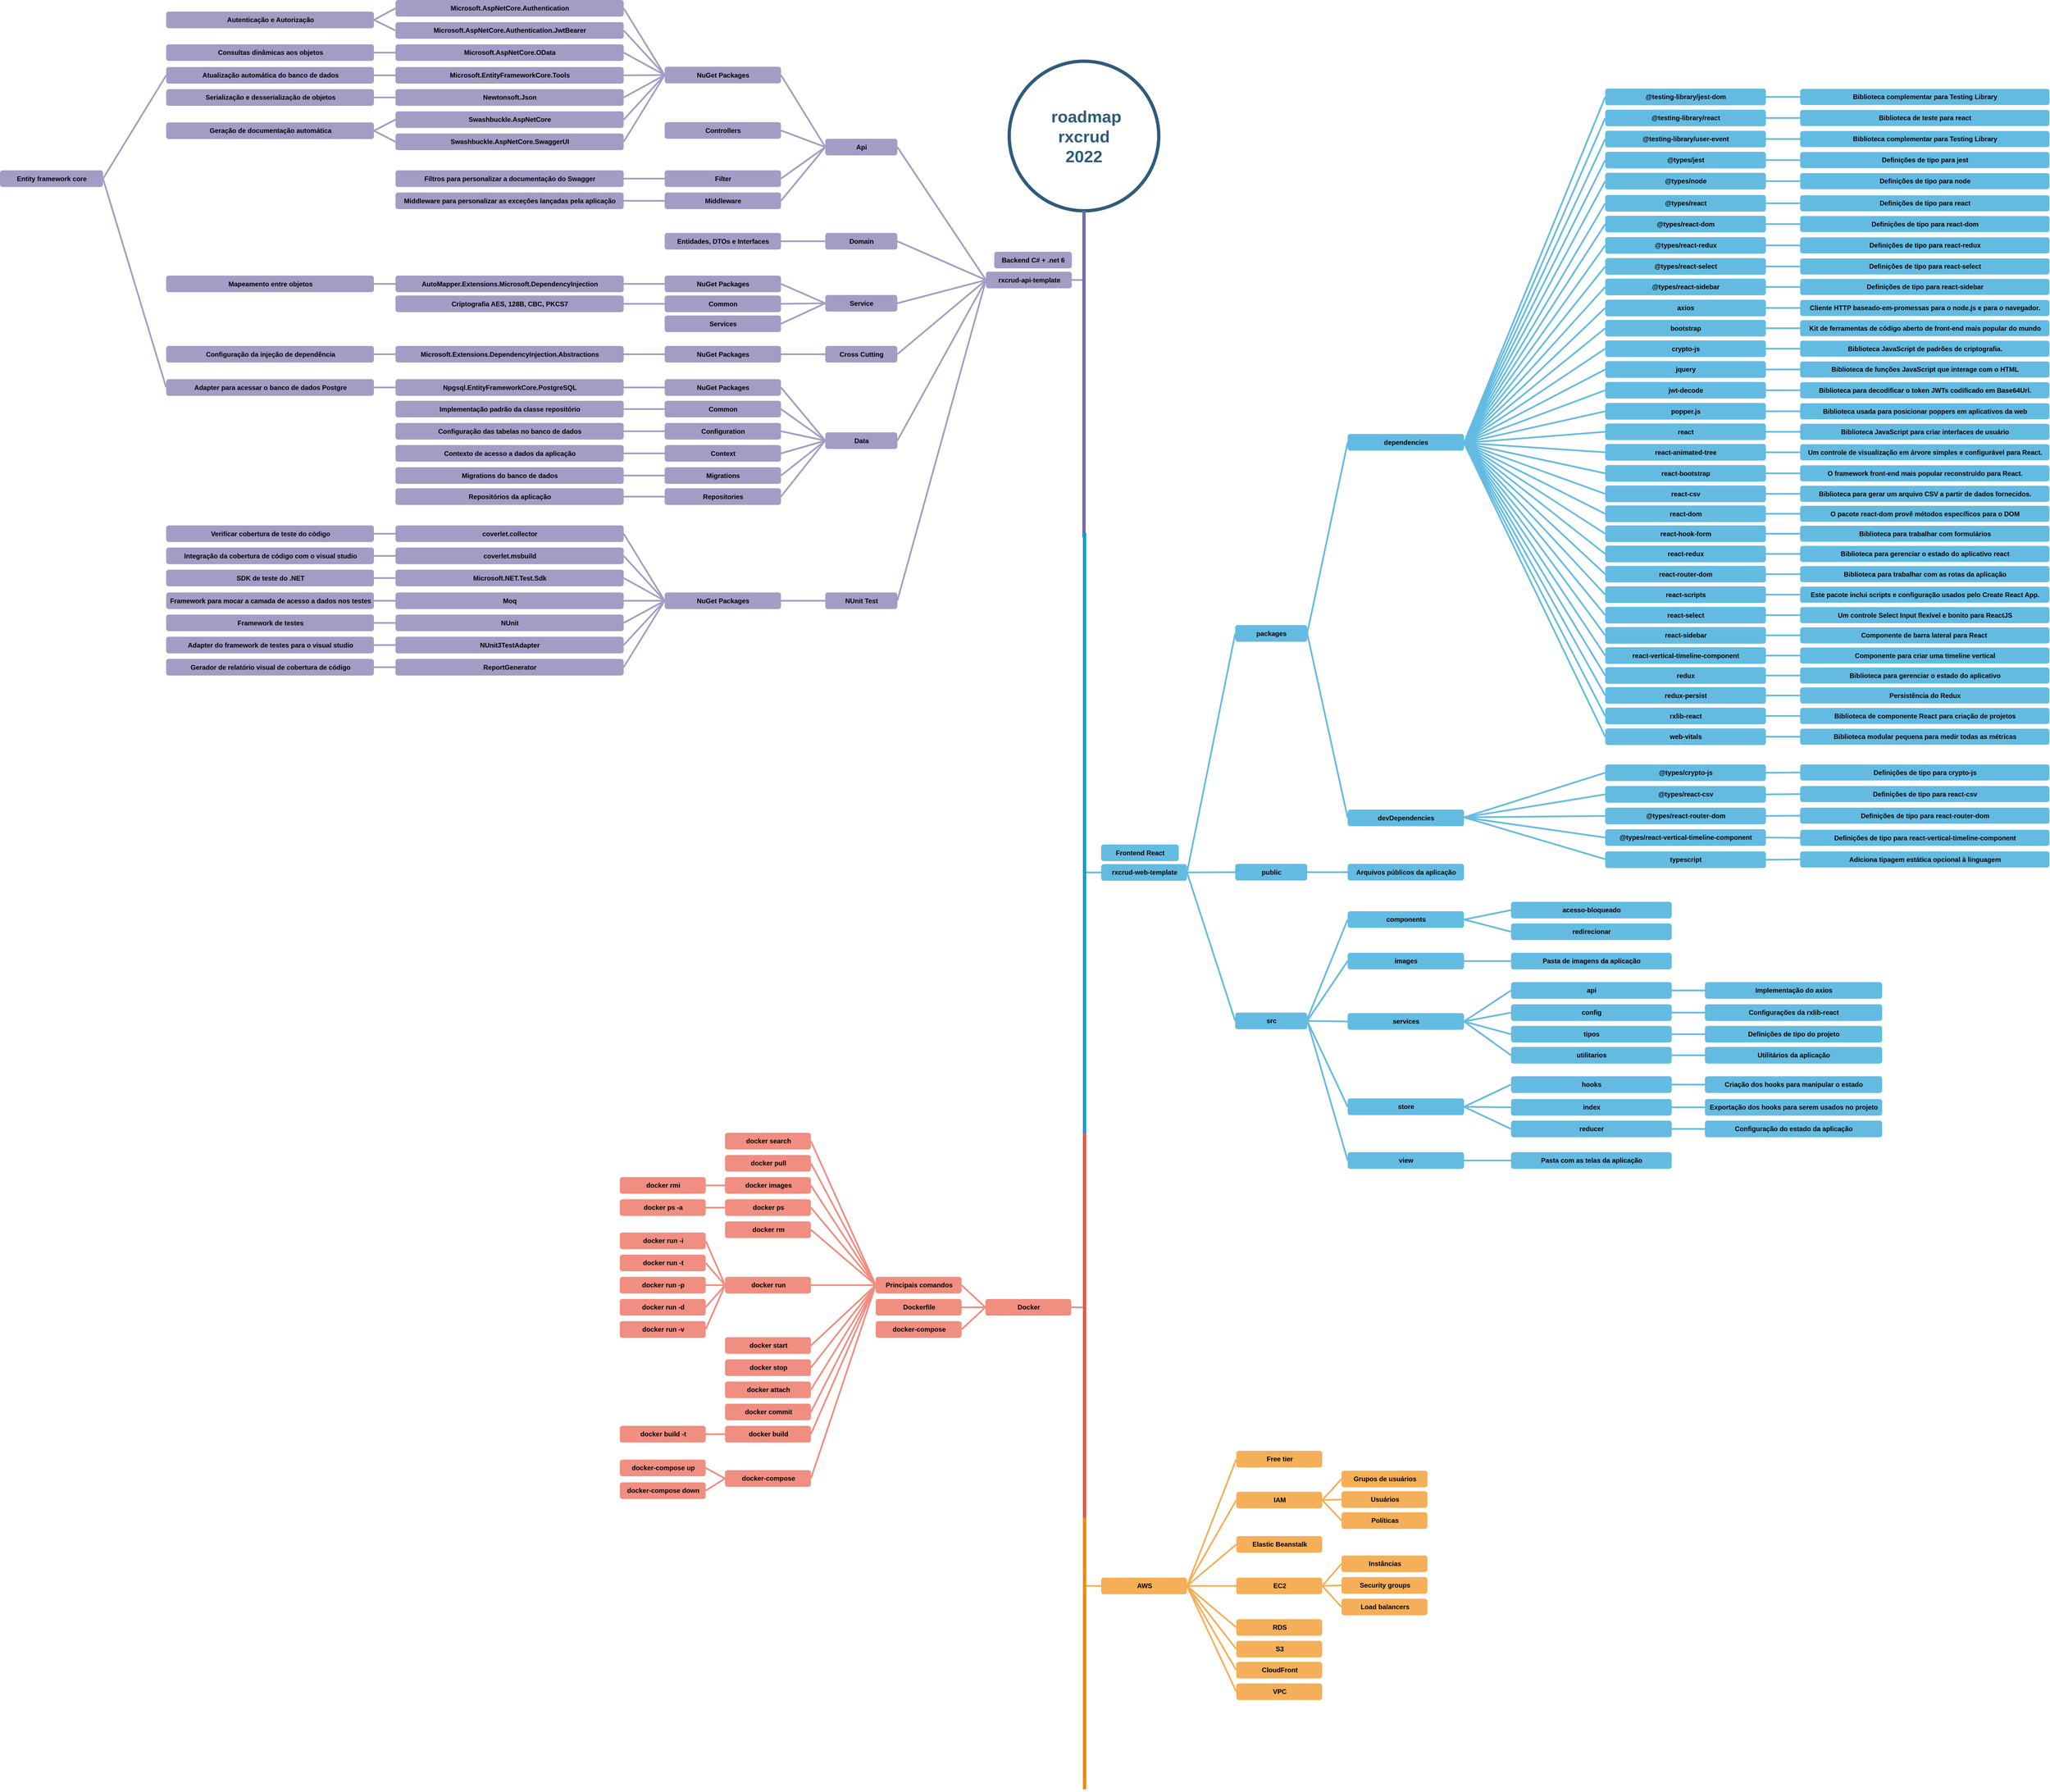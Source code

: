 <mxfile version="17.4.6" type="device"><diagram id="HitZDERjjFtMxz5OoKNl" name="roadmap"><mxGraphModel dx="7709" dy="4291" grid="1" gridSize="10" guides="1" tooltips="1" connect="1" arrows="1" fold="1" page="1" pageScale="1" pageWidth="1169" pageHeight="827" math="0" shadow="0"><root><mxCell id="0"/><mxCell id="1" parent="0"/><mxCell id="IC9aMkQIPOLM20jG0V2U-1" value="&amp;nbsp;roadmap&lt;br&gt;rxcrud&lt;br&gt;2022" style="ellipse;whiteSpace=wrap;html=1;shadow=0;fontFamily=Helvetica;fontSize=30;fontColor=#2F5B7C;align=center;strokeColor=#2F5B7C;strokeWidth=6;fillColor=#FFFFFF;fontStyle=1;gradientColor=none;" parent="1" vertex="1"><mxGeometry x="1036" y="-669.5" width="270" height="270" as="geometry"/></mxCell><mxCell id="IC9aMkQIPOLM20jG0V2U-3" value="&lt;font color=&quot;#000000&quot;&gt;&lt;b&gt;Backend C# + .net 6&lt;/b&gt;&lt;/font&gt;" style="rounded=1;fillColor=#a29dc5;strokeColor=none;strokeWidth=3;shadow=0;html=1;fontColor=#FFFFFF;" parent="1" vertex="1"><mxGeometry x="1009" y="-325.5" width="140" height="30" as="geometry"/></mxCell><mxCell id="IC9aMkQIPOLM20jG0V2U-5" value="&lt;font color=&quot;#000000&quot;&gt;&lt;b&gt;rxcrud-api-template&lt;/b&gt;&lt;/font&gt;" style="rounded=1;fillColor=#a29dc5;strokeColor=none;strokeWidth=3;shadow=0;html=1;fontColor=#FFFFFF;" parent="1" vertex="1"><mxGeometry x="994" y="-289.5" width="155" height="30" as="geometry"/></mxCell><mxCell id="IC9aMkQIPOLM20jG0V2U-8" value="" style="edgeStyle=none;endArrow=none;strokeWidth=3;strokeColor=#A29DC5;html=1;exitX=1;exitY=0.5;exitDx=0;exitDy=0;" parent="1" source="IC9aMkQIPOLM20jG0V2U-5" edge="1"><mxGeometry x="-791.52" y="-1324.5" width="100" height="100" as="geometry"><mxPoint x="1129.997" y="-270.257" as="sourcePoint"/><mxPoint x="1170" y="-274.5" as="targetPoint"/></mxGeometry></mxCell><mxCell id="IC9aMkQIPOLM20jG0V2U-2" style="endArrow=none;strokeWidth=6;strokeColor=#736CA8;html=1;entryX=0.5;entryY=1;entryDx=0;entryDy=0;" parent="1" target="IC9aMkQIPOLM20jG0V2U-1" edge="1"><mxGeometry relative="1" as="geometry"><mxPoint x="1171" y="190" as="sourcePoint"/><mxPoint x="919.998" y="-169.501" as="targetPoint"/></mxGeometry></mxCell><mxCell id="IC9aMkQIPOLM20jG0V2U-9" value="&lt;font color=&quot;#000000&quot;&gt;&lt;b&gt;Api&lt;/b&gt;&lt;/font&gt;" style="rounded=1;fillColor=#a29dc5;strokeColor=none;strokeWidth=3;shadow=0;html=1;fontColor=#FFFFFF;" parent="1" vertex="1"><mxGeometry x="704" y="-529.5" width="130" height="30" as="geometry"/></mxCell><mxCell id="IC9aMkQIPOLM20jG0V2U-10" value="&lt;font color=&quot;#000000&quot;&gt;&lt;b&gt;Domain&lt;/b&gt;&lt;/font&gt;" style="rounded=1;fillColor=#a29dc5;strokeColor=none;strokeWidth=3;shadow=0;html=1;fontColor=#FFFFFF;" parent="1" vertex="1"><mxGeometry x="704" y="-359.5" width="130" height="30" as="geometry"/></mxCell><mxCell id="IC9aMkQIPOLM20jG0V2U-11" value="&lt;font color=&quot;#000000&quot;&gt;&lt;b&gt;Service&lt;/b&gt;&lt;/font&gt;" style="rounded=1;fillColor=#a29dc5;strokeColor=none;strokeWidth=3;shadow=0;html=1;fontColor=#FFFFFF;" parent="1" vertex="1"><mxGeometry x="704" y="-247.5" width="130" height="30" as="geometry"/></mxCell><mxCell id="IC9aMkQIPOLM20jG0V2U-12" value="&lt;font color=&quot;#000000&quot;&gt;&lt;b&gt;Cross Cutting&lt;/b&gt;&lt;/font&gt;" style="rounded=1;fillColor=#a29dc5;strokeColor=none;strokeWidth=3;shadow=0;html=1;fontColor=#FFFFFF;" parent="1" vertex="1"><mxGeometry x="704" y="-155.5" width="130" height="30" as="geometry"/></mxCell><mxCell id="IC9aMkQIPOLM20jG0V2U-13" value="&lt;font color=&quot;#000000&quot;&gt;&lt;b&gt;Data&lt;/b&gt;&lt;/font&gt;" style="rounded=1;fillColor=#a29dc5;strokeColor=none;strokeWidth=3;shadow=0;html=1;fontColor=#FFFFFF;" parent="1" vertex="1"><mxGeometry x="704" y="0.5" width="130" height="30" as="geometry"/></mxCell><mxCell id="IC9aMkQIPOLM20jG0V2U-14" value="&lt;font color=&quot;#000000&quot;&gt;&lt;b&gt;NUnit Test&lt;/b&gt;&lt;/font&gt;" style="rounded=1;fillColor=#a29dc5;strokeColor=none;strokeWidth=3;shadow=0;html=1;fontColor=#FFFFFF;" parent="1" vertex="1"><mxGeometry x="704" y="289.5" width="130" height="30" as="geometry"/></mxCell><mxCell id="IC9aMkQIPOLM20jG0V2U-15" value="" style="edgeStyle=none;endArrow=none;strokeWidth=3;strokeColor=#A29DC5;html=1;entryX=0;entryY=0.5;entryDx=0;entryDy=0;exitX=1;exitY=0.5;exitDx=0;exitDy=0;" parent="1" source="IC9aMkQIPOLM20jG0V2U-11" target="IC9aMkQIPOLM20jG0V2U-5" edge="1"><mxGeometry x="-762.52" y="-1314.5" width="100" height="100" as="geometry"><mxPoint x="963" y="-369.5" as="sourcePoint"/><mxPoint x="1199" y="-264.5" as="targetPoint"/></mxGeometry></mxCell><mxCell id="IC9aMkQIPOLM20jG0V2U-16" value="" style="edgeStyle=none;endArrow=none;strokeWidth=3;strokeColor=#A29DC5;html=1;entryX=0;entryY=0.5;entryDx=0;entryDy=0;exitX=1;exitY=0.5;exitDx=0;exitDy=0;" parent="1" source="IC9aMkQIPOLM20jG0V2U-12" target="IC9aMkQIPOLM20jG0V2U-5" edge="1"><mxGeometry x="-752.52" y="-1304.5" width="100" height="100" as="geometry"><mxPoint x="959" y="-283.5" as="sourcePoint"/><mxPoint x="1029" y="-264.5" as="targetPoint"/></mxGeometry></mxCell><mxCell id="IC9aMkQIPOLM20jG0V2U-17" value="" style="edgeStyle=none;endArrow=none;strokeWidth=3;strokeColor=#A29DC5;html=1;entryX=0;entryY=0.5;entryDx=0;entryDy=0;exitX=1;exitY=0.5;exitDx=0;exitDy=0;" parent="1" source="IC9aMkQIPOLM20jG0V2U-10" target="IC9aMkQIPOLM20jG0V2U-5" edge="1"><mxGeometry x="-752.52" y="-1304.5" width="100" height="100" as="geometry"><mxPoint x="959" y="-283.5" as="sourcePoint"/><mxPoint x="1029" y="-264.5" as="targetPoint"/></mxGeometry></mxCell><mxCell id="IC9aMkQIPOLM20jG0V2U-18" value="" style="edgeStyle=none;endArrow=none;strokeWidth=3;strokeColor=#A29DC5;html=1;entryX=0;entryY=0.5;entryDx=0;entryDy=0;exitX=1;exitY=0.5;exitDx=0;exitDy=0;" parent="1" source="IC9aMkQIPOLM20jG0V2U-9" target="IC9aMkQIPOLM20jG0V2U-5" edge="1"><mxGeometry x="-742.52" y="-1294.5" width="100" height="100" as="geometry"><mxPoint x="959" y="-323.5" as="sourcePoint"/><mxPoint x="1029" y="-264.5" as="targetPoint"/></mxGeometry></mxCell><mxCell id="IC9aMkQIPOLM20jG0V2U-19" value="" style="edgeStyle=none;endArrow=none;strokeWidth=3;strokeColor=#A29DC5;html=1;entryX=0;entryY=0.5;entryDx=0;entryDy=0;exitX=1;exitY=0.5;exitDx=0;exitDy=0;" parent="1" source="IC9aMkQIPOLM20jG0V2U-13" target="IC9aMkQIPOLM20jG0V2U-5" edge="1"><mxGeometry x="-742.52" y="-1294.5" width="100" height="100" as="geometry"><mxPoint x="959" y="-243.5" as="sourcePoint"/><mxPoint x="1029" y="-264.5" as="targetPoint"/></mxGeometry></mxCell><mxCell id="IC9aMkQIPOLM20jG0V2U-20" value="" style="edgeStyle=none;endArrow=none;strokeWidth=3;strokeColor=#A29DC5;html=1;entryX=0;entryY=0.5;entryDx=0;entryDy=0;exitX=1;exitY=0.5;exitDx=0;exitDy=0;" parent="1" source="IC9aMkQIPOLM20jG0V2U-14" target="IC9aMkQIPOLM20jG0V2U-5" edge="1"><mxGeometry x="-732.52" y="-1284.5" width="100" height="100" as="geometry"><mxPoint x="959" y="-203.5" as="sourcePoint"/><mxPoint x="1029" y="-264.5" as="targetPoint"/></mxGeometry></mxCell><mxCell id="IC9aMkQIPOLM20jG0V2U-21" value="&lt;font color=&quot;#000000&quot;&gt;&lt;b&gt;Microsoft.AspNetCore.Authentication&lt;/b&gt;&lt;/font&gt;" style="rounded=1;fillColor=#a29dc5;strokeColor=none;strokeWidth=3;shadow=0;html=1;fontColor=#FFFFFF;" parent="1" vertex="1"><mxGeometry x="-72" y="-780" width="412" height="30" as="geometry"/></mxCell><mxCell id="IC9aMkQIPOLM20jG0V2U-22" value="&lt;font color=&quot;#000000&quot;&gt;&lt;b&gt;Microsoft.AspNetCore.Authentication.JwtBearer&lt;/b&gt;&lt;/font&gt;" style="rounded=1;fillColor=#a29dc5;strokeColor=none;strokeWidth=3;shadow=0;html=1;fontColor=#FFFFFF;" parent="1" vertex="1"><mxGeometry x="-72" y="-740" width="412" height="30" as="geometry"/></mxCell><mxCell id="IC9aMkQIPOLM20jG0V2U-23" value="&lt;font color=&quot;#000000&quot;&gt;&lt;b&gt;Microsoft.AspNetCore.OData&lt;/b&gt;&lt;/font&gt;" style="rounded=1;fillColor=#a29dc5;strokeColor=none;strokeWidth=3;shadow=0;html=1;fontColor=#FFFFFF;" parent="1" vertex="1"><mxGeometry x="-72" y="-700" width="412" height="30" as="geometry"/></mxCell><mxCell id="IC9aMkQIPOLM20jG0V2U-26" value="&lt;font color=&quot;#000000&quot;&gt;&lt;b&gt;Microsoft.EntityFrameworkCore.Tools&lt;/b&gt;&lt;/font&gt;" style="rounded=1;fillColor=#a29dc5;strokeColor=none;strokeWidth=3;shadow=0;html=1;fontColor=#FFFFFF;" parent="1" vertex="1"><mxGeometry x="-72" y="-659" width="412" height="30" as="geometry"/></mxCell><mxCell id="IC9aMkQIPOLM20jG0V2U-27" value="&lt;font color=&quot;#000000&quot;&gt;&lt;b&gt;Newtonsoft.Json&lt;/b&gt;&lt;/font&gt;" style="rounded=1;fillColor=#a29dc5;strokeColor=none;strokeWidth=3;shadow=0;html=1;fontColor=#FFFFFF;" parent="1" vertex="1"><mxGeometry x="-72" y="-619" width="412" height="30" as="geometry"/></mxCell><mxCell id="IC9aMkQIPOLM20jG0V2U-28" value="&lt;font color=&quot;#000000&quot;&gt;&lt;b&gt;Swashbuckle.AspNetCore&lt;/b&gt;&lt;/font&gt;" style="rounded=1;fillColor=#a29dc5;strokeColor=none;strokeWidth=3;shadow=0;html=1;fontColor=#FFFFFF;" parent="1" vertex="1"><mxGeometry x="-72" y="-579" width="412" height="30" as="geometry"/></mxCell><mxCell id="IC9aMkQIPOLM20jG0V2U-29" value="&lt;font color=&quot;#000000&quot;&gt;&lt;b&gt;Swashbuckle.AspNetCore.SwaggerUI&lt;/b&gt;&lt;/font&gt;" style="rounded=1;fillColor=#a29dc5;strokeColor=none;strokeWidth=3;shadow=0;html=1;fontColor=#FFFFFF;" parent="1" vertex="1"><mxGeometry x="-72" y="-539" width="412" height="30" as="geometry"/></mxCell><mxCell id="IC9aMkQIPOLM20jG0V2U-37" value="&lt;font color=&quot;#000000&quot;&gt;&lt;b&gt;Autenticação e Autorização&lt;/b&gt;&lt;/font&gt;" style="rounded=1;fillColor=#a29dc5;strokeColor=none;strokeWidth=3;shadow=0;html=1;fontColor=#FFFFFF;" parent="1" vertex="1"><mxGeometry x="-486" y="-759" width="375" height="30" as="geometry"/></mxCell><mxCell id="IC9aMkQIPOLM20jG0V2U-38" value="" style="edgeStyle=none;endArrow=none;strokeWidth=3;strokeColor=#A29DC5;html=1;entryX=0;entryY=0.5;entryDx=0;entryDy=0;exitX=1;exitY=0.5;exitDx=0;exitDy=0;" parent="1" source="IC9aMkQIPOLM20jG0V2U-37" target="IC9aMkQIPOLM20jG0V2U-21" edge="1"><mxGeometry x="-1006.52" y="-1404" width="100" height="100" as="geometry"><mxPoint x="350.0" y="-755" as="sourcePoint"/><mxPoint x="430" y="-634" as="targetPoint"/></mxGeometry></mxCell><mxCell id="IC9aMkQIPOLM20jG0V2U-39" value="" style="edgeStyle=none;endArrow=none;strokeWidth=3;strokeColor=#A29DC5;html=1;entryX=0;entryY=0.5;entryDx=0;entryDy=0;exitX=1;exitY=0.5;exitDx=0;exitDy=0;" parent="1" source="IC9aMkQIPOLM20jG0V2U-37" target="IC9aMkQIPOLM20jG0V2U-22" edge="1"><mxGeometry x="-996.52" y="-1394" width="100" height="100" as="geometry"><mxPoint y="-734" as="sourcePoint"/><mxPoint x="60" y="-755" as="targetPoint"/></mxGeometry></mxCell><mxCell id="IC9aMkQIPOLM20jG0V2U-40" value="&lt;font color=&quot;#000000&quot;&gt;&lt;b&gt;Consultas dinâmicas aos objetos&lt;/b&gt;&lt;/font&gt;" style="rounded=1;fillColor=#a29dc5;strokeColor=none;strokeWidth=3;shadow=0;html=1;fontColor=#FFFFFF;" parent="1" vertex="1"><mxGeometry x="-486" y="-700" width="375" height="30" as="geometry"/></mxCell><mxCell id="IC9aMkQIPOLM20jG0V2U-41" value="" style="edgeStyle=none;endArrow=none;strokeWidth=3;strokeColor=#A29DC5;html=1;entryX=0;entryY=0.5;entryDx=0;entryDy=0;exitX=1;exitY=0.5;exitDx=0;exitDy=0;" parent="1" source="IC9aMkQIPOLM20jG0V2U-40" target="IC9aMkQIPOLM20jG0V2U-23" edge="1"><mxGeometry x="-986.52" y="-1384" width="100" height="100" as="geometry"><mxPoint y="-734" as="sourcePoint"/><mxPoint x="60" y="-715" as="targetPoint"/></mxGeometry></mxCell><mxCell id="IC9aMkQIPOLM20jG0V2U-42" value="&lt;font color=&quot;#000000&quot;&gt;&lt;b&gt;Atualização automática do banco de dados&lt;/b&gt;&lt;/font&gt;" style="rounded=1;fillColor=#a29dc5;strokeColor=none;strokeWidth=3;shadow=0;html=1;fontColor=#FFFFFF;" parent="1" vertex="1"><mxGeometry x="-486" y="-659" width="375" height="30" as="geometry"/></mxCell><mxCell id="IC9aMkQIPOLM20jG0V2U-43" value="" style="edgeStyle=none;endArrow=none;strokeWidth=3;strokeColor=#A29DC5;html=1;entryX=0;entryY=0.5;entryDx=0;entryDy=0;exitX=1;exitY=0.5;exitDx=0;exitDy=0;" parent="1" source="IC9aMkQIPOLM20jG0V2U-42" target="IC9aMkQIPOLM20jG0V2U-26" edge="1"><mxGeometry x="-976.52" y="-1374" width="100" height="100" as="geometry"><mxPoint y="-675" as="sourcePoint"/><mxPoint x="60" y="-675" as="targetPoint"/></mxGeometry></mxCell><mxCell id="IC9aMkQIPOLM20jG0V2U-44" value="&lt;font color=&quot;#000000&quot;&gt;&lt;b&gt;Serialização e desserialização de objetos&lt;/b&gt;&lt;/font&gt;" style="rounded=1;fillColor=#a29dc5;strokeColor=none;strokeWidth=3;shadow=0;html=1;fontColor=#FFFFFF;" parent="1" vertex="1"><mxGeometry x="-486" y="-619" width="375" height="30" as="geometry"/></mxCell><mxCell id="IC9aMkQIPOLM20jG0V2U-45" value="" style="edgeStyle=none;endArrow=none;strokeWidth=3;strokeColor=#A29DC5;html=1;entryX=0;entryY=0.5;entryDx=0;entryDy=0;exitX=1;exitY=0.5;exitDx=0;exitDy=0;" parent="1" source="IC9aMkQIPOLM20jG0V2U-44" target="IC9aMkQIPOLM20jG0V2U-27" edge="1"><mxGeometry x="-966.52" y="-1364" width="100" height="100" as="geometry"><mxPoint y="-634" as="sourcePoint"/><mxPoint x="60" y="-634" as="targetPoint"/></mxGeometry></mxCell><mxCell id="IC9aMkQIPOLM20jG0V2U-46" value="&lt;font color=&quot;#000000&quot;&gt;&lt;b&gt;Geração de documentação automática&lt;/b&gt;&lt;/font&gt;" style="rounded=1;fillColor=#a29dc5;strokeColor=none;strokeWidth=3;shadow=0;html=1;fontColor=#FFFFFF;" parent="1" vertex="1"><mxGeometry x="-486" y="-559" width="375" height="30" as="geometry"/></mxCell><mxCell id="IC9aMkQIPOLM20jG0V2U-47" value="" style="edgeStyle=none;endArrow=none;strokeWidth=3;strokeColor=#A29DC5;html=1;entryX=0;entryY=0.5;entryDx=0;entryDy=0;exitX=1;exitY=0.5;exitDx=0;exitDy=0;" parent="1" source="IC9aMkQIPOLM20jG0V2U-46" target="IC9aMkQIPOLM20jG0V2U-28" edge="1"><mxGeometry x="-956.52" y="-1354" width="100" height="100" as="geometry"><mxPoint y="-594" as="sourcePoint"/><mxPoint x="60" y="-594" as="targetPoint"/></mxGeometry></mxCell><mxCell id="IC9aMkQIPOLM20jG0V2U-48" value="" style="edgeStyle=none;endArrow=none;strokeWidth=3;strokeColor=#A29DC5;html=1;entryX=0;entryY=0.5;entryDx=0;entryDy=0;exitX=1;exitY=0.5;exitDx=0;exitDy=0;" parent="1" source="IC9aMkQIPOLM20jG0V2U-46" target="IC9aMkQIPOLM20jG0V2U-29" edge="1"><mxGeometry x="-946.52" y="-1344" width="100" height="100" as="geometry"><mxPoint y="-534.0" as="sourcePoint"/><mxPoint x="60" y="-554.0" as="targetPoint"/></mxGeometry></mxCell><mxCell id="IC9aMkQIPOLM20jG0V2U-49" value="&lt;font color=&quot;#000000&quot;&gt;&lt;b&gt;Entidades, DTOs e Interfaces&lt;/b&gt;&lt;/font&gt;" style="rounded=1;fillColor=#a29dc5;strokeColor=none;strokeWidth=3;shadow=0;html=1;fontColor=#FFFFFF;" parent="1" vertex="1"><mxGeometry x="414" y="-359.5" width="210" height="30" as="geometry"/></mxCell><mxCell id="IC9aMkQIPOLM20jG0V2U-51" value="&lt;font color=&quot;#000000&quot;&gt;&lt;b&gt;AutoMapper.Extensions.Microsoft.DependencyInjection&lt;/b&gt;&lt;/font&gt;" style="rounded=1;fillColor=#a29dc5;strokeColor=none;strokeWidth=3;shadow=0;html=1;fontColor=#FFFFFF;" parent="1" vertex="1"><mxGeometry x="-72" y="-282.5" width="412" height="30" as="geometry"/></mxCell><mxCell id="IC9aMkQIPOLM20jG0V2U-53" value="&lt;font color=&quot;#000000&quot;&gt;&lt;b&gt;Mapeamento entre objetos&lt;/b&gt;&lt;/font&gt;" style="rounded=1;fillColor=#a29dc5;strokeColor=none;strokeWidth=3;shadow=0;html=1;fontColor=#FFFFFF;" parent="1" vertex="1"><mxGeometry x="-486" y="-282.5" width="375" height="30" as="geometry"/></mxCell><mxCell id="IC9aMkQIPOLM20jG0V2U-54" value="" style="edgeStyle=none;endArrow=none;strokeWidth=3;strokeColor=#A29DC5;html=1;entryX=0;entryY=0.5;entryDx=0;entryDy=0;exitX=1;exitY=0.5;exitDx=0;exitDy=0;" parent="1" source="IC9aMkQIPOLM20jG0V2U-53" target="IC9aMkQIPOLM20jG0V2U-51" edge="1"><mxGeometry x="-924.52" y="-1191.5" width="100" height="100" as="geometry"><mxPoint x="-50" y="-431.5" as="sourcePoint"/><mxPoint x="32" y="-431.5" as="targetPoint"/></mxGeometry></mxCell><mxCell id="IC9aMkQIPOLM20jG0V2U-55" value="&lt;font color=&quot;#000000&quot;&gt;&lt;b&gt;NuGet Packages&lt;/b&gt;&lt;/font&gt;" style="rounded=1;fillColor=#a29dc5;strokeColor=none;strokeWidth=3;shadow=0;html=1;fontColor=#FFFFFF;" parent="1" vertex="1"><mxGeometry x="414" y="-659.5" width="210" height="30" as="geometry"/></mxCell><mxCell id="IC9aMkQIPOLM20jG0V2U-57" value="&lt;font color=&quot;#000000&quot;&gt;&lt;b&gt;Controllers&lt;/b&gt;&lt;/font&gt;" style="rounded=1;fillColor=#a29dc5;strokeColor=none;strokeWidth=3;shadow=0;html=1;fontColor=#FFFFFF;" parent="1" vertex="1"><mxGeometry x="414" y="-559.5" width="210" height="30" as="geometry"/></mxCell><mxCell id="IC9aMkQIPOLM20jG0V2U-58" value="&lt;font color=&quot;#000000&quot;&gt;&lt;b&gt;Filter&lt;/b&gt;&lt;/font&gt;" style="rounded=1;fillColor=#a29dc5;strokeColor=none;strokeWidth=3;shadow=0;html=1;fontColor=#FFFFFF;" parent="1" vertex="1"><mxGeometry x="414" y="-472.5" width="210" height="30" as="geometry"/></mxCell><mxCell id="IC9aMkQIPOLM20jG0V2U-59" value="&lt;font color=&quot;#000000&quot;&gt;&lt;b&gt;Middleware&lt;/b&gt;&lt;/font&gt;" style="rounded=1;fillColor=#a29dc5;strokeColor=none;strokeWidth=3;shadow=0;html=1;fontColor=#FFFFFF;" parent="1" vertex="1"><mxGeometry x="414" y="-432.5" width="210" height="30" as="geometry"/></mxCell><mxCell id="IC9aMkQIPOLM20jG0V2U-60" value="" style="edgeStyle=none;endArrow=none;strokeWidth=3;strokeColor=#A29DC5;html=1;exitX=1;exitY=0.5;exitDx=0;exitDy=0;entryX=0;entryY=0.5;entryDx=0;entryDy=0;" parent="1" source="IC9aMkQIPOLM20jG0V2U-55" target="IC9aMkQIPOLM20jG0V2U-9" edge="1"><mxGeometry x="-642.52" y="-1284.98" width="100" height="100" as="geometry"><mxPoint x="644" y="-414.98" as="sourcePoint"/><mxPoint x="724" y="-414.98" as="targetPoint"/></mxGeometry></mxCell><mxCell id="IC9aMkQIPOLM20jG0V2U-61" value="" style="edgeStyle=none;endArrow=none;strokeWidth=3;strokeColor=#A29DC5;html=1;exitX=1;exitY=0.5;exitDx=0;exitDy=0;entryX=0;entryY=0.5;entryDx=0;entryDy=0;" parent="1" source="IC9aMkQIPOLM20jG0V2U-57" target="IC9aMkQIPOLM20jG0V2U-9" edge="1"><mxGeometry x="-632.52" y="-1274.98" width="100" height="100" as="geometry"><mxPoint x="634" y="-563.5" as="sourcePoint"/><mxPoint x="714" y="-504.5" as="targetPoint"/></mxGeometry></mxCell><mxCell id="IC9aMkQIPOLM20jG0V2U-62" value="" style="edgeStyle=none;endArrow=none;strokeWidth=3;strokeColor=#A29DC5;html=1;exitX=1;exitY=0.5;exitDx=0;exitDy=0;entryX=0;entryY=0.5;entryDx=0;entryDy=0;" parent="1" source="IC9aMkQIPOLM20jG0V2U-58" target="IC9aMkQIPOLM20jG0V2U-9" edge="1"><mxGeometry x="-592.52" y="-1197.98" width="100" height="100" as="geometry"><mxPoint x="664" y="-455.5" as="sourcePoint"/><mxPoint x="744" y="-437.5" as="targetPoint"/></mxGeometry></mxCell><mxCell id="IC9aMkQIPOLM20jG0V2U-63" value="" style="edgeStyle=none;endArrow=none;strokeWidth=3;strokeColor=#A29DC5;html=1;exitX=1;exitY=0.5;exitDx=0;exitDy=0;entryX=0;entryY=0.5;entryDx=0;entryDy=0;" parent="1" source="IC9aMkQIPOLM20jG0V2U-59" target="IC9aMkQIPOLM20jG0V2U-9" edge="1"><mxGeometry x="-582.52" y="-1187.98" width="100" height="100" as="geometry"><mxPoint x="634" y="-482.5" as="sourcePoint"/><mxPoint x="714" y="-504.5" as="targetPoint"/></mxGeometry></mxCell><mxCell id="IC9aMkQIPOLM20jG0V2U-64" value="" style="edgeStyle=none;endArrow=none;strokeWidth=3;strokeColor=#A29DC5;html=1;exitX=1;exitY=0.5;exitDx=0;exitDy=0;entryX=0;entryY=0.5;entryDx=0;entryDy=0;" parent="1" source="IC9aMkQIPOLM20jG0V2U-21" target="IC9aMkQIPOLM20jG0V2U-55" edge="1"><mxGeometry x="-592.52" y="-1329.48" width="100" height="100" as="geometry"><mxPoint x="674" y="-689" as="sourcePoint"/><mxPoint x="754" y="-559" as="targetPoint"/></mxGeometry></mxCell><mxCell id="IC9aMkQIPOLM20jG0V2U-65" value="" style="edgeStyle=none;endArrow=none;strokeWidth=3;strokeColor=#A29DC5;html=1;exitX=1;exitY=0.5;exitDx=0;exitDy=0;entryX=0;entryY=0.5;entryDx=0;entryDy=0;" parent="1" source="IC9aMkQIPOLM20jG0V2U-22" target="IC9aMkQIPOLM20jG0V2U-55" edge="1"><mxGeometry x="-582.52" y="-1319.48" width="100" height="100" as="geometry"><mxPoint x="386" y="-755" as="sourcePoint"/><mxPoint x="464" y="-634.5" as="targetPoint"/></mxGeometry></mxCell><mxCell id="IC9aMkQIPOLM20jG0V2U-67" value="" style="edgeStyle=none;endArrow=none;strokeWidth=3;strokeColor=#A29DC5;html=1;exitX=1;exitY=0.5;exitDx=0;exitDy=0;entryX=0;entryY=0.5;entryDx=0;entryDy=0;" parent="1" source="IC9aMkQIPOLM20jG0V2U-23" target="IC9aMkQIPOLM20jG0V2U-55" edge="1"><mxGeometry x="-464.52" y="-1368.73" width="100" height="100" as="geometry"><mxPoint x="494" y="-774.25" as="sourcePoint"/><mxPoint x="572" y="-693.75" as="targetPoint"/></mxGeometry></mxCell><mxCell id="IC9aMkQIPOLM20jG0V2U-68" value="" style="edgeStyle=none;endArrow=none;strokeWidth=3;strokeColor=#A29DC5;html=1;exitX=1;exitY=0.5;exitDx=0;exitDy=0;entryX=0;entryY=0.5;entryDx=0;entryDy=0;" parent="1" source="IC9aMkQIPOLM20jG0V2U-26" target="IC9aMkQIPOLM20jG0V2U-55" edge="1"><mxGeometry x="-464.52" y="-1368.73" width="100" height="100" as="geometry"><mxPoint x="494" y="-774.25" as="sourcePoint"/><mxPoint x="572" y="-693.75" as="targetPoint"/></mxGeometry></mxCell><mxCell id="IC9aMkQIPOLM20jG0V2U-69" value="" style="edgeStyle=none;endArrow=none;strokeWidth=3;strokeColor=#A29DC5;html=1;exitX=1;exitY=0.5;exitDx=0;exitDy=0;entryX=0;entryY=0.5;entryDx=0;entryDy=0;" parent="1" source="IC9aMkQIPOLM20jG0V2U-27" target="IC9aMkQIPOLM20jG0V2U-55" edge="1"><mxGeometry x="-464.52" y="-1368.73" width="100" height="100" as="geometry"><mxPoint x="494" y="-774.25" as="sourcePoint"/><mxPoint x="572" y="-693.75" as="targetPoint"/></mxGeometry></mxCell><mxCell id="IC9aMkQIPOLM20jG0V2U-70" value="" style="edgeStyle=none;endArrow=none;strokeWidth=3;strokeColor=#A29DC5;html=1;exitX=1;exitY=0.5;exitDx=0;exitDy=0;entryX=0;entryY=0.5;entryDx=0;entryDy=0;" parent="1" source="IC9aMkQIPOLM20jG0V2U-28" target="IC9aMkQIPOLM20jG0V2U-55" edge="1"><mxGeometry x="-464.52" y="-1368.73" width="100" height="100" as="geometry"><mxPoint x="494" y="-774.25" as="sourcePoint"/><mxPoint x="572" y="-693.75" as="targetPoint"/></mxGeometry></mxCell><mxCell id="IC9aMkQIPOLM20jG0V2U-71" value="" style="edgeStyle=none;endArrow=none;strokeWidth=3;strokeColor=#A29DC5;html=1;exitX=1;exitY=0.5;exitDx=0;exitDy=0;entryX=0;entryY=0.5;entryDx=0;entryDy=0;" parent="1" source="IC9aMkQIPOLM20jG0V2U-29" target="IC9aMkQIPOLM20jG0V2U-55" edge="1"><mxGeometry x="-454.52" y="-1358.73" width="100" height="100" as="geometry"><mxPoint x="386" y="-554" as="sourcePoint"/><mxPoint x="464" y="-634.5" as="targetPoint"/></mxGeometry></mxCell><mxCell id="IC9aMkQIPOLM20jG0V2U-72" value="&lt;font color=&quot;#000000&quot;&gt;&lt;b&gt;Filtros para personalizar a documentação do Swagger&lt;/b&gt;&lt;/font&gt;" style="rounded=1;fillColor=#a29dc5;strokeColor=none;strokeWidth=3;shadow=0;html=1;fontColor=#FFFFFF;" parent="1" vertex="1"><mxGeometry x="-72" y="-472.5" width="412" height="30" as="geometry"/></mxCell><mxCell id="IC9aMkQIPOLM20jG0V2U-73" value="" style="edgeStyle=none;endArrow=none;strokeWidth=3;strokeColor=#A29DC5;html=1;exitX=1;exitY=0.5;exitDx=0;exitDy=0;entryX=0;entryY=0.5;entryDx=0;entryDy=0;" parent="1" source="IC9aMkQIPOLM20jG0V2U-72" target="IC9aMkQIPOLM20jG0V2U-58" edge="1"><mxGeometry x="-444.52" y="-1332.73" width="100" height="100" as="geometry"><mxPoint x="386" y="-498" as="sourcePoint"/><mxPoint x="464" y="-618.5" as="targetPoint"/></mxGeometry></mxCell><mxCell id="IC9aMkQIPOLM20jG0V2U-74" value="&lt;font color=&quot;#000000&quot;&gt;&lt;b&gt;Middleware para personalizar as exceções lançadas pela aplicação&lt;/b&gt;&lt;/font&gt;" style="rounded=1;fillColor=#a29dc5;strokeColor=none;strokeWidth=3;shadow=0;html=1;fontColor=#FFFFFF;" parent="1" vertex="1"><mxGeometry x="-72" y="-432.5" width="412" height="30" as="geometry"/></mxCell><mxCell id="IC9aMkQIPOLM20jG0V2U-75" value="" style="edgeStyle=none;endArrow=none;strokeWidth=3;strokeColor=#A29DC5;html=1;exitX=1;exitY=0.5;exitDx=0;exitDy=0;entryX=0;entryY=0.5;entryDx=0;entryDy=0;" parent="1" source="IC9aMkQIPOLM20jG0V2U-74" target="IC9aMkQIPOLM20jG0V2U-59" edge="1"><mxGeometry x="-434.52" y="-1322.73" width="100" height="100" as="geometry"><mxPoint x="386" y="-447.5" as="sourcePoint"/><mxPoint x="464" y="-447.5" as="targetPoint"/></mxGeometry></mxCell><mxCell id="IC9aMkQIPOLM20jG0V2U-76" value="" style="edgeStyle=none;endArrow=none;strokeWidth=3;strokeColor=#A29DC5;html=1;exitX=1;exitY=0.5;exitDx=0;exitDy=0;entryX=0;entryY=0.5;entryDx=0;entryDy=0;" parent="1" source="IC9aMkQIPOLM20jG0V2U-49" target="IC9aMkQIPOLM20jG0V2U-10" edge="1"><mxGeometry x="-572.52" y="-1177.98" width="100" height="100" as="geometry"><mxPoint x="634" y="-423.5" as="sourcePoint"/><mxPoint x="714" y="-504.5" as="targetPoint"/></mxGeometry></mxCell><mxCell id="IC9aMkQIPOLM20jG0V2U-77" value="&lt;b style=&quot;color: rgb(0 , 0 , 0)&quot;&gt;NuGet Packages&lt;/b&gt;" style="rounded=1;fillColor=#a29dc5;strokeColor=none;strokeWidth=3;shadow=0;html=1;fontColor=#FFFFFF;" parent="1" vertex="1"><mxGeometry x="414" y="-282.5" width="210" height="30" as="geometry"/></mxCell><mxCell id="IC9aMkQIPOLM20jG0V2U-78" value="&lt;font color=&quot;#000000&quot;&gt;&lt;b&gt;Common&lt;/b&gt;&lt;/font&gt;" style="rounded=1;fillColor=#a29dc5;strokeColor=none;strokeWidth=3;shadow=0;html=1;fontColor=#FFFFFF;" parent="1" vertex="1"><mxGeometry x="414" y="-246.5" width="210" height="30" as="geometry"/></mxCell><mxCell id="IC9aMkQIPOLM20jG0V2U-79" value="&lt;font color=&quot;#000000&quot;&gt;&lt;b&gt;Services&lt;/b&gt;&lt;/font&gt;" style="rounded=1;fillColor=#a29dc5;strokeColor=none;strokeWidth=3;shadow=0;html=1;fontColor=#FFFFFF;" parent="1" vertex="1"><mxGeometry x="414" y="-210.5" width="210" height="30" as="geometry"/></mxCell><mxCell id="IC9aMkQIPOLM20jG0V2U-80" value="" style="edgeStyle=none;endArrow=none;strokeWidth=3;strokeColor=#A29DC5;html=1;exitX=1;exitY=0.5;exitDx=0;exitDy=0;entryX=0;entryY=0.5;entryDx=0;entryDy=0;" parent="1" source="IC9aMkQIPOLM20jG0V2U-77" target="IC9aMkQIPOLM20jG0V2U-11" edge="1"><mxGeometry x="-562.52" y="-1134.98" width="100" height="100" as="geometry"><mxPoint x="634" y="-301.5" as="sourcePoint"/><mxPoint x="714" y="-301.5" as="targetPoint"/></mxGeometry></mxCell><mxCell id="IC9aMkQIPOLM20jG0V2U-81" value="" style="edgeStyle=none;endArrow=none;strokeWidth=3;strokeColor=#A29DC5;html=1;exitX=1;exitY=0.5;exitDx=0;exitDy=0;entryX=0;entryY=0.5;entryDx=0;entryDy=0;" parent="1" source="IC9aMkQIPOLM20jG0V2U-78" target="IC9aMkQIPOLM20jG0V2U-11" edge="1"><mxGeometry x="-562.52" y="-1134.98" width="100" height="100" as="geometry"><mxPoint x="634" y="-301.5" as="sourcePoint"/><mxPoint x="714" y="-301.5" as="targetPoint"/></mxGeometry></mxCell><mxCell id="IC9aMkQIPOLM20jG0V2U-82" value="" style="edgeStyle=none;endArrow=none;strokeWidth=3;strokeColor=#A29DC5;html=1;exitX=1;exitY=0.5;exitDx=0;exitDy=0;entryX=0;entryY=0.5;entryDx=0;entryDy=0;" parent="1" source="IC9aMkQIPOLM20jG0V2U-79" target="IC9aMkQIPOLM20jG0V2U-11" edge="1"><mxGeometry x="-562.52" y="-1134.98" width="100" height="100" as="geometry"><mxPoint x="634" y="-301.5" as="sourcePoint"/><mxPoint x="714" y="-301.5" as="targetPoint"/></mxGeometry></mxCell><mxCell id="IC9aMkQIPOLM20jG0V2U-83" value="" style="edgeStyle=none;endArrow=none;strokeWidth=3;strokeColor=#A29DC5;html=1;exitX=1;exitY=0.5;exitDx=0;exitDy=0;entryX=0;entryY=0.5;entryDx=0;entryDy=0;" parent="1" source="IC9aMkQIPOLM20jG0V2U-51" target="IC9aMkQIPOLM20jG0V2U-77" edge="1"><mxGeometry x="-424.52" y="-1295.73" width="100" height="100" as="geometry"><mxPoint x="350.0" y="-390.5" as="sourcePoint"/><mxPoint x="424" y="-390.5" as="targetPoint"/></mxGeometry></mxCell><mxCell id="IC9aMkQIPOLM20jG0V2U-84" value="&lt;font color=&quot;#000000&quot;&gt;&lt;b&gt;Criptografia AES, 128B, CBC, PKCS7&lt;/b&gt;&lt;/font&gt;" style="rounded=1;fillColor=#a29dc5;strokeColor=none;strokeWidth=3;shadow=0;html=1;fontColor=#FFFFFF;" parent="1" vertex="1"><mxGeometry x="-72" y="-246.5" width="412" height="30" as="geometry"/></mxCell><mxCell id="IC9aMkQIPOLM20jG0V2U-85" value="" style="edgeStyle=none;endArrow=none;strokeWidth=3;strokeColor=#A29DC5;html=1;exitX=1;exitY=0.5;exitDx=0;exitDy=0;entryX=0;entryY=0.5;entryDx=0;entryDy=0;" parent="1" source="IC9aMkQIPOLM20jG0V2U-84" target="IC9aMkQIPOLM20jG0V2U-78" edge="1"><mxGeometry x="-414.52" y="-1285.73" width="100" height="100" as="geometry"><mxPoint x="350.0" y="-257.5" as="sourcePoint"/><mxPoint x="424" y="-257.5" as="targetPoint"/></mxGeometry></mxCell><mxCell id="IC9aMkQIPOLM20jG0V2U-86" value="&lt;b style=&quot;color: rgb(0 , 0 , 0)&quot;&gt;NuGet Packages&lt;/b&gt;" style="rounded=1;fillColor=#a29dc5;strokeColor=none;strokeWidth=3;shadow=0;html=1;fontColor=#FFFFFF;" parent="1" vertex="1"><mxGeometry x="414" y="-155.5" width="210" height="30" as="geometry"/></mxCell><mxCell id="IC9aMkQIPOLM20jG0V2U-87" value="" style="edgeStyle=none;endArrow=none;strokeWidth=3;strokeColor=#A29DC5;html=1;exitX=1;exitY=0.5;exitDx=0;exitDy=0;entryX=0;entryY=0.5;entryDx=0;entryDy=0;" parent="1" source="IC9aMkQIPOLM20jG0V2U-86" target="IC9aMkQIPOLM20jG0V2U-12" edge="1"><mxGeometry x="-562.52" y="-1134.98" width="100" height="100" as="geometry"><mxPoint x="634" y="-301.5" as="sourcePoint"/><mxPoint x="714" y="-301.5" as="targetPoint"/></mxGeometry></mxCell><mxCell id="IC9aMkQIPOLM20jG0V2U-88" value="&lt;font color=&quot;#000000&quot;&gt;&lt;b&gt;Microsoft.Extensions.DependencyInjection.Abstractions&lt;/b&gt;&lt;/font&gt;" style="rounded=1;fillColor=#a29dc5;strokeColor=none;strokeWidth=3;shadow=0;html=1;fontColor=#FFFFFF;" parent="1" vertex="1"><mxGeometry x="-72" y="-155.5" width="412" height="30" as="geometry"/></mxCell><mxCell id="IC9aMkQIPOLM20jG0V2U-89" value="" style="edgeStyle=none;endArrow=none;strokeWidth=3;strokeColor=#A29DC5;html=1;exitX=1;exitY=0.5;exitDx=0;exitDy=0;entryX=0;entryY=0.5;entryDx=0;entryDy=0;" parent="1" source="IC9aMkQIPOLM20jG0V2U-88" target="IC9aMkQIPOLM20jG0V2U-86" edge="1"><mxGeometry x="-404.52" y="-1275.73" width="100" height="100" as="geometry"><mxPoint x="350.0" y="-221.5" as="sourcePoint"/><mxPoint x="424" y="-221.5" as="targetPoint"/></mxGeometry></mxCell><mxCell id="IC9aMkQIPOLM20jG0V2U-90" value="&lt;font color=&quot;#000000&quot;&gt;&lt;b&gt;Configuração da injeção de dependência&lt;/b&gt;&lt;/font&gt;" style="rounded=1;fillColor=#a29dc5;strokeColor=none;strokeWidth=3;shadow=0;html=1;fontColor=#FFFFFF;" parent="1" vertex="1"><mxGeometry x="-486" y="-155.5" width="375" height="30" as="geometry"/></mxCell><mxCell id="IC9aMkQIPOLM20jG0V2U-91" value="" style="edgeStyle=none;endArrow=none;strokeWidth=3;strokeColor=#A29DC5;html=1;entryX=0;entryY=0.5;entryDx=0;entryDy=0;exitX=1;exitY=0.5;exitDx=0;exitDy=0;" parent="1" source="IC9aMkQIPOLM20jG0V2U-90" target="IC9aMkQIPOLM20jG0V2U-88" edge="1"><mxGeometry x="-914.52" y="-1181.5" width="100" height="100" as="geometry"><mxPoint x="-102" y="-257.5" as="sourcePoint"/><mxPoint x="-62" y="-257.5" as="targetPoint"/></mxGeometry></mxCell><mxCell id="IC9aMkQIPOLM20jG0V2U-92" value="&lt;b style=&quot;color: rgb(0 , 0 , 0)&quot;&gt;NuGet Packages&lt;/b&gt;" style="rounded=1;fillColor=#a29dc5;strokeColor=none;strokeWidth=3;shadow=0;html=1;fontColor=#FFFFFF;" parent="1" vertex="1"><mxGeometry x="414" y="-95.5" width="210" height="30" as="geometry"/></mxCell><mxCell id="IC9aMkQIPOLM20jG0V2U-93" value="&lt;font color=&quot;#000000&quot;&gt;&lt;b&gt;Common&lt;/b&gt;&lt;/font&gt;" style="rounded=1;fillColor=#a29dc5;strokeColor=none;strokeWidth=3;shadow=0;html=1;fontColor=#FFFFFF;" parent="1" vertex="1"><mxGeometry x="414" y="-56.5" width="210" height="30" as="geometry"/></mxCell><mxCell id="IC9aMkQIPOLM20jG0V2U-94" value="&lt;font color=&quot;#000000&quot;&gt;&lt;b&gt;Configuration&lt;/b&gt;&lt;/font&gt;" style="rounded=1;fillColor=#a29dc5;strokeColor=none;strokeWidth=3;shadow=0;html=1;fontColor=#FFFFFF;" parent="1" vertex="1"><mxGeometry x="414" y="-16.5" width="210" height="30" as="geometry"/></mxCell><mxCell id="IC9aMkQIPOLM20jG0V2U-95" value="&lt;font color=&quot;#000000&quot;&gt;&lt;b&gt;Context&lt;/b&gt;&lt;/font&gt;" style="rounded=1;fillColor=#a29dc5;strokeColor=none;strokeWidth=3;shadow=0;html=1;fontColor=#FFFFFF;" parent="1" vertex="1"><mxGeometry x="414" y="23.5" width="210" height="30" as="geometry"/></mxCell><mxCell id="IC9aMkQIPOLM20jG0V2U-96" value="&lt;font color=&quot;#000000&quot;&gt;&lt;b&gt;Migrations&lt;/b&gt;&lt;/font&gt;" style="rounded=1;fillColor=#a29dc5;strokeColor=none;strokeWidth=3;shadow=0;html=1;fontColor=#FFFFFF;" parent="1" vertex="1"><mxGeometry x="414" y="63.5" width="210" height="30" as="geometry"/></mxCell><mxCell id="IC9aMkQIPOLM20jG0V2U-97" value="&lt;font color=&quot;#000000&quot;&gt;&lt;b&gt;Repositories&lt;/b&gt;&lt;/font&gt;" style="rounded=1;fillColor=#a29dc5;strokeColor=none;strokeWidth=3;shadow=0;html=1;fontColor=#FFFFFF;" parent="1" vertex="1"><mxGeometry x="414" y="101.5" width="210" height="30" as="geometry"/></mxCell><mxCell id="IC9aMkQIPOLM20jG0V2U-99" value="" style="edgeStyle=none;endArrow=none;strokeWidth=3;strokeColor=#A29DC5;html=1;exitX=1;exitY=0.5;exitDx=0;exitDy=0;entryX=0;entryY=0.5;entryDx=0;entryDy=0;" parent="1" source="IC9aMkQIPOLM20jG0V2U-92" target="IC9aMkQIPOLM20jG0V2U-13" edge="1"><mxGeometry x="-512.52" y="-1093.98" width="100" height="100" as="geometry"><mxPoint x="674" y="-99.5" as="sourcePoint"/><mxPoint x="754" y="-99.5" as="targetPoint"/></mxGeometry></mxCell><mxCell id="IC9aMkQIPOLM20jG0V2U-100" value="" style="edgeStyle=none;endArrow=none;strokeWidth=3;strokeColor=#A29DC5;html=1;exitX=1;exitY=0.5;exitDx=0;exitDy=0;entryX=0;entryY=0.5;entryDx=0;entryDy=0;" parent="1" source="IC9aMkQIPOLM20jG0V2U-93" target="IC9aMkQIPOLM20jG0V2U-13" edge="1"><mxGeometry x="-512.52" y="-1093.98" width="100" height="100" as="geometry"><mxPoint x="674" y="-99.5" as="sourcePoint"/><mxPoint x="754" y="-99.5" as="targetPoint"/></mxGeometry></mxCell><mxCell id="IC9aMkQIPOLM20jG0V2U-101" value="" style="edgeStyle=none;endArrow=none;strokeWidth=3;strokeColor=#A29DC5;html=1;exitX=1;exitY=0.5;exitDx=0;exitDy=0;entryX=0;entryY=0.5;entryDx=0;entryDy=0;" parent="1" source="IC9aMkQIPOLM20jG0V2U-94" target="IC9aMkQIPOLM20jG0V2U-13" edge="1"><mxGeometry x="-512.52" y="-1093.98" width="100" height="100" as="geometry"><mxPoint x="674" y="-99.5" as="sourcePoint"/><mxPoint x="754" y="-99.5" as="targetPoint"/></mxGeometry></mxCell><mxCell id="IC9aMkQIPOLM20jG0V2U-102" value="" style="edgeStyle=none;endArrow=none;strokeWidth=3;strokeColor=#A29DC5;html=1;exitX=1;exitY=0.5;exitDx=0;exitDy=0;entryX=0;entryY=0.5;entryDx=0;entryDy=0;" parent="1" source="IC9aMkQIPOLM20jG0V2U-95" target="IC9aMkQIPOLM20jG0V2U-13" edge="1"><mxGeometry x="-512.52" y="-1093.98" width="100" height="100" as="geometry"><mxPoint x="674" y="-99.5" as="sourcePoint"/><mxPoint x="754" y="-99.5" as="targetPoint"/></mxGeometry></mxCell><mxCell id="IC9aMkQIPOLM20jG0V2U-103" value="" style="edgeStyle=none;endArrow=none;strokeWidth=3;strokeColor=#A29DC5;html=1;exitX=1;exitY=0.5;exitDx=0;exitDy=0;entryX=0;entryY=0.5;entryDx=0;entryDy=0;" parent="1" source="IC9aMkQIPOLM20jG0V2U-96" target="IC9aMkQIPOLM20jG0V2U-13" edge="1"><mxGeometry x="-512.52" y="-1093.98" width="100" height="100" as="geometry"><mxPoint x="674" y="-99.5" as="sourcePoint"/><mxPoint x="754" y="-99.5" as="targetPoint"/></mxGeometry></mxCell><mxCell id="IC9aMkQIPOLM20jG0V2U-104" value="" style="edgeStyle=none;endArrow=none;strokeWidth=3;strokeColor=#A29DC5;html=1;exitX=1;exitY=0.5;exitDx=0;exitDy=0;entryX=0;entryY=0.5;entryDx=0;entryDy=0;" parent="1" source="IC9aMkQIPOLM20jG0V2U-97" target="IC9aMkQIPOLM20jG0V2U-13" edge="1"><mxGeometry x="-512.52" y="-1093.98" width="100" height="100" as="geometry"><mxPoint x="674" y="-99.5" as="sourcePoint"/><mxPoint x="754" y="-99.5" as="targetPoint"/></mxGeometry></mxCell><mxCell id="IC9aMkQIPOLM20jG0V2U-105" value="&lt;b style=&quot;color: rgb(0 , 0 , 0)&quot;&gt;NuGet Packages&lt;/b&gt;" style="rounded=1;fillColor=#a29dc5;strokeColor=none;strokeWidth=3;shadow=0;html=1;fontColor=#FFFFFF;" parent="1" vertex="1"><mxGeometry x="414" y="289.5" width="210" height="30" as="geometry"/></mxCell><mxCell id="IC9aMkQIPOLM20jG0V2U-106" value="" style="edgeStyle=none;endArrow=none;strokeWidth=3;strokeColor=#A29DC5;html=1;exitX=1;exitY=0.5;exitDx=0;exitDy=0;entryX=0;entryY=0.5;entryDx=0;entryDy=0;" parent="1" source="IC9aMkQIPOLM20jG0V2U-105" target="IC9aMkQIPOLM20jG0V2U-14" edge="1"><mxGeometry x="-552.52" y="-1124.98" width="100" height="100" as="geometry"><mxPoint x="634" y="-130.5" as="sourcePoint"/><mxPoint x="714" y="-130.5" as="targetPoint"/></mxGeometry></mxCell><mxCell id="IC9aMkQIPOLM20jG0V2U-107" value="&lt;font color=&quot;#000000&quot;&gt;&lt;b&gt;Npgsql.EntityFrameworkCore.PostgreSQL&lt;/b&gt;&lt;/font&gt;" style="rounded=1;fillColor=#a29dc5;strokeColor=none;strokeWidth=3;shadow=0;html=1;fontColor=#FFFFFF;" parent="1" vertex="1"><mxGeometry x="-72" y="-95.5" width="412" height="30" as="geometry"/></mxCell><mxCell id="IC9aMkQIPOLM20jG0V2U-108" value="" style="edgeStyle=none;endArrow=none;strokeWidth=3;strokeColor=#A29DC5;html=1;exitX=1;exitY=0.5;exitDx=0;exitDy=0;entryX=0;entryY=0.5;entryDx=0;entryDy=0;" parent="1" source="IC9aMkQIPOLM20jG0V2U-107" target="IC9aMkQIPOLM20jG0V2U-92" edge="1"><mxGeometry x="-394.52" y="-1265.73" width="100" height="100" as="geometry"><mxPoint x="350.0" y="-130.5" as="sourcePoint"/><mxPoint x="424" y="-130.5" as="targetPoint"/></mxGeometry></mxCell><mxCell id="IC9aMkQIPOLM20jG0V2U-109" value="&lt;font color=&quot;#000000&quot;&gt;&lt;b&gt;Adapter para acessar o banco de dados Postgre&lt;/b&gt;&lt;/font&gt;" style="rounded=1;fillColor=#a29dc5;strokeColor=none;strokeWidth=3;shadow=0;html=1;fontColor=#FFFFFF;" parent="1" vertex="1"><mxGeometry x="-486" y="-95.5" width="375" height="30" as="geometry"/></mxCell><mxCell id="IC9aMkQIPOLM20jG0V2U-110" value="" style="edgeStyle=none;endArrow=none;strokeWidth=3;strokeColor=#A29DC5;html=1;entryX=0;entryY=0.5;entryDx=0;entryDy=0;exitX=1;exitY=0.5;exitDx=0;exitDy=0;" parent="1" source="IC9aMkQIPOLM20jG0V2U-109" target="IC9aMkQIPOLM20jG0V2U-107" edge="1"><mxGeometry x="-904.52" y="-1171.5" width="100" height="100" as="geometry"><mxPoint x="-101" y="-130.5" as="sourcePoint"/><mxPoint x="-62" y="-130.5" as="targetPoint"/></mxGeometry></mxCell><mxCell id="IC9aMkQIPOLM20jG0V2U-111" value="&lt;font color=&quot;#000000&quot;&gt;&lt;b&gt;Entity framework core&lt;/b&gt;&lt;/font&gt;" style="rounded=1;fillColor=#a29dc5;strokeColor=none;strokeWidth=3;shadow=0;html=1;fontColor=#FFFFFF;" parent="1" vertex="1"><mxGeometry x="-786" y="-472.5" width="186" height="30" as="geometry"/></mxCell><mxCell id="IC9aMkQIPOLM20jG0V2U-112" value="" style="edgeStyle=none;endArrow=none;strokeWidth=3;strokeColor=#A29DC5;html=1;entryX=0;entryY=0.5;entryDx=0;entryDy=0;exitX=1;exitY=0.5;exitDx=0;exitDy=0;" parent="1" source="IC9aMkQIPOLM20jG0V2U-111" target="IC9aMkQIPOLM20jG0V2U-109" edge="1"><mxGeometry x="-1086.52" y="-1287" width="100" height="100" as="geometry"><mxPoint x="-286" y="-432.5" as="sourcePoint"/><mxPoint x="-212.0" y="-467" as="targetPoint"/></mxGeometry></mxCell><mxCell id="IC9aMkQIPOLM20jG0V2U-113" value="" style="edgeStyle=none;endArrow=none;strokeWidth=3;strokeColor=#A29DC5;html=1;entryX=0;entryY=0.5;entryDx=0;entryDy=0;exitX=1;exitY=0.5;exitDx=0;exitDy=0;" parent="1" source="IC9aMkQIPOLM20jG0V2U-111" target="IC9aMkQIPOLM20jG0V2U-42" edge="1"><mxGeometry x="-1042.52" y="-1349" width="100" height="100" as="geometry"><mxPoint x="-556" y="-519.5" as="sourcePoint"/><mxPoint x="-392" y="-142.5" as="targetPoint"/></mxGeometry></mxCell><mxCell id="IC9aMkQIPOLM20jG0V2U-114" value="&lt;font color=&quot;#000000&quot;&gt;&lt;b&gt;Implementação padrão da classe repositório&lt;/b&gt;&lt;/font&gt;" style="rounded=1;fillColor=#a29dc5;strokeColor=none;strokeWidth=3;shadow=0;html=1;fontColor=#FFFFFF;" parent="1" vertex="1"><mxGeometry x="-72" y="-56.5" width="412" height="30" as="geometry"/></mxCell><mxCell id="IC9aMkQIPOLM20jG0V2U-115" value="" style="edgeStyle=none;endArrow=none;strokeWidth=3;strokeColor=#A29DC5;html=1;exitX=1;exitY=0.5;exitDx=0;exitDy=0;entryX=0;entryY=0.5;entryDx=0;entryDy=0;" parent="1" source="IC9aMkQIPOLM20jG0V2U-114" target="IC9aMkQIPOLM20jG0V2U-93" edge="1"><mxGeometry x="-384.52" y="-1255.73" width="100" height="100" as="geometry"><mxPoint x="350.0" y="-70.5" as="sourcePoint"/><mxPoint x="424" y="-70.5" as="targetPoint"/></mxGeometry></mxCell><mxCell id="IC9aMkQIPOLM20jG0V2U-116" value="&lt;font color=&quot;#000000&quot;&gt;&lt;b&gt;Configuração das tabelas no banco de dados&lt;/b&gt;&lt;/font&gt;" style="rounded=1;fillColor=#a29dc5;strokeColor=none;strokeWidth=3;shadow=0;html=1;fontColor=#FFFFFF;" parent="1" vertex="1"><mxGeometry x="-72" y="-16.5" width="412" height="30" as="geometry"/></mxCell><mxCell id="IC9aMkQIPOLM20jG0V2U-117" value="" style="edgeStyle=none;endArrow=none;strokeWidth=3;strokeColor=#A29DC5;html=1;exitX=1;exitY=0.5;exitDx=0;exitDy=0;entryX=0;entryY=0.5;entryDx=0;entryDy=0;" parent="1" source="IC9aMkQIPOLM20jG0V2U-116" target="IC9aMkQIPOLM20jG0V2U-94" edge="1"><mxGeometry x="-374.52" y="-1245.73" width="100" height="100" as="geometry"><mxPoint x="350.0" y="-31.5" as="sourcePoint"/><mxPoint x="424" y="-31.5" as="targetPoint"/></mxGeometry></mxCell><mxCell id="IC9aMkQIPOLM20jG0V2U-118" value="&lt;font color=&quot;#000000&quot;&gt;&lt;b&gt;Contexto de acesso a dados da aplicação&lt;/b&gt;&lt;/font&gt;" style="rounded=1;fillColor=#a29dc5;strokeColor=none;strokeWidth=3;shadow=0;html=1;fontColor=#FFFFFF;" parent="1" vertex="1"><mxGeometry x="-72" y="23.5" width="412" height="30" as="geometry"/></mxCell><mxCell id="IC9aMkQIPOLM20jG0V2U-119" value="&lt;font color=&quot;#000000&quot;&gt;&lt;b&gt;Migrations do banco de dados&lt;/b&gt;&lt;/font&gt;" style="rounded=1;fillColor=#a29dc5;strokeColor=none;strokeWidth=3;shadow=0;html=1;fontColor=#FFFFFF;" parent="1" vertex="1"><mxGeometry x="-72" y="63.5" width="412" height="30" as="geometry"/></mxCell><mxCell id="IC9aMkQIPOLM20jG0V2U-120" value="&lt;font color=&quot;#000000&quot;&gt;&lt;b&gt;Repositórios da aplicação&lt;/b&gt;&lt;/font&gt;" style="rounded=1;fillColor=#a29dc5;strokeColor=none;strokeWidth=3;shadow=0;html=1;fontColor=#FFFFFF;" parent="1" vertex="1"><mxGeometry x="-72" y="101.5" width="412" height="30" as="geometry"/></mxCell><mxCell id="IC9aMkQIPOLM20jG0V2U-121" value="" style="edgeStyle=none;endArrow=none;strokeWidth=3;strokeColor=#A29DC5;html=1;exitX=1;exitY=0.5;exitDx=0;exitDy=0;entryX=0;entryY=0.5;entryDx=0;entryDy=0;" parent="1" source="IC9aMkQIPOLM20jG0V2U-118" target="IC9aMkQIPOLM20jG0V2U-95" edge="1"><mxGeometry x="-364.52" y="-1235.73" width="100" height="100" as="geometry"><mxPoint x="350.0" y="8.5" as="sourcePoint"/><mxPoint x="424" y="8.5" as="targetPoint"/></mxGeometry></mxCell><mxCell id="IC9aMkQIPOLM20jG0V2U-122" value="" style="edgeStyle=none;endArrow=none;strokeWidth=3;strokeColor=#A29DC5;html=1;exitX=1;exitY=0.5;exitDx=0;exitDy=0;entryX=0;entryY=0.5;entryDx=0;entryDy=0;" parent="1" source="IC9aMkQIPOLM20jG0V2U-119" target="IC9aMkQIPOLM20jG0V2U-96" edge="1"><mxGeometry x="-354.52" y="-1225.73" width="100" height="100" as="geometry"><mxPoint x="350.0" y="48.5" as="sourcePoint"/><mxPoint x="424" y="48.5" as="targetPoint"/></mxGeometry></mxCell><mxCell id="IC9aMkQIPOLM20jG0V2U-123" value="" style="edgeStyle=none;endArrow=none;strokeWidth=3;strokeColor=#A29DC5;html=1;exitX=1;exitY=0.5;exitDx=0;exitDy=0;entryX=0;entryY=0.5;entryDx=0;entryDy=0;" parent="1" source="IC9aMkQIPOLM20jG0V2U-120" target="IC9aMkQIPOLM20jG0V2U-97" edge="1"><mxGeometry x="-344.52" y="-1215.73" width="100" height="100" as="geometry"><mxPoint x="350.0" y="88.5" as="sourcePoint"/><mxPoint x="424" y="88.5" as="targetPoint"/></mxGeometry></mxCell><mxCell id="IC9aMkQIPOLM20jG0V2U-124" value="&lt;font color=&quot;#000000&quot;&gt;&lt;b&gt;coverlet.collector&lt;/b&gt;&lt;/font&gt;" style="rounded=1;fillColor=#a29dc5;strokeColor=none;strokeWidth=3;shadow=0;html=1;fontColor=#FFFFFF;" parent="1" vertex="1"><mxGeometry x="-72" y="168.5" width="412" height="30" as="geometry"/></mxCell><mxCell id="IC9aMkQIPOLM20jG0V2U-125" value="&lt;font color=&quot;#000000&quot;&gt;&lt;b&gt;coverlet.msbuild&lt;/b&gt;&lt;/font&gt;" style="rounded=1;fillColor=#a29dc5;strokeColor=none;strokeWidth=3;shadow=0;html=1;fontColor=#FFFFFF;" parent="1" vertex="1"><mxGeometry x="-72" y="208.5" width="412" height="30" as="geometry"/></mxCell><mxCell id="IC9aMkQIPOLM20jG0V2U-126" value="&lt;font color=&quot;#000000&quot;&gt;&lt;b&gt;Microsoft.NET.Test.Sdk&lt;/b&gt;&lt;/font&gt;" style="rounded=1;fillColor=#a29dc5;strokeColor=none;strokeWidth=3;shadow=0;html=1;fontColor=#FFFFFF;" parent="1" vertex="1"><mxGeometry x="-72" y="248.5" width="412" height="30" as="geometry"/></mxCell><mxCell id="IC9aMkQIPOLM20jG0V2U-127" value="&lt;font color=&quot;#000000&quot;&gt;&lt;b&gt;Moq&lt;/b&gt;&lt;/font&gt;" style="rounded=1;fillColor=#a29dc5;strokeColor=none;strokeWidth=3;shadow=0;html=1;fontColor=#FFFFFF;" parent="1" vertex="1"><mxGeometry x="-72" y="289.5" width="412" height="30" as="geometry"/></mxCell><mxCell id="IC9aMkQIPOLM20jG0V2U-128" value="&lt;font color=&quot;#000000&quot;&gt;&lt;b&gt;NUnit&lt;/b&gt;&lt;/font&gt;" style="rounded=1;fillColor=#a29dc5;strokeColor=none;strokeWidth=3;shadow=0;html=1;fontColor=#FFFFFF;" parent="1" vertex="1"><mxGeometry x="-72" y="329.5" width="412" height="30" as="geometry"/></mxCell><mxCell id="IC9aMkQIPOLM20jG0V2U-129" value="&lt;font color=&quot;#000000&quot;&gt;&lt;b&gt;NUnit3TestAdapter&lt;/b&gt;&lt;/font&gt;" style="rounded=1;fillColor=#a29dc5;strokeColor=none;strokeWidth=3;shadow=0;html=1;fontColor=#FFFFFF;" parent="1" vertex="1"><mxGeometry x="-72" y="369.5" width="412" height="30" as="geometry"/></mxCell><mxCell id="IC9aMkQIPOLM20jG0V2U-130" value="&lt;font color=&quot;#000000&quot;&gt;&lt;b&gt;ReportGenerator&lt;/b&gt;&lt;/font&gt;" style="rounded=1;fillColor=#a29dc5;strokeColor=none;strokeWidth=3;shadow=0;html=1;fontColor=#FFFFFF;" parent="1" vertex="1"><mxGeometry x="-72" y="409.5" width="412" height="30" as="geometry"/></mxCell><mxCell id="IC9aMkQIPOLM20jG0V2U-132" value="" style="edgeStyle=none;endArrow=none;strokeWidth=3;strokeColor=#A29DC5;html=1;exitX=1;exitY=0.5;exitDx=0;exitDy=0;entryX=0;entryY=0.5;entryDx=0;entryDy=0;" parent="1" source="IC9aMkQIPOLM20jG0V2U-124" target="IC9aMkQIPOLM20jG0V2U-105" edge="1"><mxGeometry x="-200.52" y="-1153.73" width="100" height="100" as="geometry"><mxPoint x="484.0" y="178.5" as="sourcePoint"/><mxPoint x="558" y="178.5" as="targetPoint"/></mxGeometry></mxCell><mxCell id="IC9aMkQIPOLM20jG0V2U-133" value="" style="edgeStyle=none;endArrow=none;strokeWidth=3;strokeColor=#A29DC5;html=1;exitX=1;exitY=0.5;exitDx=0;exitDy=0;entryX=0;entryY=0.5;entryDx=0;entryDy=0;" parent="1" source="IC9aMkQIPOLM20jG0V2U-125" target="IC9aMkQIPOLM20jG0V2U-105" edge="1"><mxGeometry x="-200.52" y="-1153.73" width="100" height="100" as="geometry"><mxPoint x="484.0" y="178.5" as="sourcePoint"/><mxPoint x="558" y="178.5" as="targetPoint"/></mxGeometry></mxCell><mxCell id="IC9aMkQIPOLM20jG0V2U-134" value="" style="edgeStyle=none;endArrow=none;strokeWidth=3;strokeColor=#A29DC5;html=1;exitX=1;exitY=0.5;exitDx=0;exitDy=0;entryX=0;entryY=0.5;entryDx=0;entryDy=0;" parent="1" source="IC9aMkQIPOLM20jG0V2U-126" target="IC9aMkQIPOLM20jG0V2U-105" edge="1"><mxGeometry x="-200.52" y="-1153.73" width="100" height="100" as="geometry"><mxPoint x="484.0" y="178.5" as="sourcePoint"/><mxPoint x="558" y="178.5" as="targetPoint"/></mxGeometry></mxCell><mxCell id="IC9aMkQIPOLM20jG0V2U-135" value="" style="edgeStyle=none;endArrow=none;strokeWidth=3;strokeColor=#A29DC5;html=1;exitX=1;exitY=0.5;exitDx=0;exitDy=0;entryX=0;entryY=0.5;entryDx=0;entryDy=0;" parent="1" source="IC9aMkQIPOLM20jG0V2U-127" target="IC9aMkQIPOLM20jG0V2U-105" edge="1"><mxGeometry x="-200.52" y="-1153.73" width="100" height="100" as="geometry"><mxPoint x="484.0" y="178.5" as="sourcePoint"/><mxPoint x="558" y="178.5" as="targetPoint"/></mxGeometry></mxCell><mxCell id="IC9aMkQIPOLM20jG0V2U-136" value="" style="edgeStyle=none;endArrow=none;strokeWidth=3;strokeColor=#A29DC5;html=1;exitX=1;exitY=0.5;exitDx=0;exitDy=0;entryX=0;entryY=0.5;entryDx=0;entryDy=0;" parent="1" source="IC9aMkQIPOLM20jG0V2U-128" target="IC9aMkQIPOLM20jG0V2U-105" edge="1"><mxGeometry x="-200.52" y="-1153.73" width="100" height="100" as="geometry"><mxPoint x="484.0" y="178.5" as="sourcePoint"/><mxPoint x="558" y="178.5" as="targetPoint"/></mxGeometry></mxCell><mxCell id="IC9aMkQIPOLM20jG0V2U-137" value="" style="edgeStyle=none;endArrow=none;strokeWidth=3;strokeColor=#A29DC5;html=1;exitX=1;exitY=0.5;exitDx=0;exitDy=0;entryX=0;entryY=0.5;entryDx=0;entryDy=0;" parent="1" source="IC9aMkQIPOLM20jG0V2U-129" target="IC9aMkQIPOLM20jG0V2U-105" edge="1"><mxGeometry x="-200.52" y="-1153.73" width="100" height="100" as="geometry"><mxPoint x="484.0" y="178.5" as="sourcePoint"/><mxPoint x="558" y="178.5" as="targetPoint"/></mxGeometry></mxCell><mxCell id="IC9aMkQIPOLM20jG0V2U-138" value="" style="edgeStyle=none;endArrow=none;strokeWidth=3;strokeColor=#A29DC5;html=1;exitX=1;exitY=0.5;exitDx=0;exitDy=0;entryX=0;entryY=0.5;entryDx=0;entryDy=0;" parent="1" source="IC9aMkQIPOLM20jG0V2U-130" target="IC9aMkQIPOLM20jG0V2U-105" edge="1"><mxGeometry x="-200.52" y="-1153.73" width="100" height="100" as="geometry"><mxPoint x="484.0" y="178.5" as="sourcePoint"/><mxPoint x="558" y="178.5" as="targetPoint"/></mxGeometry></mxCell><mxCell id="IC9aMkQIPOLM20jG0V2U-139" value="&lt;font color=&quot;#000000&quot;&gt;&lt;b&gt;Verificar cobertura de teste do código&lt;/b&gt;&lt;/font&gt;" style="rounded=1;fillColor=#a29dc5;strokeColor=none;strokeWidth=3;shadow=0;html=1;fontColor=#FFFFFF;" parent="1" vertex="1"><mxGeometry x="-486" y="168.5" width="375" height="30" as="geometry"/></mxCell><mxCell id="IC9aMkQIPOLM20jG0V2U-140" value="&lt;font color=&quot;#000000&quot;&gt;&lt;b&gt;Integração da cobertura de código com o visual studio&lt;/b&gt;&lt;/font&gt;" style="rounded=1;fillColor=#a29dc5;strokeColor=none;strokeWidth=3;shadow=0;html=1;fontColor=#FFFFFF;" parent="1" vertex="1"><mxGeometry x="-486" y="208.5" width="375" height="30" as="geometry"/></mxCell><mxCell id="IC9aMkQIPOLM20jG0V2U-141" value="&lt;font color=&quot;#000000&quot;&gt;&lt;b&gt;SDK de teste do .NET&lt;/b&gt;&lt;/font&gt;" style="rounded=1;fillColor=#a29dc5;strokeColor=none;strokeWidth=3;shadow=0;html=1;fontColor=#FFFFFF;" parent="1" vertex="1"><mxGeometry x="-486" y="248.5" width="375" height="30" as="geometry"/></mxCell><mxCell id="IC9aMkQIPOLM20jG0V2U-142" value="&lt;font color=&quot;#000000&quot;&gt;&lt;b&gt;Framework para mocar a camada de acesso a dados nos testes&lt;/b&gt;&lt;/font&gt;" style="rounded=1;fillColor=#a29dc5;strokeColor=none;strokeWidth=3;shadow=0;html=1;fontColor=#FFFFFF;" parent="1" vertex="1"><mxGeometry x="-486" y="289.5" width="375" height="30" as="geometry"/></mxCell><mxCell id="IC9aMkQIPOLM20jG0V2U-143" value="&lt;font color=&quot;#000000&quot;&gt;&lt;b&gt;Framework de testes&lt;/b&gt;&lt;/font&gt;" style="rounded=1;fillColor=#a29dc5;strokeColor=none;strokeWidth=3;shadow=0;html=1;fontColor=#FFFFFF;" parent="1" vertex="1"><mxGeometry x="-486" y="329.5" width="375" height="30" as="geometry"/></mxCell><mxCell id="IC9aMkQIPOLM20jG0V2U-144" value="&lt;font color=&quot;#000000&quot;&gt;&lt;b&gt;Adapter do framework de testes para o visual studio&lt;/b&gt;&lt;/font&gt;" style="rounded=1;fillColor=#a29dc5;strokeColor=none;strokeWidth=3;shadow=0;html=1;fontColor=#FFFFFF;" parent="1" vertex="1"><mxGeometry x="-486" y="369.5" width="375" height="30" as="geometry"/></mxCell><mxCell id="IC9aMkQIPOLM20jG0V2U-145" value="&lt;font color=&quot;#000000&quot;&gt;&lt;b&gt;Gerador de relatório visual de cobertura de código&lt;/b&gt;&lt;/font&gt;" style="rounded=1;fillColor=#a29dc5;strokeColor=none;strokeWidth=3;shadow=0;html=1;fontColor=#FFFFFF;" parent="1" vertex="1"><mxGeometry x="-486" y="409.5" width="375" height="30" as="geometry"/></mxCell><mxCell id="IC9aMkQIPOLM20jG0V2U-146" value="" style="edgeStyle=none;endArrow=none;strokeWidth=3;strokeColor=#A29DC5;html=1;entryX=0;entryY=0.5;entryDx=0;entryDy=0;exitX=1;exitY=0.5;exitDx=0;exitDy=0;" parent="1" source="IC9aMkQIPOLM20jG0V2U-145" target="IC9aMkQIPOLM20jG0V2U-130" edge="1"><mxGeometry x="-1154.52" y="-1128.5" width="100" height="100" as="geometry"><mxPoint x="-476" y="53.5" as="sourcePoint"/><mxPoint x="-322" y="-37.5" as="targetPoint"/></mxGeometry></mxCell><mxCell id="IC9aMkQIPOLM20jG0V2U-147" value="" style="edgeStyle=none;endArrow=none;strokeWidth=3;strokeColor=#A29DC5;html=1;entryX=0;entryY=0.5;entryDx=0;entryDy=0;exitX=1;exitY=0.5;exitDx=0;exitDy=0;" parent="1" source="IC9aMkQIPOLM20jG0V2U-139" target="IC9aMkQIPOLM20jG0V2U-124" edge="1"><mxGeometry x="-1144.52" y="-1118.5" width="100" height="100" as="geometry"><mxPoint x="-466.0" y="63.5" as="sourcePoint"/><mxPoint x="-312" y="-27.5" as="targetPoint"/></mxGeometry></mxCell><mxCell id="IC9aMkQIPOLM20jG0V2U-148" value="" style="edgeStyle=none;endArrow=none;strokeWidth=3;strokeColor=#A29DC5;html=1;entryX=0;entryY=0.5;entryDx=0;entryDy=0;exitX=1;exitY=0.5;exitDx=0;exitDy=0;" parent="1" source="IC9aMkQIPOLM20jG0V2U-140" target="IC9aMkQIPOLM20jG0V2U-125" edge="1"><mxGeometry x="-1144.52" y="-1118.5" width="100" height="100" as="geometry"><mxPoint x="-466.0" y="63.5" as="sourcePoint"/><mxPoint x="-312" y="-27.5" as="targetPoint"/></mxGeometry></mxCell><mxCell id="IC9aMkQIPOLM20jG0V2U-149" value="" style="edgeStyle=none;endArrow=none;strokeWidth=3;strokeColor=#A29DC5;html=1;entryX=0;entryY=0.5;entryDx=0;entryDy=0;exitX=1;exitY=0.5;exitDx=0;exitDy=0;" parent="1" source="IC9aMkQIPOLM20jG0V2U-141" target="IC9aMkQIPOLM20jG0V2U-126" edge="1"><mxGeometry x="-1144.52" y="-1118.5" width="100" height="100" as="geometry"><mxPoint x="-466.0" y="63.5" as="sourcePoint"/><mxPoint x="-312" y="-27.5" as="targetPoint"/></mxGeometry></mxCell><mxCell id="IC9aMkQIPOLM20jG0V2U-150" value="" style="edgeStyle=none;endArrow=none;strokeWidth=3;strokeColor=#A29DC5;html=1;entryX=0;entryY=0.5;entryDx=0;entryDy=0;exitX=1;exitY=0.5;exitDx=0;exitDy=0;" parent="1" source="IC9aMkQIPOLM20jG0V2U-142" target="IC9aMkQIPOLM20jG0V2U-127" edge="1"><mxGeometry x="-1144.52" y="-1118.5" width="100" height="100" as="geometry"><mxPoint x="-466.0" y="63.5" as="sourcePoint"/><mxPoint x="-312" y="-27.5" as="targetPoint"/></mxGeometry></mxCell><mxCell id="IC9aMkQIPOLM20jG0V2U-151" value="" style="edgeStyle=none;endArrow=none;strokeWidth=3;strokeColor=#A29DC5;html=1;entryX=0;entryY=0.5;entryDx=0;entryDy=0;exitX=1;exitY=0.5;exitDx=0;exitDy=0;" parent="1" source="IC9aMkQIPOLM20jG0V2U-143" target="IC9aMkQIPOLM20jG0V2U-128" edge="1"><mxGeometry x="-1144.52" y="-1118.5" width="100" height="100" as="geometry"><mxPoint x="-466.0" y="63.5" as="sourcePoint"/><mxPoint x="-312" y="-27.5" as="targetPoint"/></mxGeometry></mxCell><mxCell id="IC9aMkQIPOLM20jG0V2U-152" value="" style="edgeStyle=none;endArrow=none;strokeWidth=3;strokeColor=#A29DC5;html=1;entryX=0;entryY=0.5;entryDx=0;entryDy=0;exitX=1;exitY=0.5;exitDx=0;exitDy=0;" parent="1" source="IC9aMkQIPOLM20jG0V2U-144" target="IC9aMkQIPOLM20jG0V2U-129" edge="1"><mxGeometry x="-1144.52" y="-1118.5" width="100" height="100" as="geometry"><mxPoint x="-466.0" y="63.5" as="sourcePoint"/><mxPoint x="-312" y="-27.5" as="targetPoint"/></mxGeometry></mxCell><mxCell id="IC9aMkQIPOLM20jG0V2U-154" value="&lt;b&gt;&lt;font color=&quot;#000000&quot;&gt;Frontend React&lt;/font&gt;&lt;/b&gt;" style="rounded=1;fillColor=#64BBE2;strokeColor=none;strokeWidth=3;shadow=0;html=1;fontColor=#FFFFFF;" parent="1" vertex="1"><mxGeometry x="1202" y="744.5" width="140" height="30" as="geometry"/></mxCell><mxCell id="IC9aMkQIPOLM20jG0V2U-155" value="&lt;font color=&quot;#000000&quot;&gt;&lt;b&gt;rxcrud-web-template&lt;/b&gt;&lt;/font&gt;" style="rounded=1;fillColor=#64BBE2;strokeColor=none;strokeWidth=3;shadow=0;html=1;fontColor=#FFFFFF;" parent="1" vertex="1"><mxGeometry x="1202" y="780" width="155" height="30" as="geometry"/></mxCell><mxCell id="IC9aMkQIPOLM20jG0V2U-156" value="" style="edgeStyle=none;endArrow=none;strokeWidth=3;strokeColor=#64BBE2;html=1;exitX=0;exitY=0.5;exitDx=0;exitDy=0;" parent="1" source="IC9aMkQIPOLM20jG0V2U-155" edge="1"><mxGeometry x="504.1" y="-138.5" width="100" height="100" as="geometry"><mxPoint x="1277.131" y="187.274" as="sourcePoint"/><mxPoint x="1172" y="795" as="targetPoint"/></mxGeometry></mxCell><mxCell id="IC9aMkQIPOLM20jG0V2U-153" style="endArrow=none;strokeWidth=6;strokeColor=#1699D3;html=1;" parent="1" edge="1"><mxGeometry relative="1" as="geometry"><mxPoint x="1172" y="1272" as="sourcePoint"/><mxPoint x="1172" y="182" as="targetPoint"/></mxGeometry></mxCell><mxCell id="IC9aMkQIPOLM20jG0V2U-157" value="&lt;font color=&quot;#000000&quot;&gt;&lt;b&gt;packages&lt;/b&gt;&lt;/font&gt;" style="rounded=1;fillColor=#64BBE2;strokeColor=none;strokeWidth=3;shadow=0;html=1;fontColor=#FFFFFF;" parent="1" vertex="1"><mxGeometry x="1444" y="348.5" width="130" height="30" as="geometry"/></mxCell><mxCell id="IC9aMkQIPOLM20jG0V2U-158" value="" style="edgeStyle=none;endArrow=none;strokeWidth=3;strokeColor=#64BBE2;html=1;exitX=0;exitY=0.5;exitDx=0;exitDy=0;entryX=1;entryY=0.5;entryDx=0;entryDy=0;" parent="1" source="IC9aMkQIPOLM20jG0V2U-157" target="IC9aMkQIPOLM20jG0V2U-155" edge="1"><mxGeometry x="710.1" y="392.5" width="100" height="100" as="geometry"><mxPoint x="1408" y="656" as="sourcePoint"/><mxPoint x="1378" y="561" as="targetPoint"/></mxGeometry></mxCell><mxCell id="yvP9XHfHCeRiK7Av_Yro-1" value="&lt;font color=&quot;#000000&quot;&gt;&lt;b&gt;public&lt;/b&gt;&lt;/font&gt;" style="rounded=1;fillColor=#64BBE2;strokeColor=none;strokeWidth=3;shadow=0;html=1;fontColor=#FFFFFF;" vertex="1" parent="1"><mxGeometry x="1444" y="779.5" width="130" height="30" as="geometry"/></mxCell><mxCell id="yvP9XHfHCeRiK7Av_Yro-2" value="&lt;font color=&quot;#000000&quot;&gt;&lt;b&gt;src&lt;/b&gt;&lt;/font&gt;" style="rounded=1;fillColor=#64BBE2;strokeColor=none;strokeWidth=3;shadow=0;html=1;fontColor=#FFFFFF;" vertex="1" parent="1"><mxGeometry x="1444" y="1048" width="130" height="30" as="geometry"/></mxCell><mxCell id="yvP9XHfHCeRiK7Av_Yro-3" value="" style="edgeStyle=none;endArrow=none;strokeWidth=3;strokeColor=#64BBE2;html=1;exitX=0;exitY=0.5;exitDx=0;exitDy=0;entryX=1;entryY=0.5;entryDx=0;entryDy=0;" edge="1" parent="1" source="yvP9XHfHCeRiK7Av_Yro-1" target="IC9aMkQIPOLM20jG0V2U-155"><mxGeometry x="720.1" y="636.5" width="100" height="100" as="geometry"><mxPoint x="1433" y="765.5" as="sourcePoint"/><mxPoint x="1362" y="795" as="targetPoint"/></mxGeometry></mxCell><mxCell id="yvP9XHfHCeRiK7Av_Yro-4" value="" style="edgeStyle=none;endArrow=none;strokeWidth=3;strokeColor=#64BBE2;html=1;exitX=0;exitY=0.5;exitDx=0;exitDy=0;entryX=1;entryY=0.5;entryDx=0;entryDy=0;" edge="1" parent="1" source="yvP9XHfHCeRiK7Av_Yro-2" target="IC9aMkQIPOLM20jG0V2U-155"><mxGeometry x="730.1" y="646.5" width="100" height="100" as="geometry"><mxPoint x="1433" y="804.5" as="sourcePoint"/><mxPoint x="1378" y="795" as="targetPoint"/></mxGeometry></mxCell><mxCell id="yvP9XHfHCeRiK7Av_Yro-5" value="&lt;font color=&quot;#000000&quot;&gt;&lt;b&gt;axios&lt;/b&gt;&lt;/font&gt;" style="rounded=1;fillColor=#64BBE2;strokeColor=none;strokeWidth=3;shadow=0;html=1;fontColor=#FFFFFF;" vertex="1" parent="1"><mxGeometry x="2112" y="-239" width="290" height="30" as="geometry"/></mxCell><mxCell id="yvP9XHfHCeRiK7Av_Yro-6" value="&lt;font color=&quot;#000000&quot;&gt;&lt;b&gt;bootstrap&lt;/b&gt;&lt;/font&gt;" style="rounded=1;fillColor=#64BBE2;strokeColor=none;strokeWidth=3;shadow=0;html=1;fontColor=#FFFFFF;" vertex="1" parent="1"><mxGeometry x="2112" y="-202.5" width="290" height="30" as="geometry"/></mxCell><mxCell id="yvP9XHfHCeRiK7Av_Yro-7" value="&lt;font color=&quot;#000000&quot;&gt;&lt;b&gt;crypto-js&lt;/b&gt;&lt;/font&gt;" style="rounded=1;fillColor=#64BBE2;strokeColor=none;strokeWidth=3;shadow=0;html=1;fontColor=#FFFFFF;" vertex="1" parent="1"><mxGeometry x="2112" y="-165.5" width="290" height="30" as="geometry"/></mxCell><mxCell id="yvP9XHfHCeRiK7Av_Yro-8" value="&lt;font color=&quot;#000000&quot;&gt;&lt;b&gt;jquery&lt;/b&gt;&lt;/font&gt;" style="rounded=1;fillColor=#64BBE2;strokeColor=none;strokeWidth=3;shadow=0;html=1;fontColor=#FFFFFF;" vertex="1" parent="1"><mxGeometry x="2112" y="-128" width="290" height="30" as="geometry"/></mxCell><mxCell id="yvP9XHfHCeRiK7Av_Yro-10" value="&lt;font color=&quot;#000000&quot;&gt;&lt;b&gt;jwt-decode&lt;/b&gt;&lt;/font&gt;" style="rounded=1;fillColor=#64BBE2;strokeColor=none;strokeWidth=3;shadow=0;html=1;fontColor=#FFFFFF;" vertex="1" parent="1"><mxGeometry x="2112" y="-90.5" width="290" height="30" as="geometry"/></mxCell><mxCell id="yvP9XHfHCeRiK7Av_Yro-11" value="&lt;font color=&quot;#000000&quot;&gt;&lt;b&gt;popper.js&lt;/b&gt;&lt;/font&gt;" style="rounded=1;fillColor=#64BBE2;strokeColor=none;strokeWidth=3;shadow=0;html=1;fontColor=#FFFFFF;" vertex="1" parent="1"><mxGeometry x="2112" y="-52.5" width="290" height="30" as="geometry"/></mxCell><mxCell id="yvP9XHfHCeRiK7Av_Yro-12" value="&lt;font color=&quot;#000000&quot;&gt;&lt;b&gt;react&lt;/b&gt;&lt;/font&gt;" style="rounded=1;fillColor=#64BBE2;strokeColor=none;strokeWidth=3;shadow=0;html=1;fontColor=#FFFFFF;" vertex="1" parent="1"><mxGeometry x="2112" y="-15.5" width="290" height="30" as="geometry"/></mxCell><mxCell id="yvP9XHfHCeRiK7Av_Yro-13" value="&lt;font color=&quot;#000000&quot;&gt;&lt;b&gt;react-animated-tree&lt;/b&gt;&lt;/font&gt;" style="rounded=1;fillColor=#64BBE2;strokeColor=none;strokeWidth=3;shadow=0;html=1;fontColor=#FFFFFF;" vertex="1" parent="1"><mxGeometry x="2112" y="21.5" width="290" height="30" as="geometry"/></mxCell><mxCell id="yvP9XHfHCeRiK7Av_Yro-14" value="&lt;font color=&quot;#000000&quot;&gt;&lt;b&gt;react-bootstrap&lt;/b&gt;&lt;/font&gt;" style="rounded=1;fillColor=#64BBE2;strokeColor=none;strokeWidth=3;shadow=0;html=1;fontColor=#FFFFFF;" vertex="1" parent="1"><mxGeometry x="2112" y="59.5" width="290" height="30" as="geometry"/></mxCell><mxCell id="yvP9XHfHCeRiK7Av_Yro-15" value="&lt;font color=&quot;#000000&quot;&gt;&lt;b&gt;react-csv&lt;/b&gt;&lt;/font&gt;" style="rounded=1;fillColor=#64BBE2;strokeColor=none;strokeWidth=3;shadow=0;html=1;fontColor=#FFFFFF;" vertex="1" parent="1"><mxGeometry x="2112" y="96.5" width="290" height="30" as="geometry"/></mxCell><mxCell id="yvP9XHfHCeRiK7Av_Yro-16" value="&lt;font color=&quot;#000000&quot;&gt;&lt;b&gt;react-dom&lt;/b&gt;&lt;/font&gt;" style="rounded=1;fillColor=#64BBE2;strokeColor=none;strokeWidth=3;shadow=0;html=1;fontColor=#FFFFFF;" vertex="1" parent="1"><mxGeometry x="2112" y="132.5" width="290" height="30" as="geometry"/></mxCell><mxCell id="yvP9XHfHCeRiK7Av_Yro-17" value="&lt;font color=&quot;#000000&quot;&gt;&lt;b&gt;react-hook-form&lt;/b&gt;&lt;/font&gt;" style="rounded=1;fillColor=#64BBE2;strokeColor=none;strokeWidth=3;shadow=0;html=1;fontColor=#FFFFFF;" vertex="1" parent="1"><mxGeometry x="2112" y="168.5" width="290" height="30" as="geometry"/></mxCell><mxCell id="yvP9XHfHCeRiK7Av_Yro-18" value="&lt;font color=&quot;#000000&quot;&gt;&lt;b&gt;react-redux&lt;/b&gt;&lt;/font&gt;" style="rounded=1;fillColor=#64BBE2;strokeColor=none;strokeWidth=3;shadow=0;html=1;fontColor=#FFFFFF;" vertex="1" parent="1"><mxGeometry x="2112" y="205" width="290" height="30" as="geometry"/></mxCell><mxCell id="yvP9XHfHCeRiK7Av_Yro-19" value="&lt;font color=&quot;#000000&quot;&gt;&lt;b&gt;react-router-dom&lt;/b&gt;&lt;/font&gt;" style="rounded=1;fillColor=#64BBE2;strokeColor=none;strokeWidth=3;shadow=0;html=1;fontColor=#FFFFFF;" vertex="1" parent="1"><mxGeometry x="2112" y="241.5" width="290" height="30" as="geometry"/></mxCell><mxCell id="yvP9XHfHCeRiK7Av_Yro-20" value="&lt;font color=&quot;#000000&quot;&gt;&lt;b&gt;react-scripts&lt;/b&gt;&lt;/font&gt;" style="rounded=1;fillColor=#64BBE2;strokeColor=none;strokeWidth=3;shadow=0;html=1;fontColor=#FFFFFF;" vertex="1" parent="1"><mxGeometry x="2112" y="278.5" width="290" height="30" as="geometry"/></mxCell><mxCell id="yvP9XHfHCeRiK7Av_Yro-21" value="&lt;font color=&quot;#000000&quot;&gt;&lt;b&gt;react-select&lt;/b&gt;&lt;/font&gt;" style="rounded=1;fillColor=#64BBE2;strokeColor=none;strokeWidth=3;shadow=0;html=1;fontColor=#FFFFFF;" vertex="1" parent="1"><mxGeometry x="2112" y="315.5" width="290" height="30" as="geometry"/></mxCell><mxCell id="yvP9XHfHCeRiK7Av_Yro-22" value="&lt;font color=&quot;#000000&quot;&gt;&lt;b&gt;react-sidebar&lt;/b&gt;&lt;/font&gt;" style="rounded=1;fillColor=#64BBE2;strokeColor=none;strokeWidth=3;shadow=0;html=1;fontColor=#FFFFFF;" vertex="1" parent="1"><mxGeometry x="2112" y="352" width="290" height="30" as="geometry"/></mxCell><mxCell id="yvP9XHfHCeRiK7Av_Yro-23" value="&lt;font color=&quot;#000000&quot;&gt;&lt;b&gt;react-vertical-timeline-component&lt;/b&gt;&lt;/font&gt;" style="rounded=1;fillColor=#64BBE2;strokeColor=none;strokeWidth=3;shadow=0;html=1;fontColor=#FFFFFF;" vertex="1" parent="1"><mxGeometry x="2112" y="388.5" width="290" height="30" as="geometry"/></mxCell><mxCell id="yvP9XHfHCeRiK7Av_Yro-24" value="&lt;font color=&quot;#000000&quot;&gt;&lt;b&gt;redux&lt;/b&gt;&lt;/font&gt;" style="rounded=1;fillColor=#64BBE2;strokeColor=none;strokeWidth=3;shadow=0;html=1;fontColor=#FFFFFF;" vertex="1" parent="1"><mxGeometry x="2112" y="424.5" width="290" height="30" as="geometry"/></mxCell><mxCell id="yvP9XHfHCeRiK7Av_Yro-25" value="&lt;font color=&quot;#000000&quot;&gt;&lt;b&gt;redux-persist&lt;/b&gt;&lt;/font&gt;" style="rounded=1;fillColor=#64BBE2;strokeColor=none;strokeWidth=3;shadow=0;html=1;fontColor=#FFFFFF;" vertex="1" parent="1"><mxGeometry x="2112" y="460.5" width="290" height="30" as="geometry"/></mxCell><mxCell id="yvP9XHfHCeRiK7Av_Yro-26" value="&lt;font color=&quot;#000000&quot;&gt;&lt;b&gt;rxlib-react&lt;/b&gt;&lt;/font&gt;" style="rounded=1;fillColor=#64BBE2;strokeColor=none;strokeWidth=3;shadow=0;html=1;fontColor=#FFFFFF;" vertex="1" parent="1"><mxGeometry x="2112" y="497.5" width="290" height="30" as="geometry"/></mxCell><mxCell id="yvP9XHfHCeRiK7Av_Yro-27" value="&lt;font color=&quot;#000000&quot;&gt;&lt;b&gt;web-vitals&lt;/b&gt;&lt;/font&gt;" style="rounded=1;fillColor=#64BBE2;strokeColor=none;strokeWidth=3;shadow=0;html=1;fontColor=#FFFFFF;" vertex="1" parent="1"><mxGeometry x="2112" y="535" width="290" height="30" as="geometry"/></mxCell><mxCell id="yvP9XHfHCeRiK7Av_Yro-28" value="&lt;font color=&quot;#000000&quot;&gt;&lt;b&gt;dependencies&lt;/b&gt;&lt;/font&gt;" style="rounded=1;fillColor=#64BBE2;strokeColor=none;strokeWidth=3;shadow=0;html=1;fontColor=#FFFFFF;" vertex="1" parent="1"><mxGeometry x="1647" y="3.5" width="210" height="30" as="geometry"/></mxCell><mxCell id="yvP9XHfHCeRiK7Av_Yro-29" value="&lt;font color=&quot;#000000&quot;&gt;&lt;b&gt;devDependencies&lt;/b&gt;&lt;/font&gt;" style="rounded=1;fillColor=#64BBE2;strokeColor=none;strokeWidth=3;shadow=0;html=1;fontColor=#FFFFFF;" vertex="1" parent="1"><mxGeometry x="1647" y="681.5" width="210" height="30" as="geometry"/></mxCell><mxCell id="yvP9XHfHCeRiK7Av_Yro-30" value="" style="edgeStyle=none;endArrow=none;strokeWidth=3;strokeColor=#64BBE2;html=1;exitX=0;exitY=0.5;exitDx=0;exitDy=0;entryX=1;entryY=0.5;entryDx=0;entryDy=0;" edge="1" parent="1" source="yvP9XHfHCeRiK7Av_Yro-28" target="IC9aMkQIPOLM20jG0V2U-157"><mxGeometry x="741.1" y="97.5" width="100" height="100" as="geometry"><mxPoint x="1454" y="226.5" as="sourcePoint"/><mxPoint x="1409" y="266" as="targetPoint"/></mxGeometry></mxCell><mxCell id="yvP9XHfHCeRiK7Av_Yro-31" value="" style="edgeStyle=none;endArrow=none;strokeWidth=3;strokeColor=#64BBE2;html=1;exitX=0;exitY=0.5;exitDx=0;exitDy=0;entryX=1;entryY=0.5;entryDx=0;entryDy=0;" edge="1" parent="1" source="yvP9XHfHCeRiK7Av_Yro-29" target="IC9aMkQIPOLM20jG0V2U-157"><mxGeometry x="751.1" y="502.5" width="100" height="100" as="geometry"><mxPoint x="1624" y="591.5" as="sourcePoint"/><mxPoint x="1584" y="621.5" as="targetPoint"/></mxGeometry></mxCell><mxCell id="yvP9XHfHCeRiK7Av_Yro-32" value="&lt;font color=&quot;#000000&quot;&gt;&lt;b&gt;@types/react-sidebar&lt;/b&gt;&lt;/font&gt;" style="rounded=1;fillColor=#64BBE2;strokeColor=none;strokeWidth=3;shadow=0;html=1;fontColor=#FFFFFF;" vertex="1" parent="1"><mxGeometry x="2112" y="-277" width="290" height="30" as="geometry"/></mxCell><mxCell id="yvP9XHfHCeRiK7Av_Yro-33" value="&lt;font color=&quot;#000000&quot;&gt;&lt;b&gt;@types/react-select&lt;/b&gt;&lt;/font&gt;" style="rounded=1;fillColor=#64BBE2;strokeColor=none;strokeWidth=3;shadow=0;html=1;fontColor=#FFFFFF;" vertex="1" parent="1"><mxGeometry x="2112" y="-314" width="290" height="30" as="geometry"/></mxCell><mxCell id="yvP9XHfHCeRiK7Av_Yro-34" value="&lt;font color=&quot;#000000&quot;&gt;&lt;b&gt;@types/react-redux&lt;/b&gt;&lt;/font&gt;" style="rounded=1;fillColor=#64BBE2;strokeColor=none;strokeWidth=3;shadow=0;html=1;fontColor=#FFFFFF;" vertex="1" parent="1"><mxGeometry x="2112" y="-352" width="290" height="30" as="geometry"/></mxCell><mxCell id="yvP9XHfHCeRiK7Av_Yro-35" value="&lt;font color=&quot;#000000&quot;&gt;&lt;b&gt;@types/react-dom&lt;/b&gt;&lt;/font&gt;" style="rounded=1;fillColor=#64BBE2;strokeColor=none;strokeWidth=3;shadow=0;html=1;fontColor=#FFFFFF;" vertex="1" parent="1"><mxGeometry x="2112" y="-390.5" width="290" height="30" as="geometry"/></mxCell><mxCell id="yvP9XHfHCeRiK7Av_Yro-36" value="&lt;font color=&quot;#000000&quot;&gt;&lt;b&gt;@types/react&lt;/b&gt;&lt;/font&gt;" style="rounded=1;fillColor=#64BBE2;strokeColor=none;strokeWidth=3;shadow=0;html=1;fontColor=#FFFFFF;" vertex="1" parent="1"><mxGeometry x="2112" y="-428" width="290" height="30" as="geometry"/></mxCell><mxCell id="yvP9XHfHCeRiK7Av_Yro-37" value="&lt;font color=&quot;#000000&quot;&gt;&lt;b&gt;@types/node&lt;/b&gt;&lt;/font&gt;" style="rounded=1;fillColor=#64BBE2;strokeColor=none;strokeWidth=3;shadow=0;html=1;fontColor=#FFFFFF;" vertex="1" parent="1"><mxGeometry x="2112" y="-468" width="290" height="30" as="geometry"/></mxCell><mxCell id="yvP9XHfHCeRiK7Av_Yro-38" value="&lt;font color=&quot;#000000&quot;&gt;&lt;b&gt;@types/jest&lt;/b&gt;&lt;/font&gt;" style="rounded=1;fillColor=#64BBE2;strokeColor=none;strokeWidth=3;shadow=0;html=1;fontColor=#FFFFFF;" vertex="1" parent="1"><mxGeometry x="2112" y="-506" width="290" height="30" as="geometry"/></mxCell><mxCell id="yvP9XHfHCeRiK7Av_Yro-39" value="&lt;font color=&quot;#000000&quot;&gt;&lt;b&gt;@testing-library/user-event&lt;/b&gt;&lt;/font&gt;" style="rounded=1;fillColor=#64BBE2;strokeColor=none;strokeWidth=3;shadow=0;html=1;fontColor=#FFFFFF;" vertex="1" parent="1"><mxGeometry x="2112" y="-544" width="290" height="30" as="geometry"/></mxCell><mxCell id="yvP9XHfHCeRiK7Av_Yro-40" value="&lt;font color=&quot;#000000&quot;&gt;&lt;b&gt;@testing-library/react&lt;/b&gt;&lt;/font&gt;" style="rounded=1;fillColor=#64BBE2;strokeColor=none;strokeWidth=3;shadow=0;html=1;fontColor=#FFFFFF;" vertex="1" parent="1"><mxGeometry x="2112" y="-582" width="290" height="30" as="geometry"/></mxCell><mxCell id="yvP9XHfHCeRiK7Av_Yro-41" value="&lt;font color=&quot;#000000&quot;&gt;&lt;b&gt;@testing-library/jest-dom&lt;/b&gt;&lt;/font&gt;" style="rounded=1;fillColor=#64BBE2;strokeColor=none;strokeWidth=3;shadow=0;html=1;fontColor=#FFFFFF;" vertex="1" parent="1"><mxGeometry x="2112" y="-620" width="290" height="30" as="geometry"/></mxCell><mxCell id="yvP9XHfHCeRiK7Av_Yro-42" value="&lt;font color=&quot;#000000&quot;&gt;&lt;b&gt;Arquivos públicos da aplicação&lt;/b&gt;&lt;/font&gt;" style="rounded=1;fillColor=#64BBE2;strokeColor=none;strokeWidth=3;shadow=0;html=1;fontColor=#FFFFFF;" vertex="1" parent="1"><mxGeometry x="1647" y="779.5" width="210" height="30" as="geometry"/></mxCell><mxCell id="yvP9XHfHCeRiK7Av_Yro-43" value="" style="edgeStyle=none;endArrow=none;strokeWidth=3;strokeColor=#64BBE2;html=1;exitX=0;exitY=0.5;exitDx=0;exitDy=0;entryX=1;entryY=0.5;entryDx=0;entryDy=0;" edge="1" parent="1" source="yvP9XHfHCeRiK7Av_Yro-42" target="yvP9XHfHCeRiK7Av_Yro-1"><mxGeometry x="761.1" y="656.5" width="100" height="100" as="geometry"><mxPoint x="1624" y="651.5" as="sourcePoint"/><mxPoint x="1584" y="517.5" as="targetPoint"/></mxGeometry></mxCell><mxCell id="yvP9XHfHCeRiK7Av_Yro-44" value="" style="edgeStyle=none;endArrow=none;strokeWidth=3;strokeColor=#64BBE2;html=1;exitX=1;exitY=0.5;exitDx=0;exitDy=0;entryX=0;entryY=0.5;entryDx=0;entryDy=0;" edge="1" parent="1" target="yvP9XHfHCeRiK7Av_Yro-13"><mxGeometry x="972.1" y="225.5" width="100" height="100" as="geometry"><mxPoint x="1857" y="19.5" as="sourcePoint"/><mxPoint x="1805" y="491.5" as="targetPoint"/></mxGeometry></mxCell><mxCell id="yvP9XHfHCeRiK7Av_Yro-45" value="" style="edgeStyle=none;endArrow=none;strokeWidth=3;strokeColor=#64BBE2;html=1;exitX=0;exitY=0.5;exitDx=0;exitDy=0;entryX=1;entryY=0.5;entryDx=0;entryDy=0;" edge="1" parent="1" source="yvP9XHfHCeRiK7Av_Yro-41"><mxGeometry x="752.1" y="-328" width="100" height="100" as="geometry"><mxPoint x="1625" y="-478" as="sourcePoint"/><mxPoint x="1857" y="19.5" as="targetPoint"/></mxGeometry></mxCell><mxCell id="yvP9XHfHCeRiK7Av_Yro-46" value="" style="edgeStyle=none;endArrow=none;strokeWidth=3;strokeColor=#64BBE2;html=1;exitX=0;exitY=0.5;exitDx=0;exitDy=0;entryX=1;entryY=0.5;entryDx=0;entryDy=0;" edge="1" parent="1" source="yvP9XHfHCeRiK7Av_Yro-40"><mxGeometry x="752.1" y="-328" width="100" height="100" as="geometry"><mxPoint x="1625" y="-478" as="sourcePoint"/><mxPoint x="1857" y="19.5" as="targetPoint"/></mxGeometry></mxCell><mxCell id="yvP9XHfHCeRiK7Av_Yro-47" value="" style="edgeStyle=none;endArrow=none;strokeWidth=3;strokeColor=#64BBE2;html=1;exitX=0;exitY=0.5;exitDx=0;exitDy=0;entryX=1;entryY=0.5;entryDx=0;entryDy=0;" edge="1" parent="1" source="yvP9XHfHCeRiK7Av_Yro-38"><mxGeometry x="752.1" y="-328" width="100" height="100" as="geometry"><mxPoint x="1625" y="-478" as="sourcePoint"/><mxPoint x="1857" y="19.5" as="targetPoint"/></mxGeometry></mxCell><mxCell id="yvP9XHfHCeRiK7Av_Yro-48" value="" style="edgeStyle=none;endArrow=none;strokeWidth=3;strokeColor=#64BBE2;html=1;exitX=0;exitY=0.5;exitDx=0;exitDy=0;entryX=1;entryY=0.5;entryDx=0;entryDy=0;" edge="1" parent="1" source="yvP9XHfHCeRiK7Av_Yro-39"><mxGeometry x="752.1" y="-328" width="100" height="100" as="geometry"><mxPoint x="1625" y="-478" as="sourcePoint"/><mxPoint x="1857" y="19.5" as="targetPoint"/></mxGeometry></mxCell><mxCell id="yvP9XHfHCeRiK7Av_Yro-49" value="" style="edgeStyle=none;endArrow=none;strokeWidth=3;strokeColor=#64BBE2;html=1;exitX=0;exitY=0.5;exitDx=0;exitDy=0;entryX=1;entryY=0.5;entryDx=0;entryDy=0;" edge="1" parent="1" source="yvP9XHfHCeRiK7Av_Yro-37"><mxGeometry x="752.1" y="-328" width="100" height="100" as="geometry"><mxPoint x="1625" y="-478" as="sourcePoint"/><mxPoint x="1857" y="19.5" as="targetPoint"/></mxGeometry></mxCell><mxCell id="yvP9XHfHCeRiK7Av_Yro-50" value="" style="edgeStyle=none;endArrow=none;strokeWidth=3;strokeColor=#64BBE2;html=1;exitX=0;exitY=0.5;exitDx=0;exitDy=0;entryX=1;entryY=0.5;entryDx=0;entryDy=0;" edge="1" parent="1" source="yvP9XHfHCeRiK7Av_Yro-36"><mxGeometry x="752.1" y="-328" width="100" height="100" as="geometry"><mxPoint x="1625" y="-478" as="sourcePoint"/><mxPoint x="1857" y="19.5" as="targetPoint"/></mxGeometry></mxCell><mxCell id="yvP9XHfHCeRiK7Av_Yro-51" value="" style="edgeStyle=none;endArrow=none;strokeWidth=3;strokeColor=#64BBE2;html=1;exitX=0;exitY=0.5;exitDx=0;exitDy=0;entryX=1;entryY=0.5;entryDx=0;entryDy=0;" edge="1" parent="1" source="yvP9XHfHCeRiK7Av_Yro-35"><mxGeometry x="752.1" y="-328" width="100" height="100" as="geometry"><mxPoint x="1625" y="-478" as="sourcePoint"/><mxPoint x="1857" y="19.5" as="targetPoint"/></mxGeometry></mxCell><mxCell id="yvP9XHfHCeRiK7Av_Yro-52" value="" style="edgeStyle=none;endArrow=none;strokeWidth=3;strokeColor=#64BBE2;html=1;exitX=0;exitY=0.5;exitDx=0;exitDy=0;entryX=1;entryY=0.5;entryDx=0;entryDy=0;" edge="1" parent="1" source="yvP9XHfHCeRiK7Av_Yro-34"><mxGeometry x="752.1" y="-328" width="100" height="100" as="geometry"><mxPoint x="1625" y="-478" as="sourcePoint"/><mxPoint x="1857" y="19.5" as="targetPoint"/></mxGeometry></mxCell><mxCell id="yvP9XHfHCeRiK7Av_Yro-53" value="" style="edgeStyle=none;endArrow=none;strokeWidth=3;strokeColor=#64BBE2;html=1;exitX=0;exitY=0.5;exitDx=0;exitDy=0;entryX=1;entryY=0.5;entryDx=0;entryDy=0;" edge="1" parent="1" source="yvP9XHfHCeRiK7Av_Yro-33"><mxGeometry x="752.1" y="-328" width="100" height="100" as="geometry"><mxPoint x="1625" y="-478" as="sourcePoint"/><mxPoint x="1857" y="19.5" as="targetPoint"/></mxGeometry></mxCell><mxCell id="yvP9XHfHCeRiK7Av_Yro-54" value="" style="edgeStyle=none;endArrow=none;strokeWidth=3;strokeColor=#64BBE2;html=1;exitX=0;exitY=0.5;exitDx=0;exitDy=0;entryX=1;entryY=0.5;entryDx=0;entryDy=0;" edge="1" parent="1" source="yvP9XHfHCeRiK7Av_Yro-32"><mxGeometry x="752.1" y="-328" width="100" height="100" as="geometry"><mxPoint x="1625" y="-478" as="sourcePoint"/><mxPoint x="1857" y="19.5" as="targetPoint"/></mxGeometry></mxCell><mxCell id="yvP9XHfHCeRiK7Av_Yro-55" value="" style="edgeStyle=none;endArrow=none;strokeWidth=3;strokeColor=#64BBE2;html=1;exitX=0;exitY=0.5;exitDx=0;exitDy=0;entryX=1;entryY=0.5;entryDx=0;entryDy=0;" edge="1" parent="1" source="yvP9XHfHCeRiK7Av_Yro-5"><mxGeometry x="752.1" y="-328" width="100" height="100" as="geometry"><mxPoint x="1625" y="-478" as="sourcePoint"/><mxPoint x="1857" y="19.5" as="targetPoint"/></mxGeometry></mxCell><mxCell id="yvP9XHfHCeRiK7Av_Yro-56" value="" style="edgeStyle=none;endArrow=none;strokeWidth=3;strokeColor=#64BBE2;html=1;exitX=0;exitY=0.5;exitDx=0;exitDy=0;entryX=1;entryY=0.5;entryDx=0;entryDy=0;" edge="1" parent="1" source="yvP9XHfHCeRiK7Av_Yro-6"><mxGeometry x="752.1" y="-328" width="100" height="100" as="geometry"><mxPoint x="1625" y="-478" as="sourcePoint"/><mxPoint x="1857" y="19.5" as="targetPoint"/></mxGeometry></mxCell><mxCell id="yvP9XHfHCeRiK7Av_Yro-57" value="" style="edgeStyle=none;endArrow=none;strokeWidth=3;strokeColor=#64BBE2;html=1;exitX=0;exitY=0.5;exitDx=0;exitDy=0;entryX=1;entryY=0.5;entryDx=0;entryDy=0;" edge="1" parent="1" source="yvP9XHfHCeRiK7Av_Yro-7"><mxGeometry x="752.1" y="-328" width="100" height="100" as="geometry"><mxPoint x="1625" y="-478" as="sourcePoint"/><mxPoint x="1857" y="19.5" as="targetPoint"/></mxGeometry></mxCell><mxCell id="yvP9XHfHCeRiK7Av_Yro-58" value="" style="edgeStyle=none;endArrow=none;strokeWidth=3;strokeColor=#64BBE2;html=1;exitX=0;exitY=0.5;exitDx=0;exitDy=0;entryX=1;entryY=0.5;entryDx=0;entryDy=0;" edge="1" parent="1" source="yvP9XHfHCeRiK7Av_Yro-8"><mxGeometry x="752.1" y="-328" width="100" height="100" as="geometry"><mxPoint x="1625" y="-478" as="sourcePoint"/><mxPoint x="1857" y="19.5" as="targetPoint"/></mxGeometry></mxCell><mxCell id="yvP9XHfHCeRiK7Av_Yro-60" value="" style="edgeStyle=none;endArrow=none;strokeWidth=3;strokeColor=#64BBE2;html=1;exitX=0;exitY=0.5;exitDx=0;exitDy=0;entryX=1;entryY=0.5;entryDx=0;entryDy=0;" edge="1" parent="1" source="yvP9XHfHCeRiK7Av_Yro-10"><mxGeometry x="752.1" y="-328" width="100" height="100" as="geometry"><mxPoint x="1625" y="-478" as="sourcePoint"/><mxPoint x="1857" y="19.5" as="targetPoint"/></mxGeometry></mxCell><mxCell id="yvP9XHfHCeRiK7Av_Yro-61" value="" style="edgeStyle=none;endArrow=none;strokeWidth=3;strokeColor=#64BBE2;html=1;exitX=1;exitY=0.5;exitDx=0;exitDy=0;entryX=0;entryY=0.5;entryDx=0;entryDy=0;" edge="1" parent="1" target="yvP9XHfHCeRiK7Av_Yro-11"><mxGeometry x="982.1" y="235.5" width="100" height="100" as="geometry"><mxPoint x="1857" y="19.5" as="sourcePoint"/><mxPoint x="1815" y="501.5" as="targetPoint"/></mxGeometry></mxCell><mxCell id="yvP9XHfHCeRiK7Av_Yro-62" value="" style="edgeStyle=none;endArrow=none;strokeWidth=3;strokeColor=#64BBE2;html=1;exitX=1;exitY=0.5;exitDx=0;exitDy=0;entryX=0;entryY=0.5;entryDx=0;entryDy=0;" edge="1" parent="1" target="yvP9XHfHCeRiK7Av_Yro-12"><mxGeometry x="982.1" y="235.5" width="100" height="100" as="geometry"><mxPoint x="1857" y="19.5" as="sourcePoint"/><mxPoint x="1815" y="501.5" as="targetPoint"/></mxGeometry></mxCell><mxCell id="yvP9XHfHCeRiK7Av_Yro-63" value="" style="edgeStyle=none;endArrow=none;strokeWidth=3;strokeColor=#64BBE2;html=1;exitX=1;exitY=0.5;exitDx=0;exitDy=0;entryX=0;entryY=0.5;entryDx=0;entryDy=0;" edge="1" parent="1" target="yvP9XHfHCeRiK7Av_Yro-27"><mxGeometry x="820.1" y="564" width="100" height="100" as="geometry"><mxPoint x="1857" y="19.5" as="sourcePoint"/><mxPoint x="1960" y="413" as="targetPoint"/></mxGeometry></mxCell><mxCell id="yvP9XHfHCeRiK7Av_Yro-64" value="" style="edgeStyle=none;endArrow=none;strokeWidth=3;strokeColor=#64BBE2;html=1;exitX=1;exitY=0.5;exitDx=0;exitDy=0;entryX=0;entryY=0.5;entryDx=0;entryDy=0;" edge="1" parent="1" target="yvP9XHfHCeRiK7Av_Yro-14"><mxGeometry x="830.1" y="574" width="100" height="100" as="geometry"><mxPoint x="1857" y="19.5" as="sourcePoint"/><mxPoint x="1970" y="423" as="targetPoint"/></mxGeometry></mxCell><mxCell id="yvP9XHfHCeRiK7Av_Yro-65" value="" style="edgeStyle=none;endArrow=none;strokeWidth=3;strokeColor=#64BBE2;html=1;exitX=1;exitY=0.5;exitDx=0;exitDy=0;entryX=0;entryY=0.5;entryDx=0;entryDy=0;" edge="1" parent="1" target="yvP9XHfHCeRiK7Av_Yro-15"><mxGeometry x="830.1" y="574" width="100" height="100" as="geometry"><mxPoint x="1857" y="19.5" as="sourcePoint"/><mxPoint x="1970" y="423" as="targetPoint"/></mxGeometry></mxCell><mxCell id="yvP9XHfHCeRiK7Av_Yro-66" value="" style="edgeStyle=none;endArrow=none;strokeWidth=3;strokeColor=#64BBE2;html=1;exitX=1;exitY=0.5;exitDx=0;exitDy=0;entryX=0;entryY=0.5;entryDx=0;entryDy=0;" edge="1" parent="1" target="yvP9XHfHCeRiK7Av_Yro-16"><mxGeometry x="830.1" y="574" width="100" height="100" as="geometry"><mxPoint x="1857" y="19.5" as="sourcePoint"/><mxPoint x="1970" y="423" as="targetPoint"/></mxGeometry></mxCell><mxCell id="yvP9XHfHCeRiK7Av_Yro-67" value="" style="edgeStyle=none;endArrow=none;strokeWidth=3;strokeColor=#64BBE2;html=1;exitX=1;exitY=0.5;exitDx=0;exitDy=0;entryX=0;entryY=0.5;entryDx=0;entryDy=0;" edge="1" parent="1" target="yvP9XHfHCeRiK7Av_Yro-17"><mxGeometry x="830.1" y="574" width="100" height="100" as="geometry"><mxPoint x="1857" y="19.5" as="sourcePoint"/><mxPoint x="1970" y="423" as="targetPoint"/></mxGeometry></mxCell><mxCell id="yvP9XHfHCeRiK7Av_Yro-68" value="" style="edgeStyle=none;endArrow=none;strokeWidth=3;strokeColor=#64BBE2;html=1;exitX=1;exitY=0.5;exitDx=0;exitDy=0;entryX=0;entryY=0.5;entryDx=0;entryDy=0;" edge="1" parent="1" target="yvP9XHfHCeRiK7Av_Yro-18"><mxGeometry x="830.1" y="574" width="100" height="100" as="geometry"><mxPoint x="1857" y="19.5" as="sourcePoint"/><mxPoint x="1970" y="423" as="targetPoint"/></mxGeometry></mxCell><mxCell id="yvP9XHfHCeRiK7Av_Yro-69" value="" style="edgeStyle=none;endArrow=none;strokeWidth=3;strokeColor=#64BBE2;html=1;exitX=1;exitY=0.5;exitDx=0;exitDy=0;entryX=0;entryY=0.5;entryDx=0;entryDy=0;" edge="1" parent="1" target="yvP9XHfHCeRiK7Av_Yro-19"><mxGeometry x="830.1" y="574" width="100" height="100" as="geometry"><mxPoint x="1857" y="19.5" as="sourcePoint"/><mxPoint x="1970" y="423" as="targetPoint"/></mxGeometry></mxCell><mxCell id="yvP9XHfHCeRiK7Av_Yro-70" value="" style="edgeStyle=none;endArrow=none;strokeWidth=3;strokeColor=#64BBE2;html=1;exitX=1;exitY=0.5;exitDx=0;exitDy=0;entryX=0;entryY=0.5;entryDx=0;entryDy=0;" edge="1" parent="1" target="yvP9XHfHCeRiK7Av_Yro-20"><mxGeometry x="830.1" y="574" width="100" height="100" as="geometry"><mxPoint x="1857" y="19.5" as="sourcePoint"/><mxPoint x="1970" y="423" as="targetPoint"/></mxGeometry></mxCell><mxCell id="yvP9XHfHCeRiK7Av_Yro-71" value="" style="edgeStyle=none;endArrow=none;strokeWidth=3;strokeColor=#64BBE2;html=1;exitX=1;exitY=0.5;exitDx=0;exitDy=0;entryX=0;entryY=0.5;entryDx=0;entryDy=0;" edge="1" parent="1" target="yvP9XHfHCeRiK7Av_Yro-21"><mxGeometry x="830.1" y="574" width="100" height="100" as="geometry"><mxPoint x="1857" y="19.5" as="sourcePoint"/><mxPoint x="1970" y="423" as="targetPoint"/></mxGeometry></mxCell><mxCell id="yvP9XHfHCeRiK7Av_Yro-72" value="" style="edgeStyle=none;endArrow=none;strokeWidth=3;strokeColor=#64BBE2;html=1;exitX=1;exitY=0.5;exitDx=0;exitDy=0;entryX=0;entryY=0.5;entryDx=0;entryDy=0;" edge="1" parent="1" target="yvP9XHfHCeRiK7Av_Yro-22"><mxGeometry x="830.1" y="574" width="100" height="100" as="geometry"><mxPoint x="1857" y="19.5" as="sourcePoint"/><mxPoint x="1970" y="423" as="targetPoint"/></mxGeometry></mxCell><mxCell id="yvP9XHfHCeRiK7Av_Yro-73" value="" style="edgeStyle=none;endArrow=none;strokeWidth=3;strokeColor=#64BBE2;html=1;exitX=1;exitY=0.5;exitDx=0;exitDy=0;entryX=0;entryY=0.5;entryDx=0;entryDy=0;" edge="1" parent="1" target="yvP9XHfHCeRiK7Av_Yro-23"><mxGeometry x="830.1" y="574" width="100" height="100" as="geometry"><mxPoint x="1857" y="19.5" as="sourcePoint"/><mxPoint x="1970" y="423" as="targetPoint"/></mxGeometry></mxCell><mxCell id="yvP9XHfHCeRiK7Av_Yro-74" value="" style="edgeStyle=none;endArrow=none;strokeWidth=3;strokeColor=#64BBE2;html=1;exitX=1;exitY=0.5;exitDx=0;exitDy=0;entryX=0;entryY=0.5;entryDx=0;entryDy=0;" edge="1" parent="1" target="yvP9XHfHCeRiK7Av_Yro-24"><mxGeometry x="830.1" y="574" width="100" height="100" as="geometry"><mxPoint x="1857" y="19.5" as="sourcePoint"/><mxPoint x="1970" y="423" as="targetPoint"/></mxGeometry></mxCell><mxCell id="yvP9XHfHCeRiK7Av_Yro-75" value="" style="edgeStyle=none;endArrow=none;strokeWidth=3;strokeColor=#64BBE2;html=1;exitX=1;exitY=0.5;exitDx=0;exitDy=0;entryX=0;entryY=0.5;entryDx=0;entryDy=0;" edge="1" parent="1" target="yvP9XHfHCeRiK7Av_Yro-25"><mxGeometry x="830.1" y="574" width="100" height="100" as="geometry"><mxPoint x="1857" y="19.5" as="sourcePoint"/><mxPoint x="1970" y="423" as="targetPoint"/></mxGeometry></mxCell><mxCell id="yvP9XHfHCeRiK7Av_Yro-76" value="" style="edgeStyle=none;endArrow=none;strokeWidth=3;strokeColor=#64BBE2;html=1;exitX=1;exitY=0.5;exitDx=0;exitDy=0;entryX=0;entryY=0.5;entryDx=0;entryDy=0;" edge="1" parent="1" target="yvP9XHfHCeRiK7Av_Yro-26"><mxGeometry x="830.1" y="574" width="100" height="100" as="geometry"><mxPoint x="1857" y="19.5" as="sourcePoint"/><mxPoint x="1970" y="423" as="targetPoint"/></mxGeometry></mxCell><mxCell id="yvP9XHfHCeRiK7Av_Yro-77" value="&lt;font color=&quot;#000000&quot;&gt;&lt;b&gt;@types/crypto-js&lt;/b&gt;&lt;/font&gt;" style="rounded=1;fillColor=#64BBE2;strokeColor=none;strokeWidth=3;shadow=0;html=1;fontColor=#FFFFFF;" vertex="1" parent="1"><mxGeometry x="2112" y="600" width="290" height="30" as="geometry"/></mxCell><mxCell id="yvP9XHfHCeRiK7Av_Yro-78" value="&lt;font color=&quot;#000000&quot;&gt;&lt;b&gt;@types/react-csv&lt;/b&gt;&lt;/font&gt;" style="rounded=1;fillColor=#64BBE2;strokeColor=none;strokeWidth=3;shadow=0;html=1;fontColor=#FFFFFF;" vertex="1" parent="1"><mxGeometry x="2112" y="639" width="290" height="30" as="geometry"/></mxCell><mxCell id="yvP9XHfHCeRiK7Av_Yro-79" value="&lt;font color=&quot;#000000&quot;&gt;&lt;b&gt;@types/react-router-dom&lt;/b&gt;&lt;/font&gt;" style="rounded=1;fillColor=#64BBE2;strokeColor=none;strokeWidth=3;shadow=0;html=1;fontColor=#FFFFFF;" vertex="1" parent="1"><mxGeometry x="2112" y="678" width="290" height="30" as="geometry"/></mxCell><mxCell id="yvP9XHfHCeRiK7Av_Yro-80" value="&lt;font color=&quot;#000000&quot;&gt;&lt;b&gt;@types/react-vertical-timeline-component&lt;/b&gt;&lt;/font&gt;" style="rounded=1;fillColor=#64BBE2;strokeColor=none;strokeWidth=3;shadow=0;html=1;fontColor=#FFFFFF;" vertex="1" parent="1"><mxGeometry x="2112" y="717" width="290" height="30" as="geometry"/></mxCell><mxCell id="yvP9XHfHCeRiK7Av_Yro-81" value="&lt;font color=&quot;#000000&quot;&gt;&lt;b&gt;typescript&lt;/b&gt;&lt;/font&gt;" style="rounded=1;fillColor=#64BBE2;strokeColor=none;strokeWidth=3;shadow=0;html=1;fontColor=#FFFFFF;" vertex="1" parent="1"><mxGeometry x="2112" y="757" width="290" height="30" as="geometry"/></mxCell><mxCell id="yvP9XHfHCeRiK7Av_Yro-82" value="" style="edgeStyle=none;endArrow=none;strokeWidth=3;strokeColor=#64BBE2;html=1;exitX=1;exitY=0.5;exitDx=0;exitDy=0;entryX=0;entryY=0.5;entryDx=0;entryDy=0;" edge="1" parent="1" target="yvP9XHfHCeRiK7Av_Yro-77"><mxGeometry x="830.1" y="466" width="100" height="100" as="geometry"><mxPoint x="1857" y="695.5" as="sourcePoint"/><mxPoint x="2122" y="490" as="targetPoint"/></mxGeometry></mxCell><mxCell id="yvP9XHfHCeRiK7Av_Yro-83" value="" style="edgeStyle=none;endArrow=none;strokeWidth=3;strokeColor=#64BBE2;html=1;exitX=1;exitY=0.5;exitDx=0;exitDy=0;entryX=0;entryY=0.5;entryDx=0;entryDy=0;" edge="1" parent="1" target="yvP9XHfHCeRiK7Av_Yro-78"><mxGeometry x="840.1" y="476" width="100" height="100" as="geometry"><mxPoint x="1857" y="695.5" as="sourcePoint"/><mxPoint x="2122" y="624" as="targetPoint"/></mxGeometry></mxCell><mxCell id="yvP9XHfHCeRiK7Av_Yro-84" value="" style="edgeStyle=none;endArrow=none;strokeWidth=3;strokeColor=#64BBE2;html=1;exitX=1;exitY=0.5;exitDx=0;exitDy=0;entryX=0;entryY=0.5;entryDx=0;entryDy=0;" edge="1" parent="1" target="yvP9XHfHCeRiK7Av_Yro-79"><mxGeometry x="850.1" y="486" width="100" height="100" as="geometry"><mxPoint x="1857" y="695.5" as="sourcePoint"/><mxPoint x="2122" y="662" as="targetPoint"/></mxGeometry></mxCell><mxCell id="yvP9XHfHCeRiK7Av_Yro-85" value="" style="edgeStyle=none;endArrow=none;strokeWidth=3;strokeColor=#64BBE2;html=1;exitX=1;exitY=0.5;exitDx=0;exitDy=0;entryX=0;entryY=0.5;entryDx=0;entryDy=0;" edge="1" parent="1" target="yvP9XHfHCeRiK7Av_Yro-80"><mxGeometry x="860.1" y="496" width="100" height="100" as="geometry"><mxPoint x="1857" y="695.5" as="sourcePoint"/><mxPoint x="2122" y="701" as="targetPoint"/></mxGeometry></mxCell><mxCell id="yvP9XHfHCeRiK7Av_Yro-86" value="" style="edgeStyle=none;endArrow=none;strokeWidth=3;strokeColor=#64BBE2;html=1;exitX=1;exitY=0.5;exitDx=0;exitDy=0;entryX=0;entryY=0.5;entryDx=0;entryDy=0;" edge="1" parent="1"><mxGeometry x="870.1" y="506" width="100" height="100" as="geometry"><mxPoint x="1857" y="695.5" as="sourcePoint"/><mxPoint x="2112" y="771" as="targetPoint"/></mxGeometry></mxCell><mxCell id="yvP9XHfHCeRiK7Av_Yro-87" value="&lt;font color=&quot;#000000&quot;&gt;&lt;b&gt;components&lt;/b&gt;&lt;/font&gt;" style="rounded=1;fillColor=#64BBE2;strokeColor=none;strokeWidth=3;shadow=0;html=1;fontColor=#FFFFFF;" vertex="1" parent="1"><mxGeometry x="1647" y="865" width="210" height="30" as="geometry"/></mxCell><mxCell id="yvP9XHfHCeRiK7Av_Yro-88" value="&lt;font color=&quot;#000000&quot;&gt;&lt;b&gt;images&lt;/b&gt;&lt;/font&gt;" style="rounded=1;fillColor=#64BBE2;strokeColor=none;strokeWidth=3;shadow=0;html=1;fontColor=#FFFFFF;" vertex="1" parent="1"><mxGeometry x="1647" y="940" width="210" height="30" as="geometry"/></mxCell><mxCell id="yvP9XHfHCeRiK7Av_Yro-89" value="&lt;font color=&quot;#000000&quot;&gt;&lt;b&gt;services&lt;/b&gt;&lt;/font&gt;" style="rounded=1;fillColor=#64BBE2;strokeColor=none;strokeWidth=3;shadow=0;html=1;fontColor=#FFFFFF;" vertex="1" parent="1"><mxGeometry x="1647" y="1049" width="210" height="30" as="geometry"/></mxCell><mxCell id="yvP9XHfHCeRiK7Av_Yro-90" value="&lt;font color=&quot;#000000&quot;&gt;&lt;b&gt;store&lt;/b&gt;&lt;/font&gt;" style="rounded=1;fillColor=#64BBE2;strokeColor=none;strokeWidth=3;shadow=0;html=1;fontColor=#FFFFFF;" vertex="1" parent="1"><mxGeometry x="1647" y="1203" width="210" height="30" as="geometry"/></mxCell><mxCell id="yvP9XHfHCeRiK7Av_Yro-91" value="&lt;font color=&quot;#000000&quot;&gt;&lt;b&gt;view&lt;/b&gt;&lt;/font&gt;" style="rounded=1;fillColor=#64BBE2;strokeColor=none;strokeWidth=3;shadow=0;html=1;fontColor=#FFFFFF;" vertex="1" parent="1"><mxGeometry x="1647" y="1300" width="210" height="30" as="geometry"/></mxCell><mxCell id="yvP9XHfHCeRiK7Av_Yro-92" value="" style="edgeStyle=none;endArrow=none;strokeWidth=3;strokeColor=#64BBE2;html=1;exitX=0;exitY=0.5;exitDx=0;exitDy=0;" edge="1" parent="1" source="yvP9XHfHCeRiK7Av_Yro-87"><mxGeometry x="771.1" y="666.5" width="100" height="100" as="geometry"><mxPoint x="1624" y="804.5" as="sourcePoint"/><mxPoint x="1574" y="1060" as="targetPoint"/></mxGeometry></mxCell><mxCell id="yvP9XHfHCeRiK7Av_Yro-97" value="" style="edgeStyle=none;endArrow=none;strokeWidth=3;strokeColor=#64BBE2;html=1;exitX=0;exitY=0.5;exitDx=0;exitDy=0;entryX=1;entryY=0.5;entryDx=0;entryDy=0;" edge="1" parent="1" source="yvP9XHfHCeRiK7Av_Yro-88" target="yvP9XHfHCeRiK7Av_Yro-2"><mxGeometry x="781.1" y="676.5" width="100" height="100" as="geometry"><mxPoint x="1624" y="970" as="sourcePoint"/><mxPoint x="1574" y="1028" as="targetPoint"/></mxGeometry></mxCell><mxCell id="yvP9XHfHCeRiK7Av_Yro-98" value="" style="edgeStyle=none;endArrow=none;strokeWidth=3;strokeColor=#64BBE2;html=1;exitX=0;exitY=0.5;exitDx=0;exitDy=0;entryX=1;entryY=0.5;entryDx=0;entryDy=0;" edge="1" parent="1" source="yvP9XHfHCeRiK7Av_Yro-89" target="yvP9XHfHCeRiK7Av_Yro-2"><mxGeometry x="791.1" y="686.5" width="100" height="100" as="geometry"><mxPoint x="1624" y="1005" as="sourcePoint"/><mxPoint x="1574" y="1028" as="targetPoint"/></mxGeometry></mxCell><mxCell id="yvP9XHfHCeRiK7Av_Yro-99" value="" style="edgeStyle=none;endArrow=none;strokeWidth=3;strokeColor=#64BBE2;html=1;exitX=0;exitY=0.5;exitDx=0;exitDy=0;entryX=1;entryY=0.5;entryDx=0;entryDy=0;" edge="1" parent="1" source="yvP9XHfHCeRiK7Av_Yro-90" target="yvP9XHfHCeRiK7Av_Yro-2"><mxGeometry x="801.1" y="696.5" width="100" height="100" as="geometry"><mxPoint x="1624" y="1041" as="sourcePoint"/><mxPoint x="1574" y="1028" as="targetPoint"/></mxGeometry></mxCell><mxCell id="yvP9XHfHCeRiK7Av_Yro-100" value="" style="edgeStyle=none;endArrow=none;strokeWidth=3;strokeColor=#64BBE2;html=1;exitX=0;exitY=0.5;exitDx=0;exitDy=0;entryX=1;entryY=0.5;entryDx=0;entryDy=0;" edge="1" parent="1" source="yvP9XHfHCeRiK7Av_Yro-91" target="yvP9XHfHCeRiK7Av_Yro-2"><mxGeometry x="811.1" y="730.5" width="100" height="100" as="geometry"><mxPoint x="1647" y="1332" as="sourcePoint"/><mxPoint x="1574" y="1052" as="targetPoint"/></mxGeometry></mxCell><mxCell id="yvP9XHfHCeRiK7Av_Yro-101" value="&lt;font color=&quot;#000000&quot;&gt;&lt;b&gt;Cliente HTTP baseado-em-promessas para o node.js e para o navegador.&lt;/b&gt;&lt;/font&gt;" style="rounded=1;fillColor=#64BBE2;strokeColor=none;strokeWidth=3;shadow=0;html=1;fontColor=#FFFFFF;" vertex="1" parent="1"><mxGeometry x="2464" y="-238.5" width="450" height="29" as="geometry"/></mxCell><mxCell id="yvP9XHfHCeRiK7Av_Yro-102" value="&lt;font color=&quot;#000000&quot;&gt;&lt;b&gt;Kit de ferramentas de código aberto de front-end mais popular do mundo&lt;/b&gt;&lt;/font&gt;" style="rounded=1;fillColor=#64BBE2;strokeColor=none;strokeWidth=3;shadow=0;html=1;fontColor=#FFFFFF;" vertex="1" parent="1"><mxGeometry x="2464" y="-202" width="450" height="29" as="geometry"/></mxCell><mxCell id="yvP9XHfHCeRiK7Av_Yro-103" value="&lt;font color=&quot;#000000&quot;&gt;&lt;span style=&quot;font-size: 12px&quot;&gt;&lt;b&gt;Biblioteca JavaScript de padrões de criptografia.&lt;/b&gt;&lt;/span&gt;&lt;/font&gt;" style="rounded=1;fillColor=#64BBE2;strokeColor=none;strokeWidth=3;shadow=0;html=1;fontColor=#FFFFFF;" vertex="1" parent="1"><mxGeometry x="2464" y="-165" width="450" height="29" as="geometry"/></mxCell><mxCell id="yvP9XHfHCeRiK7Av_Yro-104" value="&lt;font color=&quot;#000000&quot;&gt;&lt;span style=&quot;font-size: 12px&quot;&gt;&lt;b&gt;Biblioteca de funções JavaScript que interage com o HTML&lt;/b&gt;&lt;/span&gt;&lt;/font&gt;" style="rounded=1;fillColor=#64BBE2;strokeColor=none;strokeWidth=3;shadow=0;html=1;fontColor=#FFFFFF;" vertex="1" parent="1"><mxGeometry x="2464" y="-127.5" width="450" height="29" as="geometry"/></mxCell><mxCell id="yvP9XHfHCeRiK7Av_Yro-106" value="&lt;font color=&quot;#000000&quot;&gt;&lt;span style=&quot;font-size: 12px&quot;&gt;&lt;b&gt;Biblioteca para decodificar o token JWTs codificado em Base64Url.&lt;/b&gt;&lt;/span&gt;&lt;/font&gt;" style="rounded=1;fillColor=#64BBE2;strokeColor=none;strokeWidth=3;shadow=0;html=1;fontColor=#FFFFFF;" vertex="1" parent="1"><mxGeometry x="2464" y="-90" width="450" height="29" as="geometry"/></mxCell><mxCell id="yvP9XHfHCeRiK7Av_Yro-107" value="&lt;font color=&quot;#000000&quot;&gt;&lt;span style=&quot;font-size: 12px&quot;&gt;&lt;b&gt;Biblioteca usada para posicionar poppers em aplicativos da web&lt;/b&gt;&lt;/span&gt;&lt;/font&gt;" style="rounded=1;fillColor=#64BBE2;strokeColor=none;strokeWidth=3;shadow=0;html=1;fontColor=#FFFFFF;" vertex="1" parent="1"><mxGeometry x="2464" y="-52" width="450" height="29" as="geometry"/></mxCell><mxCell id="yvP9XHfHCeRiK7Av_Yro-108" value="&lt;font color=&quot;#000000&quot;&gt;&lt;span style=&quot;font-size: 12px&quot;&gt;&lt;b&gt;Biblioteca JavaScript para criar interfaces de usuário&lt;/b&gt;&lt;/span&gt;&lt;/font&gt;" style="rounded=1;fillColor=#64BBE2;strokeColor=none;strokeWidth=3;shadow=0;html=1;fontColor=#FFFFFF;" vertex="1" parent="1"><mxGeometry x="2464" y="-15" width="450" height="29" as="geometry"/></mxCell><mxCell id="yvP9XHfHCeRiK7Av_Yro-109" value="&lt;div&gt;&lt;font color=&quot;#000000&quot;&gt;&lt;span style=&quot;font-size: 12px&quot;&gt;&lt;b&gt;O framework front-end mais popular&amp;nbsp;&lt;/b&gt;&lt;/span&gt;&lt;/font&gt;&lt;b style=&quot;color: rgb(0 , 0 , 0)&quot;&gt;reconstruído para React.&lt;/b&gt;&lt;/div&gt;" style="rounded=1;fillColor=#64BBE2;strokeColor=none;strokeWidth=3;shadow=0;html=1;fontColor=#FFFFFF;" vertex="1" parent="1"><mxGeometry x="2464" y="60" width="450" height="29" as="geometry"/></mxCell><mxCell id="yvP9XHfHCeRiK7Av_Yro-110" value="&lt;b style=&quot;color: rgb(0 , 0 , 0)&quot;&gt;Biblioteca&amp;nbsp;&lt;/b&gt;&lt;font color=&quot;#000000&quot;&gt;&lt;span style=&quot;font-size: 12px&quot;&gt;&lt;b&gt;para gerar um arquivo CSV a partir de dados fornecidos.&lt;/b&gt;&lt;/span&gt;&lt;/font&gt;" style="rounded=1;fillColor=#64BBE2;strokeColor=none;strokeWidth=3;shadow=0;html=1;fontColor=#FFFFFF;" vertex="1" parent="1"><mxGeometry x="2464" y="97" width="450" height="29" as="geometry"/></mxCell><mxCell id="yvP9XHfHCeRiK7Av_Yro-111" value="&lt;font color=&quot;#000000&quot;&gt;&lt;span style=&quot;font-size: 12px&quot;&gt;&lt;b&gt;O pacote react-dom provê métodos específicos para o DOM&lt;/b&gt;&lt;/span&gt;&lt;/font&gt;" style="rounded=1;fillColor=#64BBE2;strokeColor=none;strokeWidth=3;shadow=0;html=1;fontColor=#FFFFFF;" vertex="1" parent="1"><mxGeometry x="2464" y="133" width="450" height="29" as="geometry"/></mxCell><mxCell id="yvP9XHfHCeRiK7Av_Yro-112" value="&lt;font color=&quot;#000000&quot;&gt;&lt;span style=&quot;font-size: 12px&quot;&gt;&lt;b&gt;Biblioteca para trabalhar com formulários&lt;/b&gt;&lt;/span&gt;&lt;/font&gt;" style="rounded=1;fillColor=#64BBE2;strokeColor=none;strokeWidth=3;shadow=0;html=1;fontColor=#FFFFFF;" vertex="1" parent="1"><mxGeometry x="2464" y="169" width="450" height="29" as="geometry"/></mxCell><mxCell id="yvP9XHfHCeRiK7Av_Yro-113" value="&lt;font color=&quot;#000000&quot;&gt;&lt;span style=&quot;font-size: 12px&quot;&gt;&lt;b&gt;Biblioteca para gerenciar o estado do aplicativo react&lt;/b&gt;&lt;/span&gt;&lt;/font&gt;" style="rounded=1;fillColor=#64BBE2;strokeColor=none;strokeWidth=3;shadow=0;html=1;fontColor=#FFFFFF;" vertex="1" parent="1"><mxGeometry x="2464" y="205.5" width="450" height="29" as="geometry"/></mxCell><mxCell id="yvP9XHfHCeRiK7Av_Yro-114" value="&lt;font color=&quot;#000000&quot;&gt;&lt;span style=&quot;font-size: 12px&quot;&gt;&lt;b&gt;Biblioteca para trabalhar com as rotas da aplicação&lt;/b&gt;&lt;/span&gt;&lt;/font&gt;" style="rounded=1;fillColor=#64BBE2;strokeColor=none;strokeWidth=3;shadow=0;html=1;fontColor=#FFFFFF;" vertex="1" parent="1"><mxGeometry x="2464" y="242" width="450" height="29" as="geometry"/></mxCell><mxCell id="yvP9XHfHCeRiK7Av_Yro-115" value="&lt;font color=&quot;#000000&quot;&gt;&lt;span style=&quot;font-size: 12px&quot;&gt;&lt;b&gt;Este pacote inclui scripts e configuração usados ​​pelo Create React App.&lt;/b&gt;&lt;/span&gt;&lt;/font&gt;" style="rounded=1;fillColor=#64BBE2;strokeColor=none;strokeWidth=3;shadow=0;html=1;fontColor=#FFFFFF;" vertex="1" parent="1"><mxGeometry x="2464" y="279" width="450" height="29" as="geometry"/></mxCell><mxCell id="yvP9XHfHCeRiK7Av_Yro-116" value="&lt;font color=&quot;#000000&quot;&gt;&lt;span style=&quot;font-size: 12px&quot;&gt;&lt;b&gt;Um controle Select Input flexível e bonito para ReactJS&lt;/b&gt;&lt;/span&gt;&lt;/font&gt;" style="rounded=1;fillColor=#64BBE2;strokeColor=none;strokeWidth=3;shadow=0;html=1;fontColor=#FFFFFF;" vertex="1" parent="1"><mxGeometry x="2464" y="316" width="450" height="29" as="geometry"/></mxCell><mxCell id="yvP9XHfHCeRiK7Av_Yro-117" value="&lt;font color=&quot;#000000&quot;&gt;&lt;span style=&quot;font-size: 12px&quot;&gt;&lt;b&gt;Componente de barra lateral para React&amp;nbsp;&lt;/b&gt;&lt;/span&gt;&lt;/font&gt;" style="rounded=1;fillColor=#64BBE2;strokeColor=none;strokeWidth=3;shadow=0;html=1;fontColor=#FFFFFF;" vertex="1" parent="1"><mxGeometry x="2464" y="352.5" width="450" height="29" as="geometry"/></mxCell><mxCell id="yvP9XHfHCeRiK7Av_Yro-118" value="&lt;font color=&quot;#000000&quot;&gt;&lt;span style=&quot;font-size: 12px&quot;&gt;&lt;b&gt;Componente para criar uma timeline vertical&lt;/b&gt;&lt;/span&gt;&lt;/font&gt;" style="rounded=1;fillColor=#64BBE2;strokeColor=none;strokeWidth=3;shadow=0;html=1;fontColor=#FFFFFF;" vertex="1" parent="1"><mxGeometry x="2464" y="389" width="450" height="29" as="geometry"/></mxCell><mxCell id="yvP9XHfHCeRiK7Av_Yro-119" value="&lt;font color=&quot;#000000&quot;&gt;&lt;span style=&quot;font-size: 12px&quot;&gt;&lt;b&gt;Biblioteca para gerenciar o estado do aplicativo&lt;/b&gt;&lt;/span&gt;&lt;/font&gt;" style="rounded=1;fillColor=#64BBE2;strokeColor=none;strokeWidth=3;shadow=0;html=1;fontColor=#FFFFFF;" vertex="1" parent="1"><mxGeometry x="2464" y="425" width="450" height="29" as="geometry"/></mxCell><mxCell id="yvP9XHfHCeRiK7Av_Yro-120" value="&lt;font color=&quot;#000000&quot;&gt;&lt;span style=&quot;font-size: 12px&quot;&gt;&lt;b&gt;Persistência do Redux&lt;/b&gt;&lt;/span&gt;&lt;/font&gt;" style="rounded=1;fillColor=#64BBE2;strokeColor=none;strokeWidth=3;shadow=0;html=1;fontColor=#FFFFFF;" vertex="1" parent="1"><mxGeometry x="2464" y="461" width="450" height="29" as="geometry"/></mxCell><mxCell id="yvP9XHfHCeRiK7Av_Yro-121" value="&lt;font color=&quot;#000000&quot;&gt;&lt;span style=&quot;font-size: 12px&quot;&gt;&lt;b&gt;Biblioteca de componente React para criação de projetos&lt;/b&gt;&lt;/span&gt;&lt;/font&gt;" style="rounded=1;fillColor=#64BBE2;strokeColor=none;strokeWidth=3;shadow=0;html=1;fontColor=#FFFFFF;" vertex="1" parent="1"><mxGeometry x="2464" y="498" width="450" height="29" as="geometry"/></mxCell><mxCell id="yvP9XHfHCeRiK7Av_Yro-122" value="&lt;font color=&quot;#000000&quot;&gt;&lt;span style=&quot;font-size: 12px&quot;&gt;&lt;b&gt;Biblioteca modular pequena para medir todas as métricas&lt;/b&gt;&lt;/span&gt;&lt;/font&gt;" style="rounded=1;fillColor=#64BBE2;strokeColor=none;strokeWidth=3;shadow=0;html=1;fontColor=#FFFFFF;" vertex="1" parent="1"><mxGeometry x="2464" y="535.5" width="450" height="29" as="geometry"/></mxCell><mxCell id="yvP9XHfHCeRiK7Av_Yro-123" value="&lt;b style=&quot;color: rgb(0 , 0 , 0)&quot;&gt;Definições de tipo para react-sidebar&lt;/b&gt;" style="rounded=1;fillColor=#64BBE2;strokeColor=none;strokeWidth=3;shadow=0;html=1;fontColor=#FFFFFF;" vertex="1" parent="1"><mxGeometry x="2464" y="-276.5" width="450" height="29" as="geometry"/></mxCell><mxCell id="yvP9XHfHCeRiK7Av_Yro-124" value="&lt;b style=&quot;color: rgb(0 , 0 , 0)&quot;&gt;Definições de tipo para react-select&lt;/b&gt;" style="rounded=1;fillColor=#64BBE2;strokeColor=none;strokeWidth=3;shadow=0;html=1;fontColor=#FFFFFF;" vertex="1" parent="1"><mxGeometry x="2464" y="-313.5" width="450" height="29" as="geometry"/></mxCell><mxCell id="yvP9XHfHCeRiK7Av_Yro-125" value="&lt;b style=&quot;color: rgb(0 , 0 , 0)&quot;&gt;Definições de tipo para react-redux&lt;/b&gt;" style="rounded=1;fillColor=#64BBE2;strokeColor=none;strokeWidth=3;shadow=0;html=1;fontColor=#FFFFFF;" vertex="1" parent="1"><mxGeometry x="2464" y="-351.5" width="450" height="29" as="geometry"/></mxCell><mxCell id="yvP9XHfHCeRiK7Av_Yro-126" value="&lt;b style=&quot;color: rgb(0 , 0 , 0)&quot;&gt;Definições de tipo para react-dom&lt;/b&gt;" style="rounded=1;fillColor=#64BBE2;strokeColor=none;strokeWidth=3;shadow=0;html=1;fontColor=#FFFFFF;" vertex="1" parent="1"><mxGeometry x="2464" y="-390" width="450" height="29" as="geometry"/></mxCell><mxCell id="yvP9XHfHCeRiK7Av_Yro-127" value="&lt;b style=&quot;color: rgb(0 , 0 , 0)&quot;&gt;Definições de tipo para react&lt;/b&gt;" style="rounded=1;fillColor=#64BBE2;strokeColor=none;strokeWidth=3;shadow=0;html=1;fontColor=#FFFFFF;" vertex="1" parent="1"><mxGeometry x="2464" y="-427.5" width="450" height="29" as="geometry"/></mxCell><mxCell id="yvP9XHfHCeRiK7Av_Yro-128" value="&lt;b style=&quot;color: rgb(0 , 0 , 0)&quot;&gt;Definições de tipo para node&lt;/b&gt;" style="rounded=1;fillColor=#64BBE2;strokeColor=none;strokeWidth=3;shadow=0;html=1;fontColor=#FFFFFF;" vertex="1" parent="1"><mxGeometry x="2464" y="-467.5" width="450" height="29" as="geometry"/></mxCell><mxCell id="yvP9XHfHCeRiK7Av_Yro-129" value="&lt;font color=&quot;#000000&quot;&gt;&lt;b&gt;Definições de tipo para jest&lt;/b&gt;&lt;/font&gt;" style="rounded=1;fillColor=#64BBE2;strokeColor=none;strokeWidth=3;shadow=0;html=1;fontColor=#FFFFFF;" vertex="1" parent="1"><mxGeometry x="2464" y="-505.5" width="450" height="29" as="geometry"/></mxCell><mxCell id="yvP9XHfHCeRiK7Av_Yro-130" value="&lt;font color=&quot;#000000&quot;&gt;&lt;b&gt;Biblioteca complementar para Testing Library&lt;/b&gt;&lt;/font&gt;" style="rounded=1;fillColor=#64BBE2;strokeColor=none;strokeWidth=3;shadow=0;html=1;fontColor=#FFFFFF;" vertex="1" parent="1"><mxGeometry x="2464" y="-543.5" width="450" height="29" as="geometry"/></mxCell><mxCell id="yvP9XHfHCeRiK7Av_Yro-131" value="&lt;font color=&quot;#000000&quot;&gt;&lt;span style=&quot;font-size: 12px&quot;&gt;&lt;b&gt;Biblioteca de teste para react&lt;/b&gt;&lt;/span&gt;&lt;/font&gt;" style="rounded=1;fillColor=#64BBE2;strokeColor=none;strokeWidth=3;shadow=0;html=1;fontColor=#FFFFFF;" vertex="1" parent="1"><mxGeometry x="2464" y="-581.5" width="450" height="29" as="geometry"/></mxCell><mxCell id="yvP9XHfHCeRiK7Av_Yro-132" value="&lt;b style=&quot;color: rgb(0 , 0 , 0)&quot;&gt;Biblioteca complementar para Testing Library&lt;/b&gt;" style="rounded=1;fillColor=#64BBE2;strokeColor=none;strokeWidth=3;shadow=0;html=1;fontColor=#FFFFFF;" vertex="1" parent="1"><mxGeometry x="2464" y="-619.5" width="450" height="29" as="geometry"/></mxCell><mxCell id="yvP9XHfHCeRiK7Av_Yro-133" value="&lt;font color=&quot;#000000&quot;&gt;&lt;span style=&quot;font-size: 12px&quot;&gt;&lt;b&gt;Um controle de visualização em árvore simples e configurável para React.&lt;/b&gt;&lt;/span&gt;&lt;/font&gt;" style="rounded=1;fillColor=#64BBE2;strokeColor=none;strokeWidth=3;shadow=0;html=1;fontColor=#FFFFFF;" vertex="1" parent="1"><mxGeometry x="2464" y="22" width="450" height="29" as="geometry"/></mxCell><mxCell id="yvP9XHfHCeRiK7Av_Yro-134" value="" style="edgeStyle=none;endArrow=none;strokeWidth=3;strokeColor=#64BBE2;html=1;exitX=0;exitY=0.5;exitDx=0;exitDy=0;entryX=1;entryY=0.5;entryDx=0;entryDy=0;" edge="1" parent="1" source="yvP9XHfHCeRiK7Av_Yro-132" target="yvP9XHfHCeRiK7Av_Yro-41"><mxGeometry x="762.1" y="-318" width="100" height="100" as="geometry"><mxPoint x="2122" y="-595" as="sourcePoint"/><mxPoint x="1867" y="29.5" as="targetPoint"/></mxGeometry></mxCell><mxCell id="yvP9XHfHCeRiK7Av_Yro-135" value="" style="edgeStyle=none;endArrow=none;strokeWidth=3;strokeColor=#64BBE2;html=1;exitX=0;exitY=0.5;exitDx=0;exitDy=0;entryX=1;entryY=0.5;entryDx=0;entryDy=0;" edge="1" parent="1" source="yvP9XHfHCeRiK7Av_Yro-131" target="yvP9XHfHCeRiK7Av_Yro-40"><mxGeometry x="772.1" y="-308" width="100" height="100" as="geometry"><mxPoint x="2525" y="-595.0" as="sourcePoint"/><mxPoint x="2412" y="-595" as="targetPoint"/></mxGeometry></mxCell><mxCell id="yvP9XHfHCeRiK7Av_Yro-136" value="" style="edgeStyle=none;endArrow=none;strokeWidth=3;strokeColor=#64BBE2;html=1;exitX=0;exitY=0.5;exitDx=0;exitDy=0;entryX=1;entryY=0.5;entryDx=0;entryDy=0;" edge="1" parent="1" source="yvP9XHfHCeRiK7Av_Yro-130" target="yvP9XHfHCeRiK7Av_Yro-39"><mxGeometry x="782.1" y="-298" width="100" height="100" as="geometry"><mxPoint x="2535" y="-585.0" as="sourcePoint"/><mxPoint x="2422" y="-585" as="targetPoint"/></mxGeometry></mxCell><mxCell id="yvP9XHfHCeRiK7Av_Yro-137" value="" style="edgeStyle=none;endArrow=none;strokeWidth=3;strokeColor=#64BBE2;html=1;exitX=0;exitY=0.5;exitDx=0;exitDy=0;entryX=1;entryY=0.5;entryDx=0;entryDy=0;" edge="1" parent="1" source="yvP9XHfHCeRiK7Av_Yro-129" target="yvP9XHfHCeRiK7Av_Yro-38"><mxGeometry x="792.1" y="-288" width="100" height="100" as="geometry"><mxPoint x="2525" y="-519.0" as="sourcePoint"/><mxPoint x="2412" y="-519" as="targetPoint"/></mxGeometry></mxCell><mxCell id="yvP9XHfHCeRiK7Av_Yro-138" value="" style="edgeStyle=none;endArrow=none;strokeWidth=3;strokeColor=#64BBE2;html=1;exitX=0;exitY=0.5;exitDx=0;exitDy=0;entryX=1;entryY=0.5;entryDx=0;entryDy=0;" edge="1" parent="1" source="yvP9XHfHCeRiK7Av_Yro-128" target="yvP9XHfHCeRiK7Av_Yro-37"><mxGeometry x="802.1" y="-278" width="100" height="100" as="geometry"><mxPoint x="2525" y="-481.0" as="sourcePoint"/><mxPoint x="2412" y="-481" as="targetPoint"/></mxGeometry></mxCell><mxCell id="yvP9XHfHCeRiK7Av_Yro-139" value="" style="edgeStyle=none;endArrow=none;strokeWidth=3;strokeColor=#64BBE2;html=1;exitX=0;exitY=0.5;exitDx=0;exitDy=0;entryX=1;entryY=0.5;entryDx=0;entryDy=0;" edge="1" parent="1" source="yvP9XHfHCeRiK7Av_Yro-127" target="yvP9XHfHCeRiK7Av_Yro-36"><mxGeometry x="812.1" y="-268" width="100" height="100" as="geometry"><mxPoint x="2525" y="-443" as="sourcePoint"/><mxPoint x="2412" y="-443" as="targetPoint"/></mxGeometry></mxCell><mxCell id="yvP9XHfHCeRiK7Av_Yro-140" value="" style="edgeStyle=none;endArrow=none;strokeWidth=3;strokeColor=#64BBE2;html=1;exitX=0;exitY=0.5;exitDx=0;exitDy=0;entryX=1;entryY=0.5;entryDx=0;entryDy=0;" edge="1" parent="1" source="yvP9XHfHCeRiK7Av_Yro-126" target="yvP9XHfHCeRiK7Av_Yro-35"><mxGeometry x="822.1" y="-258" width="100" height="100" as="geometry"><mxPoint x="2525" y="-403" as="sourcePoint"/><mxPoint x="2412" y="-403" as="targetPoint"/></mxGeometry></mxCell><mxCell id="yvP9XHfHCeRiK7Av_Yro-141" value="" style="edgeStyle=none;endArrow=none;strokeWidth=3;strokeColor=#64BBE2;html=1;exitX=0;exitY=0.5;exitDx=0;exitDy=0;entryX=1;entryY=0.5;entryDx=0;entryDy=0;" edge="1" parent="1" source="yvP9XHfHCeRiK7Av_Yro-125" target="yvP9XHfHCeRiK7Av_Yro-34"><mxGeometry x="832.1" y="-248" width="100" height="100" as="geometry"><mxPoint x="2535" y="-393" as="sourcePoint"/><mxPoint x="2422" y="-393" as="targetPoint"/></mxGeometry></mxCell><mxCell id="yvP9XHfHCeRiK7Av_Yro-142" value="" style="edgeStyle=none;endArrow=none;strokeWidth=3;strokeColor=#64BBE2;html=1;exitX=0;exitY=0.5;exitDx=0;exitDy=0;entryX=1;entryY=0.5;entryDx=0;entryDy=0;" edge="1" parent="1" source="yvP9XHfHCeRiK7Av_Yro-124" target="yvP9XHfHCeRiK7Av_Yro-33"><mxGeometry x="842.1" y="-238" width="100" height="100" as="geometry"><mxPoint x="2525" y="-327" as="sourcePoint"/><mxPoint x="2412" y="-327" as="targetPoint"/></mxGeometry></mxCell><mxCell id="yvP9XHfHCeRiK7Av_Yro-143" value="" style="edgeStyle=none;endArrow=none;strokeWidth=3;strokeColor=#64BBE2;html=1;exitX=0;exitY=0.5;exitDx=0;exitDy=0;entryX=1;entryY=0.5;entryDx=0;entryDy=0;" edge="1" parent="1" source="yvP9XHfHCeRiK7Av_Yro-123" target="yvP9XHfHCeRiK7Av_Yro-32"><mxGeometry x="852.1" y="-228" width="100" height="100" as="geometry"><mxPoint x="2525" y="-289.0" as="sourcePoint"/><mxPoint x="2412" y="-289.0" as="targetPoint"/></mxGeometry></mxCell><mxCell id="yvP9XHfHCeRiK7Av_Yro-144" value="" style="edgeStyle=none;endArrow=none;strokeWidth=3;strokeColor=#64BBE2;html=1;exitX=0;exitY=0.5;exitDx=0;exitDy=0;entryX=1;entryY=0.5;entryDx=0;entryDy=0;" edge="1" parent="1" source="yvP9XHfHCeRiK7Av_Yro-101" target="yvP9XHfHCeRiK7Av_Yro-5"><mxGeometry x="862.1" y="-218" width="100" height="100" as="geometry"><mxPoint x="2525" y="-252" as="sourcePoint"/><mxPoint x="2412" y="-252" as="targetPoint"/></mxGeometry></mxCell><mxCell id="yvP9XHfHCeRiK7Av_Yro-145" value="" style="edgeStyle=none;endArrow=none;strokeWidth=3;strokeColor=#64BBE2;html=1;exitX=0;exitY=0.5;exitDx=0;exitDy=0;entryX=1;entryY=0.5;entryDx=0;entryDy=0;" edge="1" parent="1" source="yvP9XHfHCeRiK7Av_Yro-102" target="yvP9XHfHCeRiK7Av_Yro-6"><mxGeometry x="872.1" y="-208" width="100" height="100" as="geometry"><mxPoint x="2525" y="-214" as="sourcePoint"/><mxPoint x="2412" y="-214" as="targetPoint"/></mxGeometry></mxCell><mxCell id="yvP9XHfHCeRiK7Av_Yro-146" value="" style="edgeStyle=none;endArrow=none;strokeWidth=3;strokeColor=#64BBE2;html=1;exitX=0;exitY=0.5;exitDx=0;exitDy=0;entryX=1;entryY=0.5;entryDx=0;entryDy=0;" edge="1" parent="1" source="yvP9XHfHCeRiK7Av_Yro-103" target="yvP9XHfHCeRiK7Av_Yro-7"><mxGeometry x="882.1" y="-198" width="100" height="100" as="geometry"><mxPoint x="2525" y="-177.5" as="sourcePoint"/><mxPoint x="2412" y="-177.5" as="targetPoint"/></mxGeometry></mxCell><mxCell id="yvP9XHfHCeRiK7Av_Yro-147" value="" style="edgeStyle=none;endArrow=none;strokeWidth=3;strokeColor=#64BBE2;html=1;exitX=0;exitY=0.5;exitDx=0;exitDy=0;entryX=1;entryY=0.5;entryDx=0;entryDy=0;" edge="1" parent="1" source="yvP9XHfHCeRiK7Av_Yro-104" target="yvP9XHfHCeRiK7Av_Yro-8"><mxGeometry x="892.1" y="-188" width="100" height="100" as="geometry"><mxPoint x="2525" y="-140.5" as="sourcePoint"/><mxPoint x="2412" y="-140.5" as="targetPoint"/></mxGeometry></mxCell><mxCell id="yvP9XHfHCeRiK7Av_Yro-148" value="" style="edgeStyle=none;endArrow=none;strokeWidth=3;strokeColor=#64BBE2;html=1;exitX=0;exitY=0.5;exitDx=0;exitDy=0;entryX=1;entryY=0.5;entryDx=0;entryDy=0;" edge="1" parent="1" source="yvP9XHfHCeRiK7Av_Yro-108" target="yvP9XHfHCeRiK7Av_Yro-12"><mxGeometry x="902.1" y="-178" width="100" height="100" as="geometry"><mxPoint x="2525" y="-103" as="sourcePoint"/><mxPoint x="2412" y="-103" as="targetPoint"/></mxGeometry></mxCell><mxCell id="yvP9XHfHCeRiK7Av_Yro-149" value="" style="edgeStyle=none;endArrow=none;strokeWidth=3;strokeColor=#64BBE2;html=1;exitX=0;exitY=0.5;exitDx=0;exitDy=0;entryX=1;entryY=0.5;entryDx=0;entryDy=0;" edge="1" parent="1" source="yvP9XHfHCeRiK7Av_Yro-107" target="yvP9XHfHCeRiK7Av_Yro-11"><mxGeometry x="912.1" y="-168" width="100" height="100" as="geometry"><mxPoint x="2525" y="9.5" as="sourcePoint"/><mxPoint x="2412" y="9.5" as="targetPoint"/></mxGeometry></mxCell><mxCell id="yvP9XHfHCeRiK7Av_Yro-150" value="" style="edgeStyle=none;endArrow=none;strokeWidth=3;strokeColor=#64BBE2;html=1;exitX=0;exitY=0.5;exitDx=0;exitDy=0;entryX=1;entryY=0.5;entryDx=0;entryDy=0;" edge="1" parent="1" source="yvP9XHfHCeRiK7Av_Yro-106" target="yvP9XHfHCeRiK7Av_Yro-10"><mxGeometry x="922.1" y="-158" width="100" height="100" as="geometry"><mxPoint x="2525" y="-27.5" as="sourcePoint"/><mxPoint x="2412" y="-27.5" as="targetPoint"/></mxGeometry></mxCell><mxCell id="yvP9XHfHCeRiK7Av_Yro-151" value="" style="edgeStyle=none;endArrow=none;strokeWidth=3;strokeColor=#64BBE2;html=1;exitX=0;exitY=0.5;exitDx=0;exitDy=0;entryX=1;entryY=0.5;entryDx=0;entryDy=0;" edge="1" parent="1" source="yvP9XHfHCeRiK7Av_Yro-112" target="yvP9XHfHCeRiK7Av_Yro-17"><mxGeometry x="912.1" y="-168" width="100" height="100" as="geometry"><mxPoint x="2525" y="9.5" as="sourcePoint"/><mxPoint x="2412" y="9.5" as="targetPoint"/></mxGeometry></mxCell><mxCell id="yvP9XHfHCeRiK7Av_Yro-152" value="" style="edgeStyle=none;endArrow=none;strokeWidth=3;strokeColor=#64BBE2;html=1;exitX=0;exitY=0.5;exitDx=0;exitDy=0;entryX=1;entryY=0.5;entryDx=0;entryDy=0;" edge="1" parent="1" source="yvP9XHfHCeRiK7Av_Yro-111" target="yvP9XHfHCeRiK7Av_Yro-16"><mxGeometry x="922.1" y="-158" width="100" height="100" as="geometry"><mxPoint x="2525" y="193.5" as="sourcePoint"/><mxPoint x="2412" y="193.5" as="targetPoint"/></mxGeometry></mxCell><mxCell id="yvP9XHfHCeRiK7Av_Yro-153" value="" style="edgeStyle=none;endArrow=none;strokeWidth=3;strokeColor=#64BBE2;html=1;exitX=0;exitY=0.5;exitDx=0;exitDy=0;entryX=1;entryY=0.5;entryDx=0;entryDy=0;" edge="1" parent="1" source="yvP9XHfHCeRiK7Av_Yro-110" target="yvP9XHfHCeRiK7Av_Yro-15"><mxGeometry x="932.1" y="-148" width="100" height="100" as="geometry"><mxPoint x="2525" y="157.5" as="sourcePoint"/><mxPoint x="2412" y="157.5" as="targetPoint"/></mxGeometry></mxCell><mxCell id="yvP9XHfHCeRiK7Av_Yro-154" value="" style="edgeStyle=none;endArrow=none;strokeWidth=3;strokeColor=#64BBE2;html=1;exitX=0;exitY=0.5;exitDx=0;exitDy=0;entryX=1;entryY=0.5;entryDx=0;entryDy=0;" edge="1" parent="1" source="yvP9XHfHCeRiK7Av_Yro-109" target="yvP9XHfHCeRiK7Av_Yro-14"><mxGeometry x="942.1" y="-138" width="100" height="100" as="geometry"><mxPoint x="2525" y="121.5" as="sourcePoint"/><mxPoint x="2412" y="121.5" as="targetPoint"/></mxGeometry></mxCell><mxCell id="yvP9XHfHCeRiK7Av_Yro-155" value="" style="edgeStyle=none;endArrow=none;strokeWidth=3;strokeColor=#64BBE2;html=1;exitX=0;exitY=0.5;exitDx=0;exitDy=0;entryX=1;entryY=0.5;entryDx=0;entryDy=0;" edge="1" parent="1" source="yvP9XHfHCeRiK7Av_Yro-133" target="yvP9XHfHCeRiK7Av_Yro-13"><mxGeometry x="952.1" y="-128" width="100" height="100" as="geometry"><mxPoint x="2525" y="84.5" as="sourcePoint"/><mxPoint x="2412" y="84.5" as="targetPoint"/></mxGeometry></mxCell><mxCell id="yvP9XHfHCeRiK7Av_Yro-156" value="" style="edgeStyle=none;endArrow=none;strokeWidth=3;strokeColor=#64BBE2;html=1;exitX=0;exitY=0.5;exitDx=0;exitDy=0;entryX=1;entryY=0.5;entryDx=0;entryDy=0;" edge="1" parent="1" source="yvP9XHfHCeRiK7Av_Yro-113" target="yvP9XHfHCeRiK7Av_Yro-18"><mxGeometry x="922.1" y="-158" width="100" height="100" as="geometry"><mxPoint x="2525" y="193.5" as="sourcePoint"/><mxPoint x="2412" y="193.5" as="targetPoint"/></mxGeometry></mxCell><mxCell id="yvP9XHfHCeRiK7Av_Yro-157" value="" style="edgeStyle=none;endArrow=none;strokeWidth=3;strokeColor=#64BBE2;html=1;exitX=0;exitY=0.5;exitDx=0;exitDy=0;entryX=1;entryY=0.5;entryDx=0;entryDy=0;" edge="1" parent="1" source="yvP9XHfHCeRiK7Av_Yro-114" target="yvP9XHfHCeRiK7Av_Yro-19"><mxGeometry x="932.1" y="-148" width="100" height="100" as="geometry"><mxPoint x="2525" y="230" as="sourcePoint"/><mxPoint x="2412" y="230" as="targetPoint"/></mxGeometry></mxCell><mxCell id="yvP9XHfHCeRiK7Av_Yro-158" value="" style="edgeStyle=none;endArrow=none;strokeWidth=3;strokeColor=#64BBE2;html=1;exitX=0;exitY=0.5;exitDx=0;exitDy=0;entryX=1;entryY=0.5;entryDx=0;entryDy=0;" edge="1" parent="1" source="yvP9XHfHCeRiK7Av_Yro-115" target="yvP9XHfHCeRiK7Av_Yro-20"><mxGeometry x="942.1" y="-138" width="100" height="100" as="geometry"><mxPoint x="2525" y="266.5" as="sourcePoint"/><mxPoint x="2412" y="266.5" as="targetPoint"/></mxGeometry></mxCell><mxCell id="yvP9XHfHCeRiK7Av_Yro-159" value="" style="edgeStyle=none;endArrow=none;strokeWidth=3;strokeColor=#64BBE2;html=1;exitX=0;exitY=0.5;exitDx=0;exitDy=0;entryX=1;entryY=0.5;entryDx=0;entryDy=0;" edge="1" parent="1" source="yvP9XHfHCeRiK7Av_Yro-116" target="yvP9XHfHCeRiK7Av_Yro-21"><mxGeometry x="952.1" y="-128" width="100" height="100" as="geometry"><mxPoint x="2525" y="303.5" as="sourcePoint"/><mxPoint x="2412" y="303.5" as="targetPoint"/></mxGeometry></mxCell><mxCell id="yvP9XHfHCeRiK7Av_Yro-160" value="" style="edgeStyle=none;endArrow=none;strokeWidth=3;strokeColor=#64BBE2;html=1;exitX=0;exitY=0.5;exitDx=0;exitDy=0;entryX=1;entryY=0.5;entryDx=0;entryDy=0;" edge="1" parent="1" source="yvP9XHfHCeRiK7Av_Yro-117" target="yvP9XHfHCeRiK7Av_Yro-22"><mxGeometry x="962.1" y="-118" width="100" height="100" as="geometry"><mxPoint x="2525" y="340.5" as="sourcePoint"/><mxPoint x="2412" y="340.5" as="targetPoint"/></mxGeometry></mxCell><mxCell id="yvP9XHfHCeRiK7Av_Yro-161" value="" style="edgeStyle=none;endArrow=none;strokeWidth=3;strokeColor=#64BBE2;html=1;exitX=0;exitY=0.5;exitDx=0;exitDy=0;entryX=1;entryY=0.5;entryDx=0;entryDy=0;" edge="1" parent="1" source="yvP9XHfHCeRiK7Av_Yro-118" target="yvP9XHfHCeRiK7Av_Yro-23"><mxGeometry x="972.1" y="-108" width="100" height="100" as="geometry"><mxPoint x="2525" y="377" as="sourcePoint"/><mxPoint x="2412" y="377" as="targetPoint"/></mxGeometry></mxCell><mxCell id="yvP9XHfHCeRiK7Av_Yro-162" value="" style="edgeStyle=none;endArrow=none;strokeWidth=3;strokeColor=#64BBE2;html=1;exitX=0;exitY=0.5;exitDx=0;exitDy=0;entryX=1;entryY=0.5;entryDx=0;entryDy=0;" edge="1" parent="1" source="yvP9XHfHCeRiK7Av_Yro-119" target="yvP9XHfHCeRiK7Av_Yro-24"><mxGeometry x="982.1" y="-98" width="100" height="100" as="geometry"><mxPoint x="2525" y="413.5" as="sourcePoint"/><mxPoint x="2412" y="413.5" as="targetPoint"/></mxGeometry></mxCell><mxCell id="yvP9XHfHCeRiK7Av_Yro-163" value="" style="edgeStyle=none;endArrow=none;strokeWidth=3;strokeColor=#64BBE2;html=1;exitX=0;exitY=0.5;exitDx=0;exitDy=0;entryX=1;entryY=0.5;entryDx=0;entryDy=0;" edge="1" parent="1" source="yvP9XHfHCeRiK7Av_Yro-120" target="yvP9XHfHCeRiK7Av_Yro-25"><mxGeometry x="992.1" y="-88" width="100" height="100" as="geometry"><mxPoint x="2525" y="449.5" as="sourcePoint"/><mxPoint x="2412" y="449.5" as="targetPoint"/></mxGeometry></mxCell><mxCell id="yvP9XHfHCeRiK7Av_Yro-164" value="" style="edgeStyle=none;endArrow=none;strokeWidth=3;strokeColor=#64BBE2;html=1;exitX=0;exitY=0.5;exitDx=0;exitDy=0;entryX=1;entryY=0.5;entryDx=0;entryDy=0;" edge="1" parent="1" source="yvP9XHfHCeRiK7Av_Yro-121" target="yvP9XHfHCeRiK7Av_Yro-26"><mxGeometry x="1002.1" y="-78" width="100" height="100" as="geometry"><mxPoint x="2525" y="485.5" as="sourcePoint"/><mxPoint x="2412" y="485.5" as="targetPoint"/></mxGeometry></mxCell><mxCell id="yvP9XHfHCeRiK7Av_Yro-165" value="" style="edgeStyle=none;endArrow=none;strokeWidth=3;strokeColor=#64BBE2;html=1;exitX=0;exitY=0.5;exitDx=0;exitDy=0;entryX=1;entryY=0.5;entryDx=0;entryDy=0;" edge="1" parent="1" source="yvP9XHfHCeRiK7Av_Yro-122" target="yvP9XHfHCeRiK7Av_Yro-27"><mxGeometry x="1012.1" y="-68" width="100" height="100" as="geometry"><mxPoint x="2525" y="522.5" as="sourcePoint"/><mxPoint x="2412" y="522.5" as="targetPoint"/></mxGeometry></mxCell><mxCell id="yvP9XHfHCeRiK7Av_Yro-166" value="&lt;b style=&quot;color: rgb(0 , 0 , 0)&quot;&gt;Definições de tipo para crypto-js&lt;/b&gt;" style="rounded=1;fillColor=#64BBE2;strokeColor=none;strokeWidth=3;shadow=0;html=1;fontColor=#FFFFFF;" vertex="1" parent="1"><mxGeometry x="2464" y="600" width="450" height="29" as="geometry"/></mxCell><mxCell id="yvP9XHfHCeRiK7Av_Yro-167" value="&lt;font color=&quot;#000000&quot;&gt;&lt;span style=&quot;font-size: 12px&quot;&gt;&lt;b&gt;Definições de tipo para react-csv&lt;/b&gt;&lt;/span&gt;&lt;/font&gt;" style="rounded=1;fillColor=#64BBE2;strokeColor=none;strokeWidth=3;shadow=0;html=1;fontColor=#FFFFFF;" vertex="1" parent="1"><mxGeometry x="2464" y="639" width="450" height="29" as="geometry"/></mxCell><mxCell id="yvP9XHfHCeRiK7Av_Yro-168" value="&lt;font color=&quot;#000000&quot;&gt;&lt;span style=&quot;font-size: 12px&quot;&gt;&lt;b&gt;Definições de tipo para&amp;nbsp;&lt;/b&gt;&lt;/span&gt;&lt;/font&gt;&lt;b style=&quot;color: rgb(0 , 0 , 0)&quot;&gt;react-router-dom&lt;/b&gt;" style="rounded=1;fillColor=#64BBE2;strokeColor=none;strokeWidth=3;shadow=0;html=1;fontColor=#FFFFFF;" vertex="1" parent="1"><mxGeometry x="2464" y="678" width="450" height="29" as="geometry"/></mxCell><mxCell id="yvP9XHfHCeRiK7Av_Yro-169" value="&lt;font color=&quot;#000000&quot;&gt;&lt;b&gt;Definições de tipo para&amp;nbsp;&lt;/b&gt;&lt;/font&gt;&lt;b style=&quot;color: rgb(0 , 0 , 0)&quot;&gt;react-vertical-timeline-component&lt;/b&gt;" style="rounded=1;fillColor=#64BBE2;strokeColor=none;strokeWidth=3;shadow=0;html=1;fontColor=#FFFFFF;" vertex="1" parent="1"><mxGeometry x="2464" y="718" width="450" height="29" as="geometry"/></mxCell><mxCell id="yvP9XHfHCeRiK7Av_Yro-170" value="&lt;font color=&quot;#000000&quot;&gt;&lt;span style=&quot;font-size: 12px&quot;&gt;&lt;b&gt;Adiciona tipagem estática opcional à linguagem&lt;/b&gt;&lt;/span&gt;&lt;/font&gt;" style="rounded=1;fillColor=#64BBE2;strokeColor=none;strokeWidth=3;shadow=0;html=1;fontColor=#FFFFFF;" vertex="1" parent="1"><mxGeometry x="2464" y="757" width="450" height="29" as="geometry"/></mxCell><mxCell id="yvP9XHfHCeRiK7Av_Yro-171" value="" style="edgeStyle=none;endArrow=none;strokeWidth=3;strokeColor=#64BBE2;html=1;exitX=0;exitY=0.5;exitDx=0;exitDy=0;entryX=1;entryY=0.5;entryDx=0;entryDy=0;" edge="1" parent="1" source="yvP9XHfHCeRiK7Av_Yro-166" target="yvP9XHfHCeRiK7Av_Yro-77"><mxGeometry x="1022.1" y="-58" width="100" height="100" as="geometry"><mxPoint x="2474" y="560" as="sourcePoint"/><mxPoint x="2412" y="560" as="targetPoint"/></mxGeometry></mxCell><mxCell id="yvP9XHfHCeRiK7Av_Yro-172" value="" style="edgeStyle=none;endArrow=none;strokeWidth=3;strokeColor=#64BBE2;html=1;exitX=0;exitY=0.5;exitDx=0;exitDy=0;entryX=1;entryY=0.5;entryDx=0;entryDy=0;" edge="1" parent="1" source="yvP9XHfHCeRiK7Av_Yro-167" target="yvP9XHfHCeRiK7Av_Yro-78"><mxGeometry x="1032.1" y="-48" width="100" height="100" as="geometry"><mxPoint x="2474" y="624.5" as="sourcePoint"/><mxPoint x="2412" y="625" as="targetPoint"/></mxGeometry></mxCell><mxCell id="yvP9XHfHCeRiK7Av_Yro-173" value="" style="edgeStyle=none;endArrow=none;strokeWidth=3;strokeColor=#64BBE2;html=1;exitX=0;exitY=0.5;exitDx=0;exitDy=0;entryX=1;entryY=0.5;entryDx=0;entryDy=0;" edge="1" parent="1" source="yvP9XHfHCeRiK7Av_Yro-168" target="yvP9XHfHCeRiK7Av_Yro-79"><mxGeometry x="1042.1" y="-38" width="100" height="100" as="geometry"><mxPoint x="2474" y="663.5" as="sourcePoint"/><mxPoint x="2412" y="664" as="targetPoint"/></mxGeometry></mxCell><mxCell id="yvP9XHfHCeRiK7Av_Yro-174" value="" style="edgeStyle=none;endArrow=none;strokeWidth=3;strokeColor=#64BBE2;html=1;exitX=0;exitY=0.5;exitDx=0;exitDy=0;entryX=1;entryY=0.5;entryDx=0;entryDy=0;" edge="1" parent="1" source="yvP9XHfHCeRiK7Av_Yro-169" target="yvP9XHfHCeRiK7Av_Yro-80"><mxGeometry x="1052.1" y="-28" width="100" height="100" as="geometry"><mxPoint x="2474" y="702.5" as="sourcePoint"/><mxPoint x="2412" y="703" as="targetPoint"/></mxGeometry></mxCell><mxCell id="yvP9XHfHCeRiK7Av_Yro-175" value="" style="edgeStyle=none;endArrow=none;strokeWidth=3;strokeColor=#64BBE2;html=1;exitX=0;exitY=0.5;exitDx=0;exitDy=0;entryX=1;entryY=0.5;entryDx=0;entryDy=0;" edge="1" parent="1" source="yvP9XHfHCeRiK7Av_Yro-170" target="yvP9XHfHCeRiK7Av_Yro-81"><mxGeometry x="1062.1" y="-18" width="100" height="100" as="geometry"><mxPoint x="2484" y="712.5" as="sourcePoint"/><mxPoint x="2422" y="713" as="targetPoint"/></mxGeometry></mxCell><mxCell id="yvP9XHfHCeRiK7Av_Yro-176" value="&lt;font color=&quot;#000000&quot;&gt;&lt;span style=&quot;font-size: 12px&quot;&gt;&lt;b&gt;acesso-bloqueado&lt;/b&gt;&lt;/span&gt;&lt;/font&gt;" style="rounded=1;fillColor=#64BBE2;strokeColor=none;strokeWidth=3;shadow=0;html=1;fontColor=#FFFFFF;" vertex="1" parent="1"><mxGeometry x="1942" y="848" width="290" height="30" as="geometry"/></mxCell><mxCell id="yvP9XHfHCeRiK7Av_Yro-177" value="&lt;font color=&quot;#000000&quot;&gt;&lt;span style=&quot;font-size: 12px&quot;&gt;&lt;b&gt;redirecionar&lt;/b&gt;&lt;/span&gt;&lt;/font&gt;" style="rounded=1;fillColor=#64BBE2;strokeColor=none;strokeWidth=3;shadow=0;html=1;fontColor=#FFFFFF;" vertex="1" parent="1"><mxGeometry x="1942" y="887" width="290" height="30" as="geometry"/></mxCell><mxCell id="yvP9XHfHCeRiK7Av_Yro-178" value="" style="edgeStyle=none;endArrow=none;strokeWidth=3;strokeColor=#64BBE2;html=1;exitX=0;exitY=0.5;exitDx=0;exitDy=0;entryX=1;entryY=0.5;entryDx=0;entryDy=0;" edge="1" parent="1" source="yvP9XHfHCeRiK7Av_Yro-176" target="yvP9XHfHCeRiK7Av_Yro-87"><mxGeometry x="781.1" y="639.5" width="100" height="100" as="geometry"><mxPoint x="1657" y="890" as="sourcePoint"/><mxPoint x="1584" y="1001" as="targetPoint"/></mxGeometry></mxCell><mxCell id="yvP9XHfHCeRiK7Av_Yro-179" value="" style="edgeStyle=none;endArrow=none;strokeWidth=3;strokeColor=#64BBE2;html=1;exitX=0;exitY=0.5;exitDx=0;exitDy=0;entryX=1;entryY=0.5;entryDx=0;entryDy=0;" edge="1" parent="1" source="yvP9XHfHCeRiK7Av_Yro-177" target="yvP9XHfHCeRiK7Av_Yro-87"><mxGeometry x="791.1" y="649.5" width="100" height="100" as="geometry"><mxPoint x="1952" y="873" as="sourcePoint"/><mxPoint x="1867" y="890" as="targetPoint"/></mxGeometry></mxCell><mxCell id="yvP9XHfHCeRiK7Av_Yro-180" value="&lt;font color=&quot;#000000&quot;&gt;&lt;span style=&quot;font-size: 12px&quot;&gt;&lt;b&gt;Pasta de imagens da aplicação&lt;/b&gt;&lt;/span&gt;&lt;/font&gt;" style="rounded=1;fillColor=#64BBE2;strokeColor=none;strokeWidth=3;shadow=0;html=1;fontColor=#FFFFFF;" vertex="1" parent="1"><mxGeometry x="1942" y="940" width="290" height="30" as="geometry"/></mxCell><mxCell id="yvP9XHfHCeRiK7Av_Yro-181" value="" style="edgeStyle=none;endArrow=none;strokeWidth=3;strokeColor=#64BBE2;html=1;exitX=0;exitY=0.5;exitDx=0;exitDy=0;entryX=1;entryY=0.5;entryDx=0;entryDy=0;" edge="1" parent="1" source="yvP9XHfHCeRiK7Av_Yro-180" target="yvP9XHfHCeRiK7Av_Yro-88"><mxGeometry x="801.1" y="659.5" width="100" height="100" as="geometry"><mxPoint x="1952" y="912" as="sourcePoint"/><mxPoint x="1867" y="890" as="targetPoint"/></mxGeometry></mxCell><mxCell id="yvP9XHfHCeRiK7Av_Yro-182" value="&lt;font color=&quot;#000000&quot;&gt;&lt;span style=&quot;font-size: 12px&quot;&gt;&lt;b&gt;api&lt;/b&gt;&lt;/span&gt;&lt;/font&gt;" style="rounded=1;fillColor=#64BBE2;strokeColor=none;strokeWidth=3;shadow=0;html=1;fontColor=#FFFFFF;" vertex="1" parent="1"><mxGeometry x="1942" y="993" width="290" height="30" as="geometry"/></mxCell><mxCell id="yvP9XHfHCeRiK7Av_Yro-183" value="&lt;font color=&quot;#000000&quot;&gt;&lt;span style=&quot;font-size: 12px&quot;&gt;&lt;b&gt;config&lt;/b&gt;&lt;/span&gt;&lt;/font&gt;" style="rounded=1;fillColor=#64BBE2;strokeColor=none;strokeWidth=3;shadow=0;html=1;fontColor=#FFFFFF;" vertex="1" parent="1"><mxGeometry x="1942" y="1033" width="290" height="30" as="geometry"/></mxCell><mxCell id="yvP9XHfHCeRiK7Av_Yro-184" value="&lt;font color=&quot;#000000&quot;&gt;&lt;span style=&quot;font-size: 12px&quot;&gt;&lt;b&gt;tipos&lt;/b&gt;&lt;/span&gt;&lt;/font&gt;" style="rounded=1;fillColor=#64BBE2;strokeColor=none;strokeWidth=3;shadow=0;html=1;fontColor=#FFFFFF;" vertex="1" parent="1"><mxGeometry x="1942" y="1072" width="290" height="30" as="geometry"/></mxCell><mxCell id="yvP9XHfHCeRiK7Av_Yro-185" value="&lt;font color=&quot;#000000&quot;&gt;&lt;span style=&quot;font-size: 12px&quot;&gt;&lt;b&gt;utilitarios&lt;/b&gt;&lt;/span&gt;&lt;/font&gt;" style="rounded=1;fillColor=#64BBE2;strokeColor=none;strokeWidth=3;shadow=0;html=1;fontColor=#FFFFFF;" vertex="1" parent="1"><mxGeometry x="1942" y="1110" width="290" height="30" as="geometry"/></mxCell><mxCell id="yvP9XHfHCeRiK7Av_Yro-186" value="" style="edgeStyle=none;endArrow=none;strokeWidth=3;strokeColor=#64BBE2;html=1;exitX=0;exitY=0.5;exitDx=0;exitDy=0;entryX=1;entryY=0.5;entryDx=0;entryDy=0;" edge="1" parent="1" source="yvP9XHfHCeRiK7Av_Yro-182" target="yvP9XHfHCeRiK7Av_Yro-89"><mxGeometry x="811.1" y="669.5" width="100" height="100" as="geometry"><mxPoint x="1952" y="965" as="sourcePoint"/><mxPoint x="1867" y="965" as="targetPoint"/></mxGeometry></mxCell><mxCell id="yvP9XHfHCeRiK7Av_Yro-187" value="" style="edgeStyle=none;endArrow=none;strokeWidth=3;strokeColor=#64BBE2;html=1;exitX=0;exitY=0.5;exitDx=0;exitDy=0;entryX=1;entryY=0.5;entryDx=0;entryDy=0;" edge="1" parent="1" source="yvP9XHfHCeRiK7Av_Yro-183" target="yvP9XHfHCeRiK7Av_Yro-89"><mxGeometry x="821.1" y="679.5" width="100" height="100" as="geometry"><mxPoint x="1952" y="1018" as="sourcePoint"/><mxPoint x="1867" y="1074" as="targetPoint"/></mxGeometry></mxCell><mxCell id="yvP9XHfHCeRiK7Av_Yro-188" value="" style="edgeStyle=none;endArrow=none;strokeWidth=3;strokeColor=#64BBE2;html=1;exitX=0;exitY=0.5;exitDx=0;exitDy=0;entryX=1;entryY=0.5;entryDx=0;entryDy=0;" edge="1" parent="1" source="yvP9XHfHCeRiK7Av_Yro-184" target="yvP9XHfHCeRiK7Av_Yro-89"><mxGeometry x="831.1" y="689.5" width="100" height="100" as="geometry"><mxPoint x="1962" y="1028" as="sourcePoint"/><mxPoint x="1877" y="1084" as="targetPoint"/></mxGeometry></mxCell><mxCell id="yvP9XHfHCeRiK7Av_Yro-189" value="" style="edgeStyle=none;endArrow=none;strokeWidth=3;strokeColor=#64BBE2;html=1;exitX=0;exitY=0.5;exitDx=0;exitDy=0;entryX=1;entryY=0.5;entryDx=0;entryDy=0;" edge="1" parent="1" source="yvP9XHfHCeRiK7Av_Yro-185" target="yvP9XHfHCeRiK7Av_Yro-89"><mxGeometry x="841.1" y="699.5" width="100" height="100" as="geometry"><mxPoint x="1972" y="1038" as="sourcePoint"/><mxPoint x="1887" y="1094" as="targetPoint"/></mxGeometry></mxCell><mxCell id="yvP9XHfHCeRiK7Av_Yro-190" value="&lt;font color=&quot;#000000&quot;&gt;&lt;span style=&quot;font-size: 12px&quot;&gt;&lt;b&gt;Implementação do axios&lt;/b&gt;&lt;/span&gt;&lt;/font&gt;" style="rounded=1;fillColor=#64BBE2;strokeColor=none;strokeWidth=3;shadow=0;html=1;fontColor=#FFFFFF;" vertex="1" parent="1"><mxGeometry x="2292" y="993" width="320" height="30" as="geometry"/></mxCell><mxCell id="yvP9XHfHCeRiK7Av_Yro-191" value="&lt;font color=&quot;#000000&quot;&gt;&lt;span style=&quot;font-size: 12px&quot;&gt;&lt;b&gt;Configurações da rxlib-react&lt;/b&gt;&lt;/span&gt;&lt;/font&gt;" style="rounded=1;fillColor=#64BBE2;strokeColor=none;strokeWidth=3;shadow=0;html=1;fontColor=#FFFFFF;" vertex="1" parent="1"><mxGeometry x="2292" y="1033" width="320" height="30" as="geometry"/></mxCell><mxCell id="yvP9XHfHCeRiK7Av_Yro-192" value="&lt;font color=&quot;#000000&quot;&gt;&lt;span style=&quot;font-size: 12px&quot;&gt;&lt;b&gt;Definições de tipo do projeto&lt;/b&gt;&lt;/span&gt;&lt;/font&gt;" style="rounded=1;fillColor=#64BBE2;strokeColor=none;strokeWidth=3;shadow=0;html=1;fontColor=#FFFFFF;" vertex="1" parent="1"><mxGeometry x="2292" y="1072" width="320" height="30" as="geometry"/></mxCell><mxCell id="yvP9XHfHCeRiK7Av_Yro-193" value="&lt;font color=&quot;#000000&quot;&gt;&lt;span style=&quot;font-size: 12px&quot;&gt;&lt;b&gt;Utilitários da aplicação&lt;/b&gt;&lt;/span&gt;&lt;/font&gt;" style="rounded=1;fillColor=#64BBE2;strokeColor=none;strokeWidth=3;shadow=0;html=1;fontColor=#FFFFFF;" vertex="1" parent="1"><mxGeometry x="2292" y="1110" width="320" height="30" as="geometry"/></mxCell><mxCell id="yvP9XHfHCeRiK7Av_Yro-194" value="" style="edgeStyle=none;endArrow=none;strokeWidth=3;strokeColor=#64BBE2;html=1;exitX=0;exitY=0.5;exitDx=0;exitDy=0;entryX=1;entryY=0.5;entryDx=0;entryDy=0;" edge="1" parent="1" source="yvP9XHfHCeRiK7Av_Yro-190" target="yvP9XHfHCeRiK7Av_Yro-182"><mxGeometry x="1306.1" y="627.5" width="100" height="100" as="geometry"><mxPoint x="2447" y="923" as="sourcePoint"/><mxPoint x="2362" y="923" as="targetPoint"/></mxGeometry></mxCell><mxCell id="yvP9XHfHCeRiK7Av_Yro-195" value="" style="edgeStyle=none;endArrow=none;strokeWidth=3;strokeColor=#64BBE2;html=1;exitX=0;exitY=0.5;exitDx=0;exitDy=0;entryX=1;entryY=0.5;entryDx=0;entryDy=0;" edge="1" parent="1" source="yvP9XHfHCeRiK7Av_Yro-191" target="yvP9XHfHCeRiK7Av_Yro-183"><mxGeometry x="1316.1" y="637.5" width="100" height="100" as="geometry"><mxPoint x="2302" y="1018" as="sourcePoint"/><mxPoint x="2242" y="1018" as="targetPoint"/></mxGeometry></mxCell><mxCell id="yvP9XHfHCeRiK7Av_Yro-196" value="" style="edgeStyle=none;endArrow=none;strokeWidth=3;strokeColor=#64BBE2;html=1;exitX=0;exitY=0.5;exitDx=0;exitDy=0;entryX=1;entryY=0.5;entryDx=0;entryDy=0;" edge="1" parent="1" source="yvP9XHfHCeRiK7Av_Yro-192" target="yvP9XHfHCeRiK7Av_Yro-184"><mxGeometry x="1326.1" y="647.5" width="100" height="100" as="geometry"><mxPoint x="2302" y="1058" as="sourcePoint"/><mxPoint x="2242" y="1058" as="targetPoint"/></mxGeometry></mxCell><mxCell id="yvP9XHfHCeRiK7Av_Yro-197" value="" style="edgeStyle=none;endArrow=none;strokeWidth=3;strokeColor=#64BBE2;html=1;exitX=0;exitY=0.5;exitDx=0;exitDy=0;entryX=1;entryY=0.5;entryDx=0;entryDy=0;" edge="1" parent="1" source="yvP9XHfHCeRiK7Av_Yro-193" target="yvP9XHfHCeRiK7Av_Yro-185"><mxGeometry x="1336.1" y="657.5" width="100" height="100" as="geometry"><mxPoint x="2312" y="1068" as="sourcePoint"/><mxPoint x="2252" y="1068" as="targetPoint"/></mxGeometry></mxCell><mxCell id="yvP9XHfHCeRiK7Av_Yro-198" value="&lt;font color=&quot;#000000&quot;&gt;&lt;span style=&quot;font-size: 12px&quot;&gt;&lt;b&gt;hooks&lt;/b&gt;&lt;/span&gt;&lt;/font&gt;" style="rounded=1;fillColor=#64BBE2;strokeColor=none;strokeWidth=3;shadow=0;html=1;fontColor=#FFFFFF;" vertex="1" parent="1"><mxGeometry x="1942" y="1163" width="290" height="30" as="geometry"/></mxCell><mxCell id="yvP9XHfHCeRiK7Av_Yro-199" value="&lt;font color=&quot;#000000&quot;&gt;&lt;span style=&quot;font-size: 12px&quot;&gt;&lt;b&gt;index&lt;/b&gt;&lt;/span&gt;&lt;/font&gt;" style="rounded=1;fillColor=#64BBE2;strokeColor=none;strokeWidth=3;shadow=0;html=1;fontColor=#FFFFFF;" vertex="1" parent="1"><mxGeometry x="1942" y="1204" width="290" height="30" as="geometry"/></mxCell><mxCell id="yvP9XHfHCeRiK7Av_Yro-200" value="&lt;font color=&quot;#000000&quot;&gt;&lt;span style=&quot;font-size: 12px&quot;&gt;&lt;b&gt;reducer&lt;/b&gt;&lt;/span&gt;&lt;/font&gt;" style="rounded=1;fillColor=#64BBE2;strokeColor=none;strokeWidth=3;shadow=0;html=1;fontColor=#FFFFFF;" vertex="1" parent="1"><mxGeometry x="1942" y="1243" width="290" height="30" as="geometry"/></mxCell><mxCell id="yvP9XHfHCeRiK7Av_Yro-201" value="" style="edgeStyle=none;endArrow=none;strokeWidth=3;strokeColor=#64BBE2;html=1;exitX=0;exitY=0.5;exitDx=0;exitDy=0;entryX=1;entryY=0.5;entryDx=0;entryDy=0;" edge="1" parent="1" source="yvP9XHfHCeRiK7Av_Yro-198" target="yvP9XHfHCeRiK7Av_Yro-90"><mxGeometry x="821.1" y="679.5" width="100" height="100" as="geometry"><mxPoint x="1952" y="1018" as="sourcePoint"/><mxPoint x="1867" y="1074" as="targetPoint"/></mxGeometry></mxCell><mxCell id="yvP9XHfHCeRiK7Av_Yro-202" value="" style="edgeStyle=none;endArrow=none;strokeWidth=3;strokeColor=#64BBE2;html=1;exitX=0;exitY=0.5;exitDx=0;exitDy=0;entryX=1;entryY=0.5;entryDx=0;entryDy=0;" edge="1" parent="1" source="yvP9XHfHCeRiK7Av_Yro-199" target="yvP9XHfHCeRiK7Av_Yro-90"><mxGeometry x="831.1" y="689.5" width="100" height="100" as="geometry"><mxPoint x="1952" y="1188" as="sourcePoint"/><mxPoint x="1867" y="1228" as="targetPoint"/></mxGeometry></mxCell><mxCell id="yvP9XHfHCeRiK7Av_Yro-203" value="" style="edgeStyle=none;endArrow=none;strokeWidth=3;strokeColor=#64BBE2;html=1;exitX=0;exitY=0.5;exitDx=0;exitDy=0;entryX=1;entryY=0.5;entryDx=0;entryDy=0;" edge="1" parent="1" source="yvP9XHfHCeRiK7Av_Yro-200" target="yvP9XHfHCeRiK7Av_Yro-90"><mxGeometry x="841.1" y="699.5" width="100" height="100" as="geometry"><mxPoint x="1962" y="1198" as="sourcePoint"/><mxPoint x="1877" y="1238" as="targetPoint"/></mxGeometry></mxCell><mxCell id="yvP9XHfHCeRiK7Av_Yro-204" value="&lt;font color=&quot;#000000&quot;&gt;&lt;span style=&quot;font-size: 12px&quot;&gt;&lt;b&gt;Criação dos hooks para manipular o estado&lt;/b&gt;&lt;/span&gt;&lt;/font&gt;" style="rounded=1;fillColor=#64BBE2;strokeColor=none;strokeWidth=3;shadow=0;html=1;fontColor=#FFFFFF;" vertex="1" parent="1"><mxGeometry x="2292" y="1163" width="320" height="30" as="geometry"/></mxCell><mxCell id="yvP9XHfHCeRiK7Av_Yro-205" value="&lt;font color=&quot;#000000&quot;&gt;&lt;span style=&quot;font-size: 12px&quot;&gt;&lt;b&gt;Exportação dos hooks para serem usados no projeto&lt;/b&gt;&lt;/span&gt;&lt;/font&gt;" style="rounded=1;fillColor=#64BBE2;strokeColor=none;strokeWidth=3;shadow=0;html=1;fontColor=#FFFFFF;" vertex="1" parent="1"><mxGeometry x="2292" y="1204" width="320" height="30" as="geometry"/></mxCell><mxCell id="yvP9XHfHCeRiK7Av_Yro-206" value="&lt;font color=&quot;#000000&quot;&gt;&lt;span style=&quot;font-size: 12px&quot;&gt;&lt;b&gt;Configuração do estado da aplicação&lt;/b&gt;&lt;/span&gt;&lt;/font&gt;" style="rounded=1;fillColor=#64BBE2;strokeColor=none;strokeWidth=3;shadow=0;html=1;fontColor=#FFFFFF;" vertex="1" parent="1"><mxGeometry x="2292" y="1243" width="320" height="30" as="geometry"/></mxCell><mxCell id="yvP9XHfHCeRiK7Av_Yro-207" value="" style="edgeStyle=none;endArrow=none;strokeWidth=3;strokeColor=#64BBE2;html=1;exitX=0;exitY=0.5;exitDx=0;exitDy=0;entryX=1;entryY=0.5;entryDx=0;entryDy=0;" edge="1" parent="1" source="yvP9XHfHCeRiK7Av_Yro-204" target="yvP9XHfHCeRiK7Av_Yro-198"><mxGeometry x="1346.1" y="667.5" width="100" height="100" as="geometry"><mxPoint x="2302" y="1135" as="sourcePoint"/><mxPoint x="2242" y="1135" as="targetPoint"/></mxGeometry></mxCell><mxCell id="yvP9XHfHCeRiK7Av_Yro-208" value="" style="edgeStyle=none;endArrow=none;strokeWidth=3;strokeColor=#64BBE2;html=1;exitX=0;exitY=0.5;exitDx=0;exitDy=0;entryX=1;entryY=0.5;entryDx=0;entryDy=0;" edge="1" parent="1" source="yvP9XHfHCeRiK7Av_Yro-205" target="yvP9XHfHCeRiK7Av_Yro-199"><mxGeometry x="1356.1" y="677.5" width="100" height="100" as="geometry"><mxPoint x="2302" y="1189" as="sourcePoint"/><mxPoint x="2242" y="1188" as="targetPoint"/></mxGeometry></mxCell><mxCell id="yvP9XHfHCeRiK7Av_Yro-209" value="" style="edgeStyle=none;endArrow=none;strokeWidth=3;strokeColor=#64BBE2;html=1;exitX=0;exitY=0.5;exitDx=0;exitDy=0;entryX=1;entryY=0.5;entryDx=0;entryDy=0;" edge="1" parent="1" source="yvP9XHfHCeRiK7Av_Yro-206" target="yvP9XHfHCeRiK7Av_Yro-200"><mxGeometry x="1366.1" y="687.5" width="100" height="100" as="geometry"><mxPoint x="2302" y="1230" as="sourcePoint"/><mxPoint x="2242" y="1229" as="targetPoint"/></mxGeometry></mxCell><mxCell id="yvP9XHfHCeRiK7Av_Yro-210" value="&lt;font color=&quot;#000000&quot;&gt;&lt;span style=&quot;font-size: 12px&quot;&gt;&lt;b&gt;Pasta com as telas da aplicação&lt;/b&gt;&lt;/span&gt;&lt;/font&gt;" style="rounded=1;fillColor=#64BBE2;strokeColor=none;strokeWidth=3;shadow=0;html=1;fontColor=#FFFFFF;" vertex="1" parent="1"><mxGeometry x="1942" y="1300" width="290" height="30" as="geometry"/></mxCell><mxCell id="yvP9XHfHCeRiK7Av_Yro-211" value="" style="edgeStyle=none;endArrow=none;strokeWidth=3;strokeColor=#64BBE2;html=1;exitX=0;exitY=0.5;exitDx=0;exitDy=0;entryX=1;entryY=0.5;entryDx=0;entryDy=0;" edge="1" parent="1" source="yvP9XHfHCeRiK7Av_Yro-210" target="yvP9XHfHCeRiK7Av_Yro-91"><mxGeometry x="851.1" y="709.5" width="100" height="100" as="geometry"><mxPoint x="1952" y="1268" as="sourcePoint"/><mxPoint x="1867" y="1228" as="targetPoint"/></mxGeometry></mxCell><mxCell id="yvP9XHfHCeRiK7Av_Yro-213" value="Docker" style="rounded=1;fillColor=#f08e81;strokeColor=none;strokeWidth=3;shadow=0;html=1;fontColor=#000000;fontStyle=1" vertex="1" parent="1"><mxGeometry x="993" y="1565" width="155" height="30" as="geometry"/></mxCell><mxCell id="yvP9XHfHCeRiK7Av_Yro-214" value="" style="edgeStyle=none;endArrow=none;strokeWidth=3;strokeColor=#F08E81;html=1;exitX=1;exitY=0.5;exitDx=0;exitDy=0;" edge="1" parent="1" source="yvP9XHfHCeRiK7Av_Yro-213"><mxGeometry x="-897.99" y="893.92" width="100" height="100" as="geometry"><mxPoint x="892.0" y="1205.001" as="sourcePoint"/><mxPoint x="1172" y="1580" as="targetPoint"/></mxGeometry></mxCell><mxCell id="yvP9XHfHCeRiK7Av_Yro-212" style="endArrow=none;strokeWidth=6;strokeColor=#E85642;html=1;" edge="1" parent="1"><mxGeometry relative="1" as="geometry"><mxPoint x="1172" y="1265" as="sourcePoint"/><mxPoint x="1172" y="1970" as="targetPoint"/></mxGeometry></mxCell><mxCell id="yvP9XHfHCeRiK7Av_Yro-215" value="Principais comandos" style="rounded=1;fillColor=#f08e81;strokeColor=none;strokeWidth=3;shadow=0;html=1;fontColor=#000000;fontStyle=1" vertex="1" parent="1"><mxGeometry x="795" y="1525" width="155" height="30" as="geometry"/></mxCell><mxCell id="yvP9XHfHCeRiK7Av_Yro-216" value="Dockerfile" style="rounded=1;fillColor=#f08e81;strokeColor=none;strokeWidth=3;shadow=0;html=1;fontColor=#000000;fontStyle=1" vertex="1" parent="1"><mxGeometry x="795" y="1565" width="155" height="30" as="geometry"/></mxCell><mxCell id="yvP9XHfHCeRiK7Av_Yro-217" value="docker-compose" style="rounded=1;fillColor=#f08e81;strokeColor=none;strokeWidth=3;shadow=0;html=1;fontColor=#000000;fontStyle=1" vertex="1" parent="1"><mxGeometry x="795" y="1605" width="155" height="30" as="geometry"/></mxCell><mxCell id="yvP9XHfHCeRiK7Av_Yro-218" value="" style="edgeStyle=none;endArrow=none;strokeWidth=3;strokeColor=#F08E81;html=1;exitX=0;exitY=0.5;exitDx=0;exitDy=0;entryX=1;entryY=0.5;entryDx=0;entryDy=0;" edge="1" parent="1" source="yvP9XHfHCeRiK7Av_Yro-213" target="yvP9XHfHCeRiK7Av_Yro-215"><mxGeometry x="-887.99" y="903.92" width="100" height="100" as="geometry"><mxPoint x="1158" y="1590" as="sourcePoint"/><mxPoint x="1182" y="1590" as="targetPoint"/></mxGeometry></mxCell><mxCell id="yvP9XHfHCeRiK7Av_Yro-219" value="" style="edgeStyle=none;endArrow=none;strokeWidth=3;strokeColor=#F08E81;html=1;exitX=0;exitY=0.5;exitDx=0;exitDy=0;entryX=1;entryY=0.5;entryDx=0;entryDy=0;" edge="1" parent="1" source="yvP9XHfHCeRiK7Av_Yro-213" target="yvP9XHfHCeRiK7Av_Yro-216"><mxGeometry x="-877.99" y="913.92" width="100" height="100" as="geometry"><mxPoint x="1003" y="1590" as="sourcePoint"/><mxPoint x="960" y="1549" as="targetPoint"/></mxGeometry></mxCell><mxCell id="yvP9XHfHCeRiK7Av_Yro-220" value="" style="edgeStyle=none;endArrow=none;strokeWidth=3;strokeColor=#F08E81;html=1;exitX=0;exitY=0.5;exitDx=0;exitDy=0;entryX=1;entryY=0.5;entryDx=0;entryDy=0;" edge="1" parent="1" source="yvP9XHfHCeRiK7Av_Yro-213" target="yvP9XHfHCeRiK7Av_Yro-217"><mxGeometry x="-867.99" y="923.92" width="100" height="100" as="geometry"><mxPoint x="1003" y="1590" as="sourcePoint"/><mxPoint x="960" y="1589" as="targetPoint"/></mxGeometry></mxCell><mxCell id="yvP9XHfHCeRiK7Av_Yro-221" value="docker search" style="rounded=1;fillColor=#f08e81;strokeColor=none;strokeWidth=3;shadow=0;html=1;fontColor=#000000;fontStyle=1" vertex="1" parent="1"><mxGeometry x="523" y="1265" width="155" height="30" as="geometry"/></mxCell><mxCell id="yvP9XHfHCeRiK7Av_Yro-222" value="docker pull" style="rounded=1;fillColor=#f08e81;strokeColor=none;strokeWidth=3;shadow=0;html=1;fontColor=#000000;fontStyle=1" vertex="1" parent="1"><mxGeometry x="523" y="1305" width="155" height="30" as="geometry"/></mxCell><mxCell id="yvP9XHfHCeRiK7Av_Yro-223" value="docker images" style="rounded=1;fillColor=#f08e81;strokeColor=none;strokeWidth=3;shadow=0;html=1;fontColor=#000000;fontStyle=1" vertex="1" parent="1"><mxGeometry x="523" y="1345" width="155" height="30" as="geometry"/></mxCell><mxCell id="yvP9XHfHCeRiK7Av_Yro-224" value="&lt;div&gt;docker rmi&lt;/div&gt;" style="rounded=1;fillColor=#f08e81;strokeColor=none;strokeWidth=3;shadow=0;html=1;fontColor=#000000;fontStyle=1" vertex="1" parent="1"><mxGeometry x="333" y="1345" width="155" height="30" as="geometry"/></mxCell><mxCell id="yvP9XHfHCeRiK7Av_Yro-225" value="&lt;div&gt;docker ps&lt;/div&gt;" style="rounded=1;fillColor=#f08e81;strokeColor=none;strokeWidth=3;shadow=0;html=1;fontColor=#000000;fontStyle=1" vertex="1" parent="1"><mxGeometry x="523" y="1385" width="155" height="30" as="geometry"/></mxCell><mxCell id="yvP9XHfHCeRiK7Av_Yro-226" value="&lt;div&gt;docker ps -a&lt;/div&gt;" style="rounded=1;fillColor=#f08e81;strokeColor=none;strokeWidth=3;shadow=0;html=1;fontColor=#000000;fontStyle=1" vertex="1" parent="1"><mxGeometry x="333" y="1385" width="155" height="30" as="geometry"/></mxCell><mxCell id="yvP9XHfHCeRiK7Av_Yro-227" value="&lt;div&gt;docker rm&lt;/div&gt;" style="rounded=1;fillColor=#f08e81;strokeColor=none;strokeWidth=3;shadow=0;html=1;fontColor=#000000;fontStyle=1" vertex="1" parent="1"><mxGeometry x="523" y="1425" width="155" height="30" as="geometry"/></mxCell><mxCell id="yvP9XHfHCeRiK7Av_Yro-228" value="&lt;div&gt;docker run&lt;/div&gt;" style="rounded=1;fillColor=#f08e81;strokeColor=none;strokeWidth=3;shadow=0;html=1;fontColor=#000000;fontStyle=1" vertex="1" parent="1"><mxGeometry x="523" y="1525" width="155" height="30" as="geometry"/></mxCell><mxCell id="yvP9XHfHCeRiK7Av_Yro-229" value="&lt;div&gt;docker start&lt;/div&gt;" style="rounded=1;fillColor=#f08e81;strokeColor=none;strokeWidth=3;shadow=0;html=1;fontColor=#000000;fontStyle=1" vertex="1" parent="1"><mxGeometry x="523" y="1634" width="155" height="30" as="geometry"/></mxCell><mxCell id="yvP9XHfHCeRiK7Av_Yro-232" value="&lt;div&gt;docker run -i&lt;/div&gt;" style="rounded=1;fillColor=#f08e81;strokeColor=none;strokeWidth=3;shadow=0;html=1;fontColor=#000000;fontStyle=1" vertex="1" parent="1"><mxGeometry x="333" y="1445" width="155" height="30" as="geometry"/></mxCell><mxCell id="yvP9XHfHCeRiK7Av_Yro-233" value="&lt;div&gt;docker run -t&lt;/div&gt;" style="rounded=1;fillColor=#f08e81;strokeColor=none;strokeWidth=3;shadow=0;html=1;fontColor=#000000;fontStyle=1" vertex="1" parent="1"><mxGeometry x="333" y="1485" width="155" height="30" as="geometry"/></mxCell><mxCell id="yvP9XHfHCeRiK7Av_Yro-234" value="&lt;div&gt;docker run -p&lt;/div&gt;" style="rounded=1;fillColor=#f08e81;strokeColor=none;strokeWidth=3;shadow=0;html=1;fontColor=#000000;fontStyle=1" vertex="1" parent="1"><mxGeometry x="333" y="1525" width="155" height="30" as="geometry"/></mxCell><mxCell id="yvP9XHfHCeRiK7Av_Yro-235" value="&lt;div&gt;docker run -d&lt;/div&gt;" style="rounded=1;fillColor=#f08e81;strokeColor=none;strokeWidth=3;shadow=0;html=1;fontColor=#000000;fontStyle=1" vertex="1" parent="1"><mxGeometry x="333" y="1565" width="155" height="30" as="geometry"/></mxCell><mxCell id="yvP9XHfHCeRiK7Av_Yro-236" value="&lt;div&gt;docker run -v&lt;/div&gt;" style="rounded=1;fillColor=#f08e81;strokeColor=none;strokeWidth=3;shadow=0;html=1;fontColor=#000000;fontStyle=1" vertex="1" parent="1"><mxGeometry x="333" y="1605" width="155" height="30" as="geometry"/></mxCell><mxCell id="yvP9XHfHCeRiK7Av_Yro-237" value="" style="edgeStyle=none;endArrow=none;strokeWidth=3;strokeColor=#F08E81;html=1;exitX=0;exitY=0.5;exitDx=0;exitDy=0;entryX=1;entryY=0.5;entryDx=0;entryDy=0;" edge="1" parent="1" source="yvP9XHfHCeRiK7Av_Yro-215" target="yvP9XHfHCeRiK7Av_Yro-227"><mxGeometry x="-895.99" y="728.92" width="100" height="100" as="geometry"><mxPoint x="985" y="1405" as="sourcePoint"/><mxPoint x="942" y="1365" as="targetPoint"/></mxGeometry></mxCell><mxCell id="yvP9XHfHCeRiK7Av_Yro-240" value="" style="edgeStyle=none;endArrow=none;strokeWidth=3;strokeColor=#F08E81;html=1;exitX=0;exitY=0.5;exitDx=0;exitDy=0;entryX=1;entryY=0.5;entryDx=0;entryDy=0;" edge="1" parent="1" source="yvP9XHfHCeRiK7Av_Yro-215" target="yvP9XHfHCeRiK7Av_Yro-221"><mxGeometry x="-885.99" y="738.92" width="100" height="100" as="geometry"><mxPoint x="995" y="1415" as="sourcePoint"/><mxPoint x="952" y="1375" as="targetPoint"/></mxGeometry></mxCell><mxCell id="yvP9XHfHCeRiK7Av_Yro-241" value="" style="edgeStyle=none;endArrow=none;strokeWidth=3;strokeColor=#F08E81;html=1;exitX=0;exitY=0.5;exitDx=0;exitDy=0;entryX=1;entryY=0.5;entryDx=0;entryDy=0;" edge="1" parent="1" source="yvP9XHfHCeRiK7Av_Yro-215" target="yvP9XHfHCeRiK7Av_Yro-222"><mxGeometry x="-885.99" y="738.92" width="100" height="100" as="geometry"><mxPoint x="995" y="1415" as="sourcePoint"/><mxPoint x="952" y="1375" as="targetPoint"/></mxGeometry></mxCell><mxCell id="yvP9XHfHCeRiK7Av_Yro-242" value="" style="edgeStyle=none;endArrow=none;strokeWidth=3;strokeColor=#F08E81;html=1;exitX=0;exitY=0.5;exitDx=0;exitDy=0;entryX=1;entryY=0.5;entryDx=0;entryDy=0;" edge="1" parent="1" source="yvP9XHfHCeRiK7Av_Yro-215" target="yvP9XHfHCeRiK7Av_Yro-223"><mxGeometry x="-885.99" y="738.92" width="100" height="100" as="geometry"><mxPoint x="995" y="1415" as="sourcePoint"/><mxPoint x="952" y="1375" as="targetPoint"/></mxGeometry></mxCell><mxCell id="yvP9XHfHCeRiK7Av_Yro-243" value="" style="edgeStyle=none;endArrow=none;strokeWidth=3;strokeColor=#F08E81;html=1;exitX=0;exitY=0.5;exitDx=0;exitDy=0;entryX=1;entryY=0.5;entryDx=0;entryDy=0;" edge="1" parent="1" source="yvP9XHfHCeRiK7Av_Yro-223" target="yvP9XHfHCeRiK7Av_Yro-224"><mxGeometry x="-920.99" y="568.92" width="100" height="100" as="geometry"><mxPoint x="960" y="1245" as="sourcePoint"/><mxPoint x="917" y="1205" as="targetPoint"/></mxGeometry></mxCell><mxCell id="yvP9XHfHCeRiK7Av_Yro-244" value="" style="edgeStyle=none;endArrow=none;strokeWidth=3;strokeColor=#F08E81;html=1;exitX=0;exitY=0.5;exitDx=0;exitDy=0;entryX=1;entryY=0.5;entryDx=0;entryDy=0;" edge="1" parent="1" source="yvP9XHfHCeRiK7Av_Yro-225" target="yvP9XHfHCeRiK7Av_Yro-226"><mxGeometry x="-920.99" y="568.92" width="100" height="100" as="geometry"><mxPoint x="960" y="1245" as="sourcePoint"/><mxPoint x="917" y="1205" as="targetPoint"/></mxGeometry></mxCell><mxCell id="yvP9XHfHCeRiK7Av_Yro-245" value="" style="edgeStyle=none;endArrow=none;strokeWidth=3;strokeColor=#F08E81;html=1;exitX=0;exitY=0.5;exitDx=0;exitDy=0;entryX=1;entryY=0.5;entryDx=0;entryDy=0;" edge="1" parent="1" source="yvP9XHfHCeRiK7Av_Yro-215" target="yvP9XHfHCeRiK7Av_Yro-225"><mxGeometry x="-885.99" y="738.92" width="100" height="100" as="geometry"><mxPoint x="995" y="1415" as="sourcePoint"/><mxPoint x="952" y="1375" as="targetPoint"/></mxGeometry></mxCell><mxCell id="yvP9XHfHCeRiK7Av_Yro-246" value="" style="edgeStyle=none;endArrow=none;strokeWidth=3;strokeColor=#F08E81;html=1;exitX=0;exitY=0.5;exitDx=0;exitDy=0;entryX=1;entryY=0.5;entryDx=0;entryDy=0;" edge="1" parent="1" source="yvP9XHfHCeRiK7Av_Yro-215" target="yvP9XHfHCeRiK7Av_Yro-228"><mxGeometry x="-885.99" y="738.92" width="100" height="100" as="geometry"><mxPoint x="805" y="1550" as="sourcePoint"/><mxPoint x="723" y="1620" as="targetPoint"/></mxGeometry></mxCell><mxCell id="yvP9XHfHCeRiK7Av_Yro-247" value="" style="edgeStyle=none;endArrow=none;strokeWidth=3;strokeColor=#F08E81;html=1;entryX=1;entryY=0.5;entryDx=0;entryDy=0;exitX=0;exitY=0.5;exitDx=0;exitDy=0;" edge="1" parent="1" source="yvP9XHfHCeRiK7Av_Yro-215" target="yvP9XHfHCeRiK7Av_Yro-229"><mxGeometry x="-875.99" y="748.92" width="100" height="100" as="geometry"><mxPoint x="802" y="1535" as="sourcePoint"/><mxPoint x="723" y="1660" as="targetPoint"/></mxGeometry></mxCell><mxCell id="yvP9XHfHCeRiK7Av_Yro-248" value="" style="edgeStyle=none;endArrow=none;strokeWidth=3;strokeColor=#F08E81;html=1;exitX=0;exitY=0.5;exitDx=0;exitDy=0;entryX=1;entryY=0.5;entryDx=0;entryDy=0;" edge="1" parent="1" source="yvP9XHfHCeRiK7Av_Yro-228" target="yvP9XHfHCeRiK7Av_Yro-232"><mxGeometry x="-910.99" y="578.92" width="100" height="100" as="geometry"><mxPoint x="533" y="1410" as="sourcePoint"/><mxPoint x="498" y="1410" as="targetPoint"/></mxGeometry></mxCell><mxCell id="yvP9XHfHCeRiK7Av_Yro-249" value="" style="edgeStyle=none;endArrow=none;strokeWidth=3;strokeColor=#F08E81;html=1;exitX=0;exitY=0.5;exitDx=0;exitDy=0;entryX=1;entryY=0.5;entryDx=0;entryDy=0;" edge="1" parent="1" source="yvP9XHfHCeRiK7Av_Yro-228" target="yvP9XHfHCeRiK7Av_Yro-233"><mxGeometry x="-900.99" y="588.92" width="100" height="100" as="geometry"><mxPoint x="533" y="1549" as="sourcePoint"/><mxPoint x="498" y="1470" as="targetPoint"/></mxGeometry></mxCell><mxCell id="yvP9XHfHCeRiK7Av_Yro-251" value="" style="edgeStyle=none;endArrow=none;strokeWidth=3;strokeColor=#F08E81;html=1;exitX=0;exitY=0.5;exitDx=0;exitDy=0;entryX=1;entryY=0.5;entryDx=0;entryDy=0;" edge="1" parent="1" source="yvP9XHfHCeRiK7Av_Yro-228" target="yvP9XHfHCeRiK7Av_Yro-234"><mxGeometry x="-464.99" y="669.42" width="100" height="100" as="geometry"><mxPoint x="969" y="1629.5" as="sourcePoint"/><mxPoint x="934" y="1550.5" as="targetPoint"/></mxGeometry></mxCell><mxCell id="yvP9XHfHCeRiK7Av_Yro-252" value="" style="edgeStyle=none;endArrow=none;strokeWidth=3;strokeColor=#F08E81;html=1;exitX=0;exitY=0.5;exitDx=0;exitDy=0;entryX=1;entryY=0.5;entryDx=0;entryDy=0;" edge="1" parent="1" source="yvP9XHfHCeRiK7Av_Yro-228" target="yvP9XHfHCeRiK7Av_Yro-235"><mxGeometry x="-464.99" y="669.42" width="100" height="100" as="geometry"><mxPoint x="969" y="1629.5" as="sourcePoint"/><mxPoint x="934" y="1550.5" as="targetPoint"/></mxGeometry></mxCell><mxCell id="yvP9XHfHCeRiK7Av_Yro-253" value="" style="edgeStyle=none;endArrow=none;strokeWidth=3;strokeColor=#F08E81;html=1;exitX=0;exitY=0.5;exitDx=0;exitDy=0;entryX=1;entryY=0.5;entryDx=0;entryDy=0;" edge="1" parent="1" source="yvP9XHfHCeRiK7Av_Yro-228" target="yvP9XHfHCeRiK7Av_Yro-236"><mxGeometry x="-464.99" y="669.42" width="100" height="100" as="geometry"><mxPoint x="969" y="1629.5" as="sourcePoint"/><mxPoint x="934" y="1550.5" as="targetPoint"/></mxGeometry></mxCell><mxCell id="yvP9XHfHCeRiK7Av_Yro-254" value="&lt;div&gt;docker stop&lt;/div&gt;" style="rounded=1;fillColor=#f08e81;strokeColor=none;strokeWidth=3;shadow=0;html=1;fontColor=#000000;fontStyle=1" vertex="1" parent="1"><mxGeometry x="523" y="1674" width="155" height="30" as="geometry"/></mxCell><mxCell id="yvP9XHfHCeRiK7Av_Yro-255" value="&lt;div&gt;docker attach&lt;/div&gt;" style="rounded=1;fillColor=#f08e81;strokeColor=none;strokeWidth=3;shadow=0;html=1;fontColor=#000000;fontStyle=1" vertex="1" parent="1"><mxGeometry x="523" y="1714" width="155" height="30" as="geometry"/></mxCell><mxCell id="yvP9XHfHCeRiK7Av_Yro-256" value="&lt;div&gt;docker commit&lt;/div&gt;" style="rounded=1;fillColor=#f08e81;strokeColor=none;strokeWidth=3;shadow=0;html=1;fontColor=#000000;fontStyle=1" vertex="1" parent="1"><mxGeometry x="523" y="1754" width="155" height="30" as="geometry"/></mxCell><mxCell id="yvP9XHfHCeRiK7Av_Yro-257" value="&lt;div&gt;docker build&lt;/div&gt;" style="rounded=1;fillColor=#f08e81;strokeColor=none;strokeWidth=3;shadow=0;html=1;fontColor=#000000;fontStyle=1" vertex="1" parent="1"><mxGeometry x="523" y="1794" width="155" height="30" as="geometry"/></mxCell><mxCell id="yvP9XHfHCeRiK7Av_Yro-258" value="" style="edgeStyle=none;endArrow=none;strokeWidth=3;strokeColor=#F08E81;html=1;entryX=1;entryY=0.5;entryDx=0;entryDy=0;exitX=0;exitY=0.5;exitDx=0;exitDy=0;" edge="1" parent="1" source="yvP9XHfHCeRiK7Av_Yro-215" target="yvP9XHfHCeRiK7Av_Yro-254"><mxGeometry x="-865.99" y="758.92" width="100" height="100" as="geometry"><mxPoint x="805" y="1550" as="sourcePoint"/><mxPoint x="688" y="1671" as="targetPoint"/></mxGeometry></mxCell><mxCell id="yvP9XHfHCeRiK7Av_Yro-260" value="" style="edgeStyle=none;endArrow=none;strokeWidth=3;strokeColor=#F08E81;html=1;entryX=1;entryY=0.5;entryDx=0;entryDy=0;exitX=0;exitY=0.5;exitDx=0;exitDy=0;" edge="1" parent="1" source="yvP9XHfHCeRiK7Av_Yro-215" target="yvP9XHfHCeRiK7Av_Yro-255"><mxGeometry x="-681.99" y="984.92" width="100" height="100" as="geometry"><mxPoint x="979" y="1766" as="sourcePoint"/><mxPoint x="862" y="1927" as="targetPoint"/></mxGeometry></mxCell><mxCell id="yvP9XHfHCeRiK7Av_Yro-262" value="" style="edgeStyle=none;endArrow=none;strokeWidth=3;strokeColor=#F08E81;html=1;entryX=1;entryY=0.5;entryDx=0;entryDy=0;exitX=0;exitY=0.5;exitDx=0;exitDy=0;" edge="1" parent="1" source="yvP9XHfHCeRiK7Av_Yro-215" target="yvP9XHfHCeRiK7Av_Yro-256"><mxGeometry x="-681.99" y="984.92" width="100" height="100" as="geometry"><mxPoint x="979" y="1766" as="sourcePoint"/><mxPoint x="862" y="1927" as="targetPoint"/></mxGeometry></mxCell><mxCell id="yvP9XHfHCeRiK7Av_Yro-263" value="" style="edgeStyle=none;endArrow=none;strokeWidth=3;strokeColor=#F08E81;html=1;entryX=1;entryY=0.5;entryDx=0;entryDy=0;exitX=0;exitY=0.5;exitDx=0;exitDy=0;" edge="1" parent="1" source="yvP9XHfHCeRiK7Av_Yro-215" target="yvP9XHfHCeRiK7Av_Yro-257"><mxGeometry x="-681.99" y="984.92" width="100" height="100" as="geometry"><mxPoint x="979" y="1766" as="sourcePoint"/><mxPoint x="862" y="1927" as="targetPoint"/></mxGeometry></mxCell><mxCell id="yvP9XHfHCeRiK7Av_Yro-264" value="&lt;div&gt;docker build -t&lt;/div&gt;" style="rounded=1;fillColor=#f08e81;strokeColor=none;strokeWidth=3;shadow=0;html=1;fontColor=#000000;fontStyle=1" vertex="1" parent="1"><mxGeometry x="333" y="1794" width="155" height="30" as="geometry"/></mxCell><mxCell id="yvP9XHfHCeRiK7Av_Yro-265" value="" style="edgeStyle=none;endArrow=none;strokeWidth=3;strokeColor=#F08E81;html=1;exitX=0;exitY=0.5;exitDx=0;exitDy=0;entryX=1;entryY=0.5;entryDx=0;entryDy=0;" edge="1" parent="1" source="yvP9XHfHCeRiK7Av_Yro-257" target="yvP9XHfHCeRiK7Av_Yro-264"><mxGeometry x="-910.99" y="567.92" width="100" height="100" as="geometry"><mxPoint x="533" y="1399" as="sourcePoint"/><mxPoint x="498" y="1399" as="targetPoint"/></mxGeometry></mxCell><mxCell id="yvP9XHfHCeRiK7Av_Yro-266" value="&lt;div&gt;docker-compose&lt;/div&gt;" style="rounded=1;fillColor=#f08e81;strokeColor=none;strokeWidth=3;shadow=0;html=1;fontColor=#000000;fontStyle=1" vertex="1" parent="1"><mxGeometry x="523" y="1874" width="155" height="30" as="geometry"/></mxCell><mxCell id="yvP9XHfHCeRiK7Av_Yro-267" value="" style="edgeStyle=none;endArrow=none;strokeWidth=3;strokeColor=#F08E81;html=1;entryX=1;entryY=0.5;entryDx=0;entryDy=0;exitX=0;exitY=0.5;exitDx=0;exitDy=0;" edge="1" parent="1" source="yvP9XHfHCeRiK7Av_Yro-215" target="yvP9XHfHCeRiK7Av_Yro-266"><mxGeometry x="-671.99" y="994.92" width="100" height="100" as="geometry"><mxPoint x="805" y="1550" as="sourcePoint"/><mxPoint x="688" y="1825" as="targetPoint"/></mxGeometry></mxCell><mxCell id="yvP9XHfHCeRiK7Av_Yro-268" value="&lt;div&gt;docker-compose up&lt;/div&gt;" style="rounded=1;fillColor=#f08e81;strokeColor=none;strokeWidth=3;shadow=0;html=1;fontColor=#000000;fontStyle=1" vertex="1" parent="1"><mxGeometry x="333" y="1855" width="155" height="30" as="geometry"/></mxCell><mxCell id="yvP9XHfHCeRiK7Av_Yro-269" value="&lt;div&gt;docker-compose down&lt;/div&gt;" style="rounded=1;fillColor=#f08e81;strokeColor=none;strokeWidth=3;shadow=0;html=1;fontColor=#000000;fontStyle=1" vertex="1" parent="1"><mxGeometry x="333" y="1896" width="155" height="30" as="geometry"/></mxCell><mxCell id="yvP9XHfHCeRiK7Av_Yro-270" value="" style="edgeStyle=none;endArrow=none;strokeWidth=3;strokeColor=#F08E81;html=1;exitX=0;exitY=0.5;exitDx=0;exitDy=0;entryX=1;entryY=0.5;entryDx=0;entryDy=0;" edge="1" parent="1" source="yvP9XHfHCeRiK7Av_Yro-266" target="yvP9XHfHCeRiK7Av_Yro-268"><mxGeometry x="-900.99" y="577.92" width="100" height="100" as="geometry"><mxPoint x="533" y="1819" as="sourcePoint"/><mxPoint x="498" y="1819" as="targetPoint"/></mxGeometry></mxCell><mxCell id="yvP9XHfHCeRiK7Av_Yro-271" value="" style="edgeStyle=none;endArrow=none;strokeWidth=3;strokeColor=#F08E81;html=1;exitX=0;exitY=0.5;exitDx=0;exitDy=0;entryX=1;entryY=0.5;entryDx=0;entryDy=0;" edge="1" parent="1" source="yvP9XHfHCeRiK7Av_Yro-266" target="yvP9XHfHCeRiK7Av_Yro-269"><mxGeometry x="-890.99" y="587.92" width="100" height="100" as="geometry"><mxPoint x="533" y="1899" as="sourcePoint"/><mxPoint x="498" y="1880" as="targetPoint"/></mxGeometry></mxCell><mxCell id="yvP9XHfHCeRiK7Av_Yro-273" value="AWS" style="rounded=1;fillColor=#f5af58;strokeColor=none;strokeWidth=3;shadow=0;html=1;fontColor=#000000;fontStyle=1" vertex="1" parent="1"><mxGeometry x="1202" y="2068" width="155" height="30" as="geometry"/></mxCell><mxCell id="yvP9XHfHCeRiK7Av_Yro-274" value="" style="edgeStyle=none;endArrow=none;strokeWidth=3;strokeColor=#F5AF58;html=1;entryX=0;entryY=0.5;entryDx=0;entryDy=0;" edge="1" parent="1" target="yvP9XHfHCeRiK7Av_Yro-273"><mxGeometry x="224.43" y="1603.57" width="100" height="100" as="geometry"><mxPoint x="1172" y="2083" as="sourcePoint"/><mxPoint x="1274.43" y="1993.57" as="targetPoint"/></mxGeometry></mxCell><mxCell id="yvP9XHfHCeRiK7Av_Yro-272" style="endArrow=none;strokeWidth=6;strokeColor=#f08705;html=1;" edge="1" parent="1"><mxGeometry relative="1" as="geometry"><mxPoint x="1172" y="2450" as="sourcePoint"/><mxPoint x="1172" y="1960" as="targetPoint"/></mxGeometry></mxCell><mxCell id="yvP9XHfHCeRiK7Av_Yro-275" value="Free tier" style="rounded=1;fillColor=#f5af58;strokeColor=none;strokeWidth=3;shadow=0;html=1;fontColor=#000000;fontStyle=1" vertex="1" parent="1"><mxGeometry x="1446" y="1839" width="155" height="30" as="geometry"/></mxCell><mxCell id="yvP9XHfHCeRiK7Av_Yro-276" value="IAM" style="rounded=1;fillColor=#f5af58;strokeColor=none;strokeWidth=3;shadow=0;html=1;fontColor=#000000;fontStyle=1" vertex="1" parent="1"><mxGeometry x="1446" y="1913" width="155" height="30" as="geometry"/></mxCell><mxCell id="yvP9XHfHCeRiK7Av_Yro-277" value="Elastic Beanstalk" style="rounded=1;fillColor=#f5af58;strokeColor=none;strokeWidth=3;shadow=0;html=1;fontColor=#000000;fontStyle=1" vertex="1" parent="1"><mxGeometry x="1446" y="1993" width="155" height="30" as="geometry"/></mxCell><mxCell id="yvP9XHfHCeRiK7Av_Yro-278" value="EC2" style="rounded=1;fillColor=#f5af58;strokeColor=none;strokeWidth=3;shadow=0;html=1;fontColor=#000000;fontStyle=1" vertex="1" parent="1"><mxGeometry x="1446" y="2068" width="155" height="30" as="geometry"/></mxCell><mxCell id="yvP9XHfHCeRiK7Av_Yro-279" value="RDS" style="rounded=1;fillColor=#f5af58;strokeColor=none;strokeWidth=3;shadow=0;html=1;fontColor=#000000;fontStyle=1" vertex="1" parent="1"><mxGeometry x="1446" y="2143" width="155" height="30" as="geometry"/></mxCell><mxCell id="yvP9XHfHCeRiK7Av_Yro-280" value="S3" style="rounded=1;fillColor=#f5af58;strokeColor=none;strokeWidth=3;shadow=0;html=1;fontColor=#000000;fontStyle=1" vertex="1" parent="1"><mxGeometry x="1446" y="2182" width="155" height="30" as="geometry"/></mxCell><mxCell id="yvP9XHfHCeRiK7Av_Yro-281" value="CloudFront" style="rounded=1;fillColor=#f5af58;strokeColor=none;strokeWidth=3;shadow=0;html=1;fontColor=#000000;fontStyle=1" vertex="1" parent="1"><mxGeometry x="1446" y="2220" width="155" height="30" as="geometry"/></mxCell><mxCell id="yvP9XHfHCeRiK7Av_Yro-282" value="" style="edgeStyle=none;endArrow=none;strokeWidth=3;strokeColor=#F5AF58;html=1;entryX=0;entryY=0.5;entryDx=0;entryDy=0;exitX=1;exitY=0.5;exitDx=0;exitDy=0;" edge="1" parent="1" source="yvP9XHfHCeRiK7Av_Yro-273" target="yvP9XHfHCeRiK7Av_Yro-278"><mxGeometry x="234.43" y="1613.57" width="100" height="100" as="geometry"><mxPoint x="1182" y="2093" as="sourcePoint"/><mxPoint x="1212" y="2093" as="targetPoint"/></mxGeometry></mxCell><mxCell id="yvP9XHfHCeRiK7Av_Yro-283" value="" style="edgeStyle=none;endArrow=none;strokeWidth=3;strokeColor=#F5AF58;html=1;entryX=0;entryY=0.5;entryDx=0;entryDy=0;exitX=1;exitY=0.5;exitDx=0;exitDy=0;" edge="1" parent="1" source="yvP9XHfHCeRiK7Av_Yro-273" target="yvP9XHfHCeRiK7Av_Yro-281"><mxGeometry x="183.43" y="1400.15" width="100" height="100" as="geometry"><mxPoint x="1306" y="1869.58" as="sourcePoint"/><mxPoint x="1371" y="1869.58" as="targetPoint"/></mxGeometry></mxCell><mxCell id="yvP9XHfHCeRiK7Av_Yro-284" value="" style="edgeStyle=none;endArrow=none;strokeWidth=3;strokeColor=#F5AF58;html=1;entryX=0;entryY=0.5;entryDx=0;entryDy=0;exitX=1;exitY=0.5;exitDx=0;exitDy=0;" edge="1" parent="1" source="yvP9XHfHCeRiK7Av_Yro-273" target="yvP9XHfHCeRiK7Av_Yro-275"><mxGeometry x="193.43" y="1410.15" width="100" height="100" as="geometry"><mxPoint x="1316" y="1879.58" as="sourcePoint"/><mxPoint x="1381" y="1879.58" as="targetPoint"/></mxGeometry></mxCell><mxCell id="yvP9XHfHCeRiK7Av_Yro-285" value="" style="edgeStyle=none;endArrow=none;strokeWidth=3;strokeColor=#F5AF58;html=1;entryX=0;entryY=0.5;entryDx=0;entryDy=0;exitX=1;exitY=0.5;exitDx=0;exitDy=0;" edge="1" parent="1" source="yvP9XHfHCeRiK7Av_Yro-273" target="yvP9XHfHCeRiK7Av_Yro-276"><mxGeometry x="193.43" y="1410.15" width="100" height="100" as="geometry"><mxPoint x="1316" y="1879.58" as="sourcePoint"/><mxPoint x="1381" y="1879.58" as="targetPoint"/></mxGeometry></mxCell><mxCell id="yvP9XHfHCeRiK7Av_Yro-286" value="" style="edgeStyle=none;endArrow=none;strokeWidth=3;strokeColor=#F5AF58;html=1;entryX=0;entryY=0.5;entryDx=0;entryDy=0;exitX=1;exitY=0.5;exitDx=0;exitDy=0;" edge="1" parent="1" source="yvP9XHfHCeRiK7Av_Yro-273" target="yvP9XHfHCeRiK7Av_Yro-277"><mxGeometry x="193.43" y="1410.15" width="100" height="100" as="geometry"><mxPoint x="1316" y="1879.58" as="sourcePoint"/><mxPoint x="1381" y="1879.58" as="targetPoint"/></mxGeometry></mxCell><mxCell id="yvP9XHfHCeRiK7Av_Yro-287" value="" style="edgeStyle=none;endArrow=none;strokeWidth=3;strokeColor=#F5AF58;html=1;entryX=0;entryY=0.5;entryDx=0;entryDy=0;exitX=1;exitY=0.5;exitDx=0;exitDy=0;" edge="1" parent="1" source="yvP9XHfHCeRiK7Av_Yro-273" target="yvP9XHfHCeRiK7Av_Yro-279"><mxGeometry x="193.43" y="1410.15" width="100" height="100" as="geometry"><mxPoint x="1316" y="1879.58" as="sourcePoint"/><mxPoint x="1381" y="1879.58" as="targetPoint"/></mxGeometry></mxCell><mxCell id="yvP9XHfHCeRiK7Av_Yro-288" value="" style="edgeStyle=none;endArrow=none;strokeWidth=3;strokeColor=#F5AF58;html=1;entryX=0;entryY=0.5;entryDx=0;entryDy=0;exitX=1;exitY=0.5;exitDx=0;exitDy=0;" edge="1" parent="1" source="yvP9XHfHCeRiK7Av_Yro-273" target="yvP9XHfHCeRiK7Av_Yro-280"><mxGeometry x="193.43" y="1410.15" width="100" height="100" as="geometry"><mxPoint x="1316" y="1879.58" as="sourcePoint"/><mxPoint x="1381" y="1879.58" as="targetPoint"/></mxGeometry></mxCell><mxCell id="yvP9XHfHCeRiK7Av_Yro-289" value="Grupos de usuários" style="rounded=1;fillColor=#f5af58;strokeColor=none;strokeWidth=3;shadow=0;html=1;fontColor=#000000;fontStyle=1" vertex="1" parent="1"><mxGeometry x="1636" y="1875" width="155" height="30" as="geometry"/></mxCell><mxCell id="yvP9XHfHCeRiK7Av_Yro-290" value="Usuários" style="rounded=1;fillColor=#f5af58;strokeColor=none;strokeWidth=3;shadow=0;html=1;fontColor=#000000;fontStyle=1" vertex="1" parent="1"><mxGeometry x="1636" y="1912" width="155" height="30" as="geometry"/></mxCell><mxCell id="yvP9XHfHCeRiK7Av_Yro-291" value="Políticas" style="rounded=1;fillColor=#f5af58;strokeColor=none;strokeWidth=3;shadow=0;html=1;fontColor=#000000;fontStyle=1" vertex="1" parent="1"><mxGeometry x="1636" y="1950" width="155" height="30" as="geometry"/></mxCell><mxCell id="yvP9XHfHCeRiK7Av_Yro-293" value="" style="edgeStyle=none;endArrow=none;strokeWidth=3;strokeColor=#F5AF58;html=1;entryX=0;entryY=0.5;entryDx=0;entryDy=0;exitX=1;exitY=0.5;exitDx=0;exitDy=0;" edge="1" parent="1" source="yvP9XHfHCeRiK7Av_Yro-276" target="yvP9XHfHCeRiK7Av_Yro-289"><mxGeometry x="242.43" y="1170.15" width="100" height="100" as="geometry"><mxPoint x="1406" y="1843.0" as="sourcePoint"/><mxPoint x="1471" y="1727" as="targetPoint"/></mxGeometry></mxCell><mxCell id="yvP9XHfHCeRiK7Av_Yro-294" value="" style="edgeStyle=none;endArrow=none;strokeWidth=3;strokeColor=#F5AF58;html=1;entryX=0;entryY=0.5;entryDx=0;entryDy=0;exitX=1;exitY=0.5;exitDx=0;exitDy=0;" edge="1" parent="1" source="yvP9XHfHCeRiK7Av_Yro-276" target="yvP9XHfHCeRiK7Av_Yro-290"><mxGeometry x="252.43" y="1180.15" width="100" height="100" as="geometry"><mxPoint x="1611" y="1938.0" as="sourcePoint"/><mxPoint x="1646" y="1899" as="targetPoint"/></mxGeometry></mxCell><mxCell id="yvP9XHfHCeRiK7Av_Yro-295" value="" style="edgeStyle=none;endArrow=none;strokeWidth=3;strokeColor=#F5AF58;html=1;entryX=0;entryY=0.5;entryDx=0;entryDy=0;exitX=1;exitY=0.5;exitDx=0;exitDy=0;" edge="1" parent="1" source="yvP9XHfHCeRiK7Av_Yro-276" target="yvP9XHfHCeRiK7Av_Yro-291"><mxGeometry x="262.43" y="1190.15" width="100" height="100" as="geometry"><mxPoint x="1611" y="1938.0" as="sourcePoint"/><mxPoint x="1646" y="1936" as="targetPoint"/></mxGeometry></mxCell><mxCell id="yvP9XHfHCeRiK7Av_Yro-296" value="Instâncias" style="rounded=1;fillColor=#f5af58;strokeColor=none;strokeWidth=3;shadow=0;html=1;fontColor=#000000;fontStyle=1" vertex="1" parent="1"><mxGeometry x="1636" y="2028" width="155" height="30" as="geometry"/></mxCell><mxCell id="yvP9XHfHCeRiK7Av_Yro-297" value="Security groups" style="rounded=1;fillColor=#f5af58;strokeColor=none;strokeWidth=3;shadow=0;html=1;fontColor=#000000;fontStyle=1" vertex="1" parent="1"><mxGeometry x="1636" y="2067" width="155" height="30" as="geometry"/></mxCell><mxCell id="yvP9XHfHCeRiK7Av_Yro-298" value="Load balancers" style="rounded=1;fillColor=#f5af58;strokeColor=none;strokeWidth=3;shadow=0;html=1;fontColor=#000000;fontStyle=1" vertex="1" parent="1"><mxGeometry x="1636" y="2106" width="155" height="30" as="geometry"/></mxCell><mxCell id="yvP9XHfHCeRiK7Av_Yro-299" value="" style="edgeStyle=none;endArrow=none;strokeWidth=3;strokeColor=#F5AF58;html=1;entryX=0;entryY=0.5;entryDx=0;entryDy=0;exitX=1;exitY=0.5;exitDx=0;exitDy=0;" edge="1" parent="1" source="yvP9XHfHCeRiK7Av_Yro-278" target="yvP9XHfHCeRiK7Av_Yro-297"><mxGeometry x="262.43" y="1190.15" width="100" height="100" as="geometry"><mxPoint x="1611" y="1938.0" as="sourcePoint"/><mxPoint x="1646" y="1937.0" as="targetPoint"/></mxGeometry></mxCell><mxCell id="yvP9XHfHCeRiK7Av_Yro-300" value="" style="edgeStyle=none;endArrow=none;strokeWidth=3;strokeColor=#F5AF58;html=1;entryX=0;entryY=0.5;entryDx=0;entryDy=0;exitX=1;exitY=0.5;exitDx=0;exitDy=0;" edge="1" parent="1" source="yvP9XHfHCeRiK7Av_Yro-278" target="yvP9XHfHCeRiK7Av_Yro-296"><mxGeometry x="272.43" y="1200.15" width="100" height="100" as="geometry"><mxPoint x="1611" y="2093.0" as="sourcePoint"/><mxPoint x="1646" y="2092.0" as="targetPoint"/></mxGeometry></mxCell><mxCell id="yvP9XHfHCeRiK7Av_Yro-301" value="" style="edgeStyle=none;endArrow=none;strokeWidth=3;strokeColor=#F5AF58;html=1;entryX=0;entryY=0.5;entryDx=0;entryDy=0;exitX=1;exitY=0.5;exitDx=0;exitDy=0;" edge="1" parent="1" source="yvP9XHfHCeRiK7Av_Yro-278" target="yvP9XHfHCeRiK7Av_Yro-298"><mxGeometry x="282.43" y="1210.15" width="100" height="100" as="geometry"><mxPoint x="1611" y="2093.0" as="sourcePoint"/><mxPoint x="1646" y="2053.0" as="targetPoint"/></mxGeometry></mxCell><mxCell id="yvP9XHfHCeRiK7Av_Yro-302" value="VPC" style="rounded=1;fillColor=#f5af58;strokeColor=none;strokeWidth=3;shadow=0;html=1;fontColor=#000000;fontStyle=1" vertex="1" parent="1"><mxGeometry x="1446" y="2259" width="155" height="30" as="geometry"/></mxCell><mxCell id="yvP9XHfHCeRiK7Av_Yro-303" value="" style="edgeStyle=none;endArrow=none;strokeWidth=3;strokeColor=#F5AF58;html=1;entryX=0;entryY=0.5;entryDx=0;entryDy=0;exitX=1;exitY=0.5;exitDx=0;exitDy=0;" edge="1" parent="1" source="yvP9XHfHCeRiK7Av_Yro-273" target="yvP9XHfHCeRiK7Av_Yro-302"><mxGeometry x="193.43" y="1410.15" width="100" height="100" as="geometry"><mxPoint x="1367" y="2093" as="sourcePoint"/><mxPoint x="1432" y="2276" as="targetPoint"/></mxGeometry></mxCell></root></mxGraphModel></diagram></mxfile>